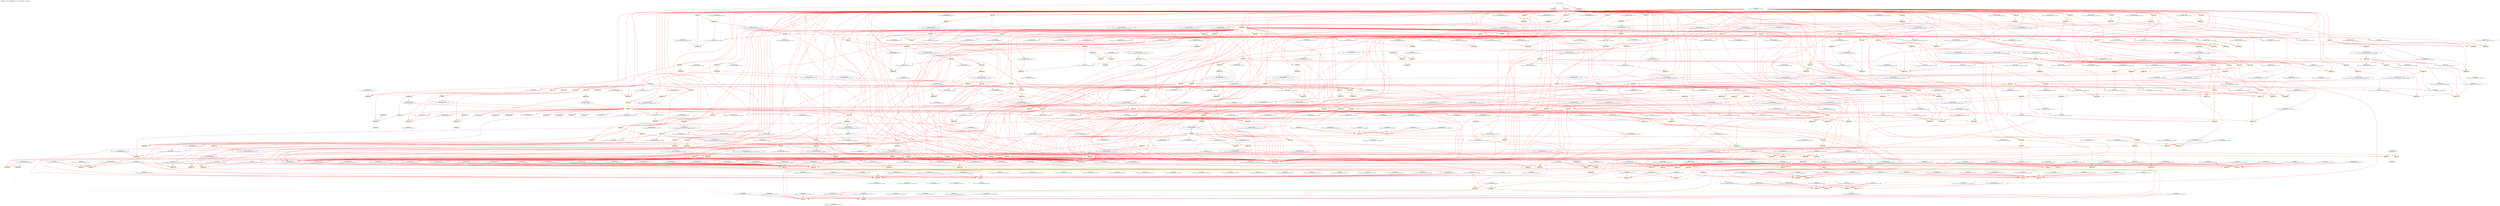 digraph v3graph {
	graph	[label="MIPS_Bus_obj_dir/MIPS_Bus_TB_059_orderg_order.dot",
		 labelloc=t, labeljust=l,
		 //size="7.5,10",
		 rankdir=TB];
	n0x55a8abd38840_0	[fontsize=8 label="0x55a8aba60a20 POST\n TOP->mips_cpu_bus__DOT__internal_clk r1 f3", color=CadetBlue];
	n0x55a8abd38840_1	[fontsize=8 label="0x55a8abd54040 POST\n TOP->write r1 f4", color=CadetBlue];
	n0x55a8abd38840_2	[fontsize=8 label="0x55a8abd54a80 POST\n TOP->read r1 f4", color=CadetBlue];
	n0x55a8abd38840_3	[fontsize=8 label="0x55a8abd389e0 POST\n TOP->writedata r1 f8", color=CadetBlue];
	n0x55a8abd38840_4	[fontsize=8 label="0x55a8abd40bf0 POST\n TOP->active r1 f8", color=CadetBlue];
	n0x55a8abd38840_5	[fontsize=8 label="0x55a8abd565c0 POST\n TOP->register_v0 r1 f8", color=CadetBlue];
	n0x55a8abd38840_6	[fontsize=8 label="0x55a8abd37b90 POST\n TOP->address r1 f12", color=CadetBlue];
	n0x55a8abd38840_7	[fontsize=8 label="0x55a8abd39230 POST\n TOP->byteenable r1 f12", color=CadetBlue];
	n0x55a8abd38840_8	[fontsize=8 label="0x55a8abd69680 POST\n TOP->mips_cpu_bus__DOT__HALT_writeback r1 f12", color=CadetBlue];
	n0x55a8abd38840_9	[fontsize=8 label="0x55a8abd68f80 POST\n TOP->mips_cpu_bus__DOT__write_data_memory r1 f12", color=CadetBlue];
	n0x55a8abd38840_10	[fontsize=8 label="0x55a8abe118c0 POST\n TOP->mips_cpu_bus__DOT__alu__DOT__ALU_HI_LO_output r1 f24", color=CadetBlue];
	n0x55a8abd38840_11	[fontsize=8 label="0x55a8abd69140 POST\n TOP->mips_cpu_bus__DOT__j_program_counter_memory r1 f26", color=CadetBlue];
	n0x55a8abd38840_12	[fontsize=8 label="0x55a8abd68960 POST\n TOP->mips_cpu_bus__DOT__j_instruction_memory r1 f26", color=CadetBlue];
	n0x55a8abd38840_13	[fontsize=8 label="0x55a8abd68880 POST\n TOP->mips_cpu_bus__DOT__program_counter_multiplexer_jump_memory r1 f26", color=CadetBlue];
	n0x55a8abd38840_14	[fontsize=8 label="0x55a8abd66e40 POST\n TOP->mips_cpu_bus__DOT__ALU_function_execute r1 f40", color=CadetBlue];
	n0x55a8abd38840_15	[fontsize=8 label="0x55a8abe67ad0 POST\n TOP->mips_cpu_bus__DOT__hazard_unit__DOT__lwstall r1 f48", color=CadetBlue];
	n0x55a8abd38840_16	[fontsize=8 label="0x55a8abe67c30 POST\n TOP->mips_cpu_bus__DOT__hazard_unit__DOT__branchstall r1 f48", color=CadetBlue];
	n0x55a8abd38840_17	[fontsize=8 label="0x55a8abd67620 POST\n TOP->mips_cpu_bus__DOT__src_A_execute r1 f94", color=CadetBlue];
	n0x55a8abd38840_18	[fontsize=8 label="0x55a8abe08fc0 POST\n TOP->mips_cpu_bus__DOT__alu_input_mux__DOT__src_mux_input_0 r1 f102", color=CadetBlue];
	n0x55a8abd38840_19	[fontsize=8 label="0x55a8abd678c0 POST\n TOP->mips_cpu_bus__DOT__src_B_ALU_execute r1 f102", color=CadetBlue];
	n0x55a8abd38840_20	[fontsize=8 label="0x55a8abd67700 POST\n TOP->mips_cpu_bus__DOT__src_B_execute r1 f106", color=CadetBlue];
	n0x55a8abd38840_21	[fontsize=8 label="0x55a8abd68180 POST\n TOP->mips_cpu_bus__DOT__program_counter_plus_four_execute r1 f106", color=CadetBlue];
	n0x55a8abd38840_22	[fontsize=8 label="0x55a8abd67fc0 POST\n TOP->mips_cpu_bus__DOT__sign_imm_execute r1 f106", color=CadetBlue];
	n0x55a8abd38840_23	[fontsize=8 label="0x55a8abd66d60 POST\n TOP->mips_cpu_bus__DOT__ALU_src_B_execute r1 f106", color=CadetBlue];
	n0x55a8abd38840_24	[fontsize=8 label="0x55a8abd669e0 POST\n TOP->mips_cpu_bus__DOT__register_destination_execute r1 f112", color=CadetBlue];
	n0x55a8abd38840_25	[fontsize=8 label="0x55a8abd67ee0 POST\n TOP->mips_cpu_bus__DOT__Rd_execute r1 f112", color=CadetBlue];
	n0x55a8abd38840_26	[fontsize=8 label="0x55a8aba619e0 POST\n TOP->mips_cpu_bus__DOT__equal_decode r1 f120", color=CadetBlue];
	n0x55a8abd38840_27	[fontsize=8 label="0x55a8abd68f80 PRE\n TOP->mips_cpu_bus__DOT__write_data_memory r1 f141", color=lightblue];
	n0x55a8abd38840_28	[fontsize=8 label="0x55a8abd6a480 POST\n TOP->mips_cpu_bus__DOT__forward_A_execute r1 f202", color=CadetBlue];
	n0x55a8abd38840_29	[fontsize=8 label="0x55a8abd67d20 POST\n TOP->mips_cpu_bus__DOT__Rs_execute r1 f206", color=CadetBlue];
	n0x55a8abd38840_30	[fontsize=8 label="0x55a8abd6a560 POST\n TOP->mips_cpu_bus__DOT__forward_B_execute r1 f226", color=CadetBlue];
	n0x55a8abd38840_31	[fontsize=8 label="0x55a8abd66740 POST\n TOP->mips_cpu_bus__DOT__comparator_1 r1 f256", color=CadetBlue];
	n0x55a8abd38840_32	[fontsize=8 label="0x55a8abd66820 POST\n TOP->mips_cpu_bus__DOT__comparator_2 r1 f256", color=CadetBlue];
	n0x55a8abd38840_33	[fontsize=8 label="0x55a8abd9c6c0 POST\n TOP->mips_cpu_bus__DOT__control_unit__DOT__op r1 f296", color=CadetBlue];
	n0x55a8abd38840_34	[fontsize=8 label="0x55a8abd9c7a0 POST\n TOP->mips_cpu_bus__DOT__control_unit__DOT__rt r1 f296", color=CadetBlue];
	n0x55a8abd38840_35	[fontsize=8 label="0x55a8abd9c880 POST\n TOP->mips_cpu_bus__DOT__control_unit__DOT__funct r1 f296", color=CadetBlue];
	n0x55a8abd38840_36	[fontsize=8 label="0x55a8aba61900 POST\n TOP->mips_cpu_bus__DOT__branch_decode r1 f296", color=CadetBlue];
	n0x55a8abd38840_37	[fontsize=8 label="0x55a8abd67e00 POST\n TOP->mips_cpu_bus__DOT__Rt_execute r1 f386", color=CadetBlue];
	n0x55a8abd38840_38	[fontsize=8 label="0x55a8abd695a0 POST\n TOP->mips_cpu_bus__DOT__memory_to_register_writeback r1 f400", color=CadetBlue];
	n0x55a8abd38840_39	[fontsize=8 label="0x55a8abd69d80 POST\n TOP->mips_cpu_bus__DOT__ALU_output_writeback r1 f400", color=CadetBlue];
	n0x55a8abd38840_40	[fontsize=8 label="0x55a8abd67380 POST\n TOP->mips_cpu_bus__DOT__using_HI_LO_execute r1 f432", color=CadetBlue];
	n0x55a8abd38840_41	[fontsize=8 label="0x55a8abd67fc0 PRE\n TOP->mips_cpu_bus__DOT__sign_imm_execute r1 f471", color=lightblue];
	n0x55a8abd38840_42	[fontsize=8 label="0x55a8abd66e40 PRE\n TOP->mips_cpu_bus__DOT__ALU_function_execute r1 f583", color=lightblue];
	n0x55a8abd38840_43	[fontsize=8 label="0x55a8abd68960 PRE\n TOP->mips_cpu_bus__DOT__j_instruction_memory r1 f684", color=lightblue];
	n0x55a8abd38840_44	[fontsize=8 label="0x55a8abd66d60 PRE\n TOP->mips_cpu_bus__DOT__ALU_src_B_execute r1 f715", color=lightblue];
	n0x55a8abd38840_45	[fontsize=8 label="0x55a8abd669e0 PRE\n TOP->mips_cpu_bus__DOT__register_destination_execute r1 f727", color=lightblue];
	n0x55a8abd38840_46	[fontsize=8 label="0x55a8abd69680 PRE\n TOP->mips_cpu_bus__DOT__HALT_writeback r1 f736", color=lightblue];
	n0x55a8abd38840_47	[fontsize=8 label="0x55a8abd69f40 POST\n TOP->mips_cpu_bus__DOT__read_data_writeback_filtered r1 f814", color=CadetBlue];
	n0x55a8abd38840_48	[fontsize=8 label="0x55a8abe3c620 POST\n TOP->mips_cpu_bus__DOT__memory_filter__DOT__temp_filtered r1 f814", color=CadetBlue];
	n0x55a8abd38840_49	[fontsize=8 label="0x55a8abd69e60 POST\n TOP->mips_cpu_bus__DOT__read_data_writeback r1 f818", color=CadetBlue];
	n0x55a8abd38840_50	[fontsize=8 label="0x55a8abd69920 POST\n TOP->mips_cpu_bus__DOT__src_A_ALU_writeback r1 f818", color=CadetBlue];
	n0x55a8abd38840_51	[fontsize=8 label="0x55a8abd69840 POST\n TOP->mips_cpu_bus__DOT__byteenable_writeback r1 f818", color=CadetBlue];
	n0x55a8abd38840_52	[fontsize=8 label="0x55a8abd69760 POST\n TOP->mips_cpu_bus__DOT__op_writeback r1 f818", color=CadetBlue];
	n0x55a8abd38840_53	[fontsize=8 label="0x55a8abd68880 PRE\n TOP->mips_cpu_bus__DOT__program_counter_multiplexer_jump_memory r1 f828", color=lightblue];
	n0x55a8abd38840_54	[fontsize=8 label="0x55a8abd68180 PRE\n TOP->mips_cpu_bus__DOT__program_counter_plus_four_execute r1 f1046", color=lightblue];
	n0x55a8abd38840_55	[fontsize=8 label="0x55a8abd8b410 POST\n TOP->mips_cpu_bus__DOT__register_file__DOT__registers r1 f1058", color=CadetBlue];
	n0x55a8abd38840_56	[fontsize=8 label="0x55a8abd67380 PRE\n TOP->mips_cpu_bus__DOT__using_HI_LO_execute r1 f1371", color=lightblue];
	n0x55a8abd38840_57	[fontsize=8 label="0x55a8abd69840 PRE\n TOP->mips_cpu_bus__DOT__byteenable_writeback r1 f1753", color=lightblue];
	n0x55a8abd38840_58	[fontsize=8 label="0x55a8abd695a0 PRE\n TOP->mips_cpu_bus__DOT__memory_to_register_writeback r1 f1851", color=lightblue];
	n0x55a8abd38840_59	[fontsize=8 label="0x55a8abd69920 PRE\n TOP->mips_cpu_bus__DOT__src_A_ALU_writeback r1 f1972", color=lightblue];
	n0x55a8abd38840_60	[fontsize=8 label="0x55a8abd69d80 PRE\n TOP->mips_cpu_bus__DOT__ALU_output_writeback r1 f3308", color=lightblue];
	n0x55a8abd38840_61	[fontsize=8 label="0x55a8abd67620 PRE\n TOP->mips_cpu_bus__DOT__src_A_execute r1 f4053", color=lightblue];
	n0x55a8abd38840_62	[fontsize=8 label="0x55a8abd67700 PRE\n TOP->mips_cpu_bus__DOT__src_B_execute r1 f4293", color=lightblue];
	n0x55a8abd38840_63	[fontsize=8 label="0x55a8aba60a20 PRE\n TOP->mips_cpu_bus__DOT__internal_clk r1 f4757", color=lightblue];
	n0x55a8abd38840_64	[fontsize=8 label="0x55a8abd54040 PRE\n TOP->write r1 f4758", color=lightblue];
	n0x55a8abd38840_65	[fontsize=8 label="0x55a8abd54a80 PRE\n TOP->read r1 f4758", color=lightblue];
	n0x55a8abd38840_66	[fontsize=8 label="0x55a8abd69e60 PRE\n TOP->mips_cpu_bus__DOT__read_data_writeback r1 f5572", color=lightblue];
	n0x55a8abd38840_67	[fontsize=8 label="0x55a8abd67ee0 PRE\n TOP->mips_cpu_bus__DOT__Rd_execute r1 f9345", color=lightblue];
	n0x55a8abd38840_68	[fontsize=8 label="0x55a8abd67d20 PRE\n TOP->mips_cpu_bus__DOT__Rs_execute r1 f9533", color=lightblue];
	n0x55a8abd38840_69	[fontsize=8 label="0x55a8abd67e00 PRE\n TOP->mips_cpu_bus__DOT__Rt_execute r1 f9893", color=lightblue];
	n0x55a8abd38840_70	[fontsize=8 label="0x55a8abd69140 PRE\n TOP->mips_cpu_bus__DOT__j_program_counter_memory r1 f9931", color=lightblue];
	n0x55a8abd38840_71	[fontsize=8 label="0x55a8abd69760 PRE\n TOP->mips_cpu_bus__DOT__op_writeback r1 f11051", color=lightblue];
	n0x55a8abd38840_72	[fontsize=8 label="0x55a8ac164200 PORD\n TOP->__Vdlyvval__mips_cpu_bus__DOT__register_file__DOT__registers__v0 r1 f13219", color=NavyBlue];
	n0x55a8abd38840_73	[fontsize=8 label="0x55a8ac13b860 PORD\n TOP->__Vdlyvdim0__mips_cpu_bus__DOT__register_file__DOT__registers__v0 r1 f13219", color=NavyBlue];
	n0x55a8abd38840_74	[fontsize=8 label="0x55a8aba60a20\n TOP->mips_cpu_bus__DOT__internal_clk r1 f307437\n c4", color=skyblue];
	n75	[fontsize=8 label="*INPUTS* r1 f355789", color=green];
	n0x55a8abd38840_76	[fontsize=8 label="0x55a8abd38140\n TOP->waitrequest r2 f1", color=skyblue];
	n0x55a8abd38840_77	[fontsize=8 label="0x55a8abd382f0\n TOP->readdata r2 f1", color=skyblue];
	n0x55a8abd38840_78	[fontsize=8 label="0x55a8ac172900\n ACTIVE r2 f2833", color=yellow];
	n0x55a8abd38840_79	[fontsize=8 label="0x55a8ac15c490\n ACTIVE r2 f3049", color=yellow];
	n0x55a8abd38840_80	[fontsize=8 label="0x55a8ac15b040\n ACTIVE r2 f15340", color=yellow];
	n0x55a8abd38840_81	[fontsize=8 label="0x55a8abfd6c00\n ACTIVE r2 f19074", color=yellow];
	n0x55a8abd38840_82	[fontsize=8 label="0x55a8abd539e0\n TOP->clk r2 f43916", color=skyblue];
	n0x55a8abd38840_83	[fontsize=8 label="0x55a8abd53160\n TOP->reset r2 f311871", color=skyblue];
	n0x55a8abd38840_84	[fontsize=8 label="0x55a8ac189ae0\n ACTIVE r3 f155", color=yellow];
	n0x55a8abd38840_85	[fontsize=8 label="0x55a8ac145210\n ACTIVE r3 f221", color=yellow];
	n0x55a8abd38840_86	[fontsize=8 label="0x55a8ac172720\n ACTIVE r3 f249", color=yellow];
	n0x55a8abd38840_87	[fontsize=8 label="0x55a8ac160bd0\n ACTIVE r3 f251", color=yellow];
	n0x55a8abd38840_88	[fontsize=8 label="0x55a8ac1609c0\n ACTIVE r3 f320", color=yellow];
	n0x55a8abd38840_89	[fontsize=8 label="0x55a8ac18a790\n ACTIVE r3 f425", color=yellow];
	n0x55a8abd38840_90	[fontsize=8 label="0x55a8ac18b440\n ACTIVE r3 f461", color=yellow];
	n0x55a8abd38840_91	[fontsize=8 label="0x55a8ac188540\n ACTIVE r3 f468", color=yellow];
	n0x55a8abd38840_92	[fontsize=8 label="0x55a8ac1848d0\n ACTIVE r3 f517", color=yellow];
	n0x55a8abd38840_93	[fontsize=8 label="0x55a8ac157c60\n ACTIVE r3 f517", color=yellow];
	n0x55a8abd38840_94	[fontsize=8 label="0x55a8ac13f030\n ACTIVE r3 f517", color=yellow];
	n0x55a8abd38840_95	[fontsize=8 label="0x55a8ac18d0b0\n ACTIVE r3 f517", color=yellow];
	n0x55a8abd38840_96	[fontsize=8 label="0x55a8ac1546d0\n ACTIVE r3 f579", color=yellow];
	n0x55a8abd38840_97	[fontsize=8 label="0x55a8ac143910\n ACTIVE r3 f597", color=yellow];
	n0x55a8abd38840_98	[fontsize=8 label="0x55a8ac184ea0\n ACTIVE r3 f625", color=yellow];
	n0x55a8abd38840_99	[fontsize=8 label="0x55a8ac164f50\n ACTIVE r3 f627", color=yellow];
	n0x55a8abd38840_100	[fontsize=8 label="0x55a8ac16d370\n ACTIVE r3 f646", color=yellow];
	n0x55a8abd38840_101	[fontsize=8 label="0x55a8ac183c60\n ACTIVE r3 f661", color=yellow];
	n0x55a8abd38840_102	[fontsize=8 label="0x55a8ac171e50\n ACTIVE r3 f661", color=yellow];
	n0x55a8abd38840_103	[fontsize=8 label="0x55a8ac1711e0\n ACTIVE r3 f661", color=yellow];
	n0x55a8abd38840_104	[fontsize=8 label="0x55a8ac141ff0\n ACTIVE r3 f712", color=yellow];
	n0x55a8abd38840_105	[fontsize=8 label="0x55a8ac17a040\n ACTIVE r3 f750", color=yellow];
	n0x55a8abd38840_106	[fontsize=8 label="0x55a8ac1828f0\n ACTIVE r3 f823", color=yellow];
	n0x55a8abd38840_107	[fontsize=8 label="0x55a8ac17ad10\n ACTIVE r3 f824", color=yellow];
	n0x55a8abd38840_108	[fontsize=8 label="0x55a8ac16f9b0\n ACTIVE r3 f841", color=yellow];
	n0x55a8abd38840_109	[fontsize=8 label="0x55a8ac16a050\n ACTIVE r3 f856", color=yellow];
	n0x55a8abd38840_110	[fontsize=8 label="0x55a8ac17b9e0\n ACTIVE r3 f896", color=yellow];
	n0x55a8abd38840_111	[fontsize=8 label="0x55a8ac16c6c0\n ACTIVE r3 f934", color=yellow];
	n0x55a8abd38840_112	[fontsize=8 label="0x55a8ac13e970\n ACTIVE r3 f1154", color=yellow];
	n0x55a8abd38840_113	[fontsize=8 label="0x55a8ac16ad20\n ACTIVE r3 f1252", color=yellow];
	n0x55a8abd38840_114	[fontsize=8 label="0x55a8ac154cb0\n ACTIVE r3 f1324", color=yellow];
	n0x55a8abd38840_115	[fontsize=8 label="0x55a8ac13d0b0\n ACTIVE r3 f1805", color=yellow];
	n0x55a8abd38840_116	[fontsize=8 label="0x55a8ac1806a0\n ACTIVE r3 f1987", color=yellow];
	n0x55a8abd38840_117	[fontsize=8 label="0x55a8ac17f9d0\n ACTIVE r3 f2131", color=yellow];
	n0x55a8abd38840_118	[fontsize=8 label="0x55a8ac17ed00\n ACTIVE r3 f2253", color=yellow];
	n0x55a8abd38840_119	[fontsize=8 label="0x55a8ac18c0f0\n ACTIVE r3 f2393", color=yellow];
	n0x55a8abd38840_120	[fontsize=8 label="0x55a8ac181350\n ACTIVE r3 f2573", color=yellow];
	n0x55a8abd38840_121	[fontsize=8 label="0x55a8ac182000\n ACTIVE r3 f2792", color=yellow];
	n0x55a8abd38840_122	[fontsize=8 label="0x55a8ac141370\n ACTIVE r3 f3203", color=yellow];
	n0x55a8abd38840_123	[fontsize=8 label="0x55a8ac16b9f0\n ACTIVE r3 f3610", color=yellow];
	n0x55a8abd38840_124	[fontsize=8 label="0x55a8ac17d360\n ACTIVE r3 f3710", color=yellow];
	n0x55a8abd38840_125	[fontsize=8 label="0x55a8ac186ca0\n ACTIVE r3 f4149", color=yellow];
	n0x55a8abd38840_126	[fontsize=8 label="0x55a8ac1878f0\n ACTIVE r3 f4401", color=yellow];
	n0x55a8abd38840_127	[fontsize=8 label="0x55a8ac17c6b0\n ACTIVE r3 f4616", color=yellow];
	n0x55a8abd38840_128	[fontsize=8 label="0x55a8ab6cf7c0\n ACTIVE r3 f4751", color=yellow];
	n0x55a8abd38840_129	[fontsize=8 label="0x55a8ac139800\n ACTIVE r3 f4762", color=yellow];
	n0x55a8abd38840_130	[fontsize=8 label="0x55a8ac175130\n ACTIVE r3 f4763", color=yellow];
	n0x55a8abd38840_131	[fontsize=8 label="0x55a8ac158840\n ACTIVE r3 f4764", color=yellow];
	n0x55a8abd38840_132	[fontsize=8 label="0x55a8ac174170\n ACTIVE r3 f4764", color=yellow];
	n0x55a8abd38840_133	[fontsize=8 label="0x55a8ac173750\n ACTIVE r3 f4811", color=yellow];
	n0x55a8abd38840_134	[fontsize=8 label="0x55a8ac17e030\n ACTIVE r3 f5023", color=yellow];
	n0x55a8abd38840_135	[fontsize=8 label="0x55a8ac146cc0\n ACTIVE r3 f6392", color=yellow];
	n0x55a8abd38840_136	[fontsize=8 label="0x55a8ac1618b0\n ACTIVE r3 f8908", color=yellow];
	n0x55a8abd38840_137	[fontsize=8 label="0x55a8ac13dca0\n ACTIVE r3 f9135\n c4", color=yellow];
	n0x55a8abd38840_138	[fontsize=8 label="0x55a8ac144560\n ACTIVE r3 f9300\n c4", color=yellow];
	n0x55a8abd38840_139	[fontsize=8 label="0x55a8ac1890a0\n ACTIVE r3 f9459\n c4", color=yellow];
	n0x55a8abd38840_140	[fontsize=8 label="0x55a8ac1834e0\n ACTIVE r3 f9741\n c4", color=yellow];
	n0x55a8abd38840_141	[fontsize=8 label="0x55a8ac186050\n ACTIVE r3 f9764\n c4", color=yellow];
	n0x55a8abd38840_142	[fontsize=8 label="0x55a8ac142cc0\n ACTIVE r3 f9959\n c4", color=yellow];
	n0x55a8abd38840_143	[fontsize=8 label="0x55a8ac14fc40\n ACTIVE r3 f10281\n c4", color=yellow];
	n0x55a8abd38840_144	[fontsize=8 label="0x55a8ac179390\n ACTIVE r3 f11871\n c4", color=yellow];
	n0x55a8abd38840_145	[fontsize=8 label="0x55a8ac156c60\n ASSIGNPRE r3 f14281", color=yellow];
	n0x55a8abd38840_146	[fontsize=8 label="0x55a8abfd3860\n ACTIVE r3 f122944\n c4", color=yellow];
	n0x55a8abd38840_147	[fontsize=8 label="0x55a8ac1896b0\n ASSIGNPRE r4 f141", color=yellow];
	n0x55a8abd38840_148	[fontsize=8 label="0x55a8ac148440\n ASSIGNPRE r4 f245\n c248", color=yellow];
	n0x55a8abd38840_149	[fontsize=8 label="0x55a8ac1542a0\n ASSIGNPRE r4 f471", color=yellow];
	n0x55a8abd38840_150	[fontsize=8 label="0x55a8ac150360\n ASSIGNPRE r4 f583", color=yellow];
	n0x55a8abd38840_151	[fontsize=8 label="0x55a8ac141bc0\n ASSIGNPRE r4 f684", color=yellow];
	n0x55a8abd38840_152	[fontsize=8 label="0x55a8ac1824f0\n ASSIGNPRE r4 f715", color=yellow];
	n0x55a8abd38840_153	[fontsize=8 label="0x55a8ac13f860\n ASSIGNPRE r4 f727", color=yellow];
	n0x55a8abd38840_154	[fontsize=8 label="0x55a8ac179c10\n ASSIGNPRE r4 f736", color=yellow];
	n0x55a8abd38840_155	[fontsize=8 label="0x55a8ac18c9e0\n ASSIGNPRE r4 f828", color=yellow];
	n0x55a8abd38840_156	[fontsize=8 label="0x55a8ac13e520\n ASSIGNPRE r4 f1046", color=yellow];
	n0x55a8abd38840_157	[fontsize=8 label="0x55a8ac13cc80\n ASSIGNPRE r4 f1371", color=yellow];
	n0x55a8abd38840_158	[fontsize=8 label="0x55a8ac180f20\n ASSIGNPRE r4 f1753", color=yellow];
	n0x55a8abd38840_159	[fontsize=8 label="0x55a8ac17e8c0\n ASSIGNPRE r4 f1851", color=yellow];
	n0x55a8abd38840_160	[fontsize=8 label="0x55a8ac181bd0\n ASSIGNPRE r4 f1972", color=yellow];
	n0x55a8abd38840_161	[fontsize=8 label="0x55a8ac17cf30\n ASSIGNPRE r4 f3308", color=yellow];
	n0x55a8abd38840_162	[fontsize=8 label="0x55a8ac186870\n ASSIGNPRE r4 f4053", color=yellow];
	n0x55a8abd38840_163	[fontsize=8 label="0x55a8ac1874c0\n ASSIGNPRE r4 f4293", color=yellow];
	n0x55a8abd38840_164	[fontsize=8 label="0x55a8ac173c70\n ASSIGNPRE r4 f4757\n c4", color=yellow];
	n0x55a8abd38840_165	[fontsize=8 label="0x55a8ac173960\n ASSIGNPRE r4 f4757", color=yellow];
	n0x55a8abd38840_166	[fontsize=8 label="0x55a8ac161350\n ASSIGNPRE r4 f4758", color=yellow];
	n0x55a8abd38840_167	[fontsize=8 label="0x55a8ac173840\n ASSIGNPRE r4 f4758", color=yellow];
	n0x55a8abd38840_168	[fontsize=8 label="0x55a8ac1592c0\n ASSIGNPRE r4 f4781\n c4", color=yellow];
	n0x55a8abd38840_169	[fontsize=8 label="0x55a8ac15a790\n ASSIGNPRE r4 f5572", color=yellow];
	n0x55a8abd38840_170	[fontsize=8 label="0x55a8ac164710\n ASSIGNPRE r4 f9345\n c4", color=yellow];
	n0x55a8abd38840_171	[fontsize=8 label="0x55a8ac1830c0\n ASSIGNPRE r4 f9533\n c4", color=yellow];
	n0x55a8abd38840_172	[fontsize=8 label="0x55a8ac152220\n ASSIGNPRE r4 f9893\n c4", color=yellow];
	n0x55a8abd38840_173	[fontsize=8 label="0x55a8ac142880\n ASSIGNPRE r4 f9931\n c4", color=yellow];
	n0x55a8abd38840_174	[fontsize=8 label="0x55a8ac178f70\n ASSIGNPRE r4 f11051\n c4", color=yellow];
	n0x55a8abd38840_175	[fontsize=8 label="0x55a8ac1642e0 PORD\n TOP->__Vdlyvset__mips_cpu_bus__DOT__register_file__DOT__registers__v0 r4 f13220", color=NavyBlue];
	n0x55a8abd38840_176	[fontsize=8 label="0x55a8ac1889f0 PORD\n TOP->__Vdly__mips_cpu_bus__DOT__write_data_memory r5 f125", color=NavyBlue];
	n0x55a8abd38840_177	[fontsize=8 label="0x55a8ac153960 PORD\n TOP->__Vdly__mips_cpu_bus__DOT__HALT_fetch r5 f238\n c248", color=NavyBlue];
	n0x55a8abd38840_178	[fontsize=8 label="0x55a8ac153ed0 PORD\n TOP->__Vdly__mips_cpu_bus__DOT__sign_imm_execute r5 f361", color=NavyBlue];
	n0x55a8abd38840_179	[fontsize=8 label="0x55a8ac14ffd0 PORD\n TOP->__Vdly__mips_cpu_bus__DOT__ALU_function_execute r5 f539", color=NavyBlue];
	n0x55a8abd38840_180	[fontsize=8 label="0x55a8ac1580b0 PORD\n TOP->__Vdly__mips_cpu_bus__DOT__ALU_src_B_execute r5 f605", color=NavyBlue];
	n0x55a8abd38840_181	[fontsize=8 label="0x55a8ac13f480 PORD\n TOP->__Vdly__mips_cpu_bus__DOT__register_destination_execute r5 f611", color=NavyBlue];
	n0x55a8abd38840_182	[fontsize=8 label="0x55a8ac141820 PORD\n TOP->__Vdly__mips_cpu_bus__DOT__j_instruction_memory r5 f654", color=NavyBlue];
	n0x55a8abd38840_183	[fontsize=8 label="0x55a8ac179840 PORD\n TOP->__Vdly__mips_cpu_bus__DOT__HALT_writeback r5 f720", color=NavyBlue];
	n0x55a8abd38840_184	[fontsize=8 label="0x55a8ac18c5d0 PORD\n TOP->__Vdly__mips_cpu_bus__DOT__program_counter_multiplexer_jump_memory r5 f798", color=NavyBlue];
	n0x55a8abd38840_185	[fontsize=8 label="0x55a8ac180b50 PORD\n TOP->__Vdly__mips_cpu_bus__DOT__byteenable_writeback r5 f931", color=NavyBlue];
	n0x55a8abd38840_186	[fontsize=8 label="0x55a8ac13c8b0 PORD\n TOP->__Vdly__mips_cpu_bus__DOT__using_HI_LO_execute r5 f935", color=NavyBlue];
	n0x55a8abd38840_187	[fontsize=8 label="0x55a8ac13e120 PORD\n TOP->__Vdly__mips_cpu_bus__DOT__program_counter_plus_four_execute r5 f936", color=NavyBlue];
	n0x55a8abd38840_188	[fontsize=8 label="0x55a8ac181800 PORD\n TOP->__Vdly__mips_cpu_bus__DOT__src_A_ALU_writeback r5 f1150", color=NavyBlue];
	n0x55a8abd38840_189	[fontsize=8 label="0x55a8ac17e4e0 PORD\n TOP->__Vdly__mips_cpu_bus__DOT__memory_to_register_writeback r5 f1447", color=NavyBlue];
	n0x55a8abd38840_190	[fontsize=8 label="0x55a8ac17cb60 PORD\n TOP->__Vdly__mips_cpu_bus__DOT__ALU_output_writeback r5 f2904", color=NavyBlue];
	n0x55a8abd38840_191	[fontsize=8 label="0x55a8ac1864a0 PORD\n TOP->__Vdly__mips_cpu_bus__DOT__src_A_execute r5 f3955", color=NavyBlue];
	n0x55a8abd38840_192	[fontsize=8 label="0x55a8ac1870f0 PORD\n TOP->__Vdly__mips_cpu_bus__DOT__src_B_execute r5 f4183", color=NavyBlue];
	n0x55a8abd38840_193	[fontsize=8 label="0x55a8ac139140 PORD\n TOP->__Vdly__mips_cpu_bus__DOT__internal_clk r5 f4750", color=NavyBlue];
	n0x55a8abd38840_194	[fontsize=8 label="0x55a8ac13a7e0 PORD\n TOP->__Vdly__mips_cpu_bus__DOT__STALL r5 f4750\n c4", color=NavyBlue];
	n0x55a8abd38840_195	[fontsize=8 label="0x55a8ac175550 PORD\n TOP->__Vdly__mips_cpu_bus__DOT__data_read_write r5 f4750\n c4", color=NavyBlue];
	n0x55a8abd38840_196	[fontsize=8 label="0x55a8ac175630 PORD\n TOP->__Vdly__read r5 f4750", color=NavyBlue];
	n0x55a8abd38840_197	[fontsize=8 label="0x55a8ac158760 PORD\n TOP->__Vdly__write r5 f4750", color=NavyBlue];
	n0x55a8abd38840_198	[fontsize=8 label="0x55a8ac146be0 PORD\n TOP->__Vdly__mips_cpu_bus__DOT__read_data_writeback r5 f4750", color=NavyBlue];
	n0x55a8abd38840_199	[fontsize=8 label="0x55a8ac172c80 PORD\n TOP->__Vdly__mips_cpu_bus__DOT__Rd_execute r5 f9229\n c4", color=NavyBlue];
	n0x55a8abd38840_200	[fontsize=8 label="0x55a8ac182d10 PORD\n TOP->__Vdly__mips_cpu_bus__DOT__Rs_execute r5 f9323\n c4", color=NavyBlue];
	n0x55a8abd38840_201	[fontsize=8 label="0x55a8ac151e70 PORD\n TOP->__Vdly__mips_cpu_bus__DOT__Rt_execute r5 f9503\n c4", color=NavyBlue];
	n0x55a8abd38840_202	[fontsize=8 label="0x55a8ac1424a0 PORD\n TOP->__Vdly__mips_cpu_bus__DOT__j_program_counter_memory r5 f9901\n c4", color=NavyBlue];
	n0x55a8abd38840_203	[fontsize=8 label="0x55a8ac145690 PORD\n TOP->__Vdly__mips_cpu_bus__DOT__op_writeback r5 f10229\n c4", color=NavyBlue];
	n0x55a8abd38840_204	[fontsize=8 label="0x55a8ac090a10\n ALWAYS r5 f13219", color=yellow];
	n0x55a8abd38840_205	[fontsize=8 label="0x55a8abd69ae0 PRE\n TOP->mips_cpu_bus__DOT__result_writeback r6 f1", color=lightblue];
	n0x55a8abd38840_206	[fontsize=8 label="0x55a8ac0b09d0\n ALWAYS r6 f124", color=yellow];
	n0x55a8abd38840_207	[fontsize=8 label="0x55a8ac09ce20\n ALWAYS r6 f360", color=yellow];
	n0x55a8abd38840_208	[fontsize=8 label="0x55a8abd69ae0 POST\n TOP->mips_cpu_bus__DOT__result_writeback r6 f397", color=CadetBlue];
	n0x55a8abd38840_209	[fontsize=8 label="0x55a8abd69300 POST\n TOP->mips_cpu_bus__DOT__register_write_writeback r6 f433", color=CadetBlue];
	n0x55a8abd38840_210	[fontsize=8 label="0x55a8abd69a00 POST\n TOP->mips_cpu_bus__DOT__write_register_writeback r6 f433", color=CadetBlue];
	n0x55a8abd38840_211	[fontsize=8 label="0x55a8ac09dde0\n ALWAYS r6 f538", color=yellow];
	n0x55a8abd38840_212	[fontsize=8 label="0x55a8ac09d120\n ALWAYS r6 f604", color=yellow];
	n0x55a8abd38840_213	[fontsize=8 label="0x55a8ac09d960\n ALWAYS r6 f610", color=yellow];
	n0x55a8abd38840_214	[fontsize=8 label="0x55a8ac0af6c0\n ALWAYS r6 f653", color=yellow];
	n0x55a8abd38840_215	[fontsize=8 label="0x55a8ac0bc840\n ALWAYS r6 f719", color=yellow];
	n0x55a8abd38840_216	[fontsize=8 label="0x55a8ac0b0190\n ALWAYS r6 f797", color=yellow];
	n0x55a8abd38840_217	[fontsize=8 label="0x55a8ac0bb8f0\n ALWAYS r6 f930", color=yellow];
	n0x55a8abd38840_218	[fontsize=8 label="0x55a8ac09c9a0\n ALWAYS r6 f934", color=yellow];
	n0x55a8abd38840_219	[fontsize=8 label="0x55a8ac09c6a0\n ALWAYS r6 f935", color=yellow];
	n0x55a8abd38840_220	[fontsize=8 label="0x55a8ac164200\n TOP->__Vdlyvval__mips_cpu_bus__DOT__register_file__DOT__registers__v0 r6 f1059", color=skyblue];
	n0x55a8abd38840_221	[fontsize=8 label="0x55a8ac13b860\n TOP->__Vdlyvdim0__mips_cpu_bus__DOT__register_file__DOT__registers__v0 r6 f1059", color=skyblue];
	n0x55a8abd38840_222	[fontsize=8 label="0x55a8ac1642e0\n TOP->__Vdlyvset__mips_cpu_bus__DOT__register_file__DOT__registers__v0 r6 f1060", color=skyblue];
	n0x55a8abd38840_223	[fontsize=8 label="0x55a8ac0b0310\n ALWAYS r6 f1149", color=yellow];
	n0x55a8abd38840_224	[fontsize=8 label="0x55a8ac0bbd70\n ALWAYS r6 f1446", color=yellow];
	n0x55a8abd38840_225	[fontsize=8 label="0x55a8ac0bc0c0\n ALWAYS r6 f2903", color=yellow];
	n0x55a8abd38840_226	[fontsize=8 label="0x55a8ac09c3a0\n ALWAYS r6 f3954", color=yellow];
	n0x55a8abd38840_227	[fontsize=8 label="0x55a8ac09c220\n ALWAYS r6 f4182", color=yellow];
	n0x55a8abd38840_228	[fontsize=8 label="0x55a8abd69a00 PRE\n TOP->mips_cpu_bus__DOT__write_register_writeback r6 f4183", color=lightblue];
	n0x55a8abd38840_229	[fontsize=8 label="0x55a8abd69300 PRE\n TOP->mips_cpu_bus__DOT__register_write_writeback r6 f4590", color=lightblue];
	n0x55a8abd38840_230	[fontsize=8 label="0x55a8ac09e0e0\n ALWAYS r6 f9228\n c4", color=yellow];
	n0x55a8abd38840_231	[fontsize=8 label="0x55a8ac09cfa0\n ALWAYS r6 f9322\n c4", color=yellow];
	n0x55a8abd38840_232	[fontsize=8 label="0x55a8ac09df60\n ALWAYS r6 f9502\n c4", color=yellow];
	n0x55a8abd38840_233	[fontsize=8 label="0x55a8ac0af540\n ALWAYS r6 f9900\n c4", color=yellow];
	n0x55a8abd38840_234	[fontsize=8 label="0x55a8ac0bca80\n ALWAYS r6 f10228\n c4", color=yellow];
	n0x55a8abd38840_235	[fontsize=8 label="0x55a8aba61b00 PRE\n TOP->mips_cpu_bus__DOT__ALU_function_decode r7 f1", color=lightblue];
	n0x55a8abd38840_236	[fontsize=8 label="0x55a8aba617e0 PRE\n TOP->mips_cpu_bus__DOT__register_destination_decode r7 f1", color=lightblue];
	n0x55a8abd38840_237	[fontsize=8 label="0x55a8aba616c0 PRE\n TOP->mips_cpu_bus__DOT__ALU_src_B_decode r7 f1", color=lightblue];
	n0x55a8abd38840_238	[fontsize=8 label="0x55a8abd66660 PRE\n TOP->mips_cpu_bus__DOT__sign_imm_decode r7 f1", color=lightblue];
	n0x55a8abd38840_239	[fontsize=8 label="0x55a8abd662e0 PRE\n TOP->mips_cpu_bus__DOT__register_file_output_A_decode r7 f1", color=lightblue];
	n0x55a8abd38840_240	[fontsize=8 label="0x55a8abd663c0 PRE\n TOP->mips_cpu_bus__DOT__register_file_output_B_decode r7 f1", color=lightblue];
	n0x55a8abd38840_241	[fontsize=8 label="0x55a8abd679a0 PRE\n TOP->mips_cpu_bus__DOT__write_data_execute r7 f1", color=lightblue];
	n0x55a8abd38840_242	[fontsize=8 label="0x55a8abd679a0 POST\n TOP->mips_cpu_bus__DOT__write_data_execute r7 f1", color=CadetBlue];
	n0x55a8abd38840_243	[fontsize=8 label="0x55a8abd68c00 PRE\n TOP->mips_cpu_bus__DOT__byteenable_memory r7 f1", color=lightblue];
	n0x55a8abd38840_244	[fontsize=8 label="0x55a8abd68c00 POST\n TOP->mips_cpu_bus__DOT__byteenable_memory r7 f1", color=CadetBlue];
	n0x55a8abd38840_245	[fontsize=8 label="0x55a8aba61d40 PRE\n TOP->mips_cpu_bus__DOT__using_HI_LO_decode r7 f3", color=lightblue];
	n0x55a8abd38840_246	[fontsize=8 label="0x55a8abd8b5d0 POST\n TOP->mips_cpu_bus__DOT__register_file__DOT__LO_reg r7 f5", color=CadetBlue];
	n0x55a8abd38840_247	[fontsize=8 label="0x55a8abd8b4f0 POST\n TOP->mips_cpu_bus__DOT__register_file__DOT__HI_reg r7 f5", color=CadetBlue];
	n0x55a8abd38840_248	[fontsize=8 label="0x55a8abd672a0 POST\n TOP->mips_cpu_bus__DOT__j_instruction_execute r7 f5", color=CadetBlue];
	n0x55a8abd38840_249	[fontsize=8 label="0x55a8abd68260 POST\n TOP->mips_cpu_bus__DOT__j_program_counter_execute r7 f5", color=CadetBlue];
	n0x55a8abd38840_250	[fontsize=8 label="0x55a8abd68a40 POST\n TOP->mips_cpu_bus__DOT__HALT_memory r7 f5", color=CadetBlue];
	n0x55a8abd38840_251	[fontsize=8 label="0x55a8abd69220 POST\n TOP->mips_cpu_bus__DOT__src_A_ALU_memory r7 f5", color=CadetBlue];
	n0x55a8abd38840_252	[fontsize=8 label="0x55a8ac1889f0\n TOP->__Vdly__mips_cpu_bus__DOT__write_data_memory r7 f14", color=skyblue];
	n0x55a8abd38840_253	[fontsize=8 label="0x55a8ac179840\n TOP->__Vdly__mips_cpu_bus__DOT__HALT_writeback r7 f14", color=skyblue];
	n0x55a8abd38840_254	[fontsize=8 label="0x55a8abd68b20 POST\n TOP->mips_cpu_bus__DOT__op_memory r7 f17", color=CadetBlue];
	n0x55a8abd38840_255	[fontsize=8 label="0x55a8ac18c5d0\n TOP->__Vdly__mips_cpu_bus__DOT__program_counter_multiplexer_jump_memory r7 f28", color=skyblue];
	n0x55a8abd38840_256	[fontsize=8 label="0x55a8ac141820\n TOP->__Vdly__mips_cpu_bus__DOT__j_instruction_memory r7 f28", color=skyblue];
	n0x55a8abd38840_257	[fontsize=8 label="0x55a8ac1424a0\n TOP->__Vdly__mips_cpu_bus__DOT__j_program_counter_memory r7 f28", color=skyblue];
	n0x55a8abd38840_258	[fontsize=8 label="0x55a8ac14ffd0\n TOP->__Vdly__mips_cpu_bus__DOT__ALU_function_execute r7 f42", color=skyblue];
	n0x55a8abd38840_259	[fontsize=8 label="0x55a8abd66660 POST\n TOP->mips_cpu_bus__DOT__sign_imm_decode r7 f53", color=CadetBlue];
	n0x55a8abd38840_260	[fontsize=8 label="0x55a8abd671c0 POST\n TOP->mips_cpu_bus__DOT__program_counter_multiplexer_jump_execute r7 f53", color=CadetBlue];
	n0x55a8abd38840_261	[fontsize=8 label="0x55a8ac1864a0\n TOP->__Vdly__mips_cpu_bus__DOT__src_A_execute r7 f96", color=skyblue];
	n0x55a8abd38840_262	[fontsize=8 label="0x55a8ac1580b0\n TOP->__Vdly__mips_cpu_bus__DOT__ALU_src_B_execute r7 f108", color=skyblue];
	n0x55a8abd38840_263	[fontsize=8 label="0x55a8ac153ed0\n TOP->__Vdly__mips_cpu_bus__DOT__sign_imm_execute r7 f108", color=skyblue];
	n0x55a8abd38840_264	[fontsize=8 label="0x55a8ac13e120\n TOP->__Vdly__mips_cpu_bus__DOT__program_counter_plus_four_execute r7 f108", color=skyblue];
	n0x55a8abd38840_265	[fontsize=8 label="0x55a8ac1870f0\n TOP->__Vdly__mips_cpu_bus__DOT__src_B_execute r7 f108", color=skyblue];
	n0x55a8abd38840_266	[fontsize=8 label="0x55a8ac172c80\n TOP->__Vdly__mips_cpu_bus__DOT__Rd_execute r7 f114", color=skyblue];
	n0x55a8abd38840_267	[fontsize=8 label="0x55a8ac13f480\n TOP->__Vdly__mips_cpu_bus__DOT__register_destination_execute r7 f114", color=skyblue];
	n0x55a8abd38840_268	[fontsize=8 label="0x55a8ac182d10\n TOP->__Vdly__mips_cpu_bus__DOT__Rs_execute r7 f208", color=skyblue];
	n0x55a8abd38840_269	[fontsize=8 label="0x55a8abd69220 PRE\n TOP->mips_cpu_bus__DOT__src_A_ALU_memory r7 f216", color=lightblue];
	n0x55a8abd38840_270	[fontsize=8 label="0x55a8aba616c0 POST\n TOP->mips_cpu_bus__DOT__ALU_src_B_decode r7 f297", color=CadetBlue];
	n0x55a8abd38840_271	[fontsize=8 label="0x55a8aba617e0 POST\n TOP->mips_cpu_bus__DOT__register_destination_decode r7 f297", color=CadetBlue];
	n0x55a8abd38840_272	[fontsize=8 label="0x55a8aba61b00 POST\n TOP->mips_cpu_bus__DOT__ALU_function_decode r7 f297", color=CadetBlue];
	n0x55a8abd38840_273	[fontsize=8 label="0x55a8aba61d40 POST\n TOP->mips_cpu_bus__DOT__using_HI_LO_decode r7 f299", color=CadetBlue];
	n0x55a8abd38840_274	[fontsize=8 label="0x55a8ac151e70\n TOP->__Vdly__mips_cpu_bus__DOT__Rt_execute r7 f388", color=skyblue];
	n0x55a8abd38840_275	[fontsize=8 label="0x55a8ac17cb60\n TOP->__Vdly__mips_cpu_bus__DOT__ALU_output_writeback r7 f402", color=skyblue];
	n0x55a8abd38840_276	[fontsize=8 label="0x55a8ac17e4e0\n TOP->__Vdly__mips_cpu_bus__DOT__memory_to_register_writeback r7 f402", color=skyblue];
	n0x55a8abd38840_277	[fontsize=8 label="0x55a8ac13c8b0\n TOP->__Vdly__mips_cpu_bus__DOT__using_HI_LO_execute r7 f434", color=skyblue];
	n0x55a8abd38840_278	[fontsize=8 label="0x55a8abd672a0 PRE\n TOP->mips_cpu_bus__DOT__j_instruction_execute r7 f512", color=lightblue];
	n0x55a8abd38840_279	[fontsize=8 label="0x55a8abd662e0 POST\n TOP->mips_cpu_bus__DOT__register_file_output_A_decode r7 f523", color=CadetBlue];
	n0x55a8abd38840_280	[fontsize=8 label="0x55a8abd663c0 POST\n TOP->mips_cpu_bus__DOT__register_file_output_B_decode r7 f523", color=CadetBlue];
	n0x55a8abd38840_281	[fontsize=8 label="0x55a8abd68a40 PRE\n TOP->mips_cpu_bus__DOT__HALT_memory r7 f592", color=lightblue];
	n0x55a8abd38840_282	[fontsize=8 label="0x55a8abd671c0 PRE\n TOP->mips_cpu_bus__DOT__program_counter_multiplexer_jump_execute r7 f608", color=lightblue];
	n0x55a8abd38840_283	[fontsize=8 label="0x55a8abd68ce0 POST\n TOP->mips_cpu_bus__DOT__ALU_output_memory r7 f755", color=CadetBlue];
	n0x55a8abd38840_284	[fontsize=8 label="0x55a8ac145690\n TOP->__Vdly__mips_cpu_bus__DOT__op_writeback r7 f820", color=skyblue];
	n0x55a8abd38840_285	[fontsize=8 label="0x55a8ac180b50\n TOP->__Vdly__mips_cpu_bus__DOT__byteenable_writeback r7 f820", color=skyblue];
	n0x55a8abd38840_286	[fontsize=8 label="0x55a8ac181800\n TOP->__Vdly__mips_cpu_bus__DOT__src_A_ALU_writeback r7 f820", color=skyblue];
	n0x55a8abd38840_287	[fontsize=8 label="0x55a8ac1565a0\n ALWAYSPOST r7 f1058", color=yellow];
	n0x55a8abd38840_288	[fontsize=8 label="0x55a8abd68ce0 PRE\n TOP->mips_cpu_bus__DOT__ALU_output_memory r7 f1638", color=lightblue];
	n0x55a8abd38840_289	[fontsize=8 label="0x55a8abd8b5d0 PRE\n TOP->mips_cpu_bus__DOT__register_file__DOT__LO_reg r7 f2829", color=lightblue];
	n0x55a8abd38840_290	[fontsize=8 label="0x55a8abd8b4f0 PRE\n TOP->mips_cpu_bus__DOT__register_file__DOT__HI_reg r7 f3045", color=lightblue];
	n0x55a8abd38840_291	[fontsize=8 label="0x55a8ac17c270\n ASSIGNPRE r7 f4182", color=yellow];
	n0x55a8abd38840_292	[fontsize=8 label="0x55a8ac17dbf0\n ASSIGNPRE r7 f4589", color=yellow];
	n0x55a8abd38840_293	[fontsize=8 label="0x55a8abd68b20 PRE\n TOP->mips_cpu_bus__DOT__op_memory r7 f9283\n c4", color=lightblue];
	n0x55a8abd38840_294	[fontsize=8 label="0x55a8abd68260 PRE\n TOP->mips_cpu_bus__DOT__j_program_counter_execute r7 f9759\n c4", color=lightblue];
	n0x55a8abd38840_295	[fontsize=8 label="0x55a8ac179f80\n ASSIGNPOST r8 f12", color=yellow];
	n0x55a8abd38840_296	[fontsize=8 label="0x55a8ac189a20\n ASSIGNPOST r8 f12", color=yellow];
	n0x55a8abd38840_297	[fontsize=8 label="0x55a8ac142c00\n ASSIGNPOST r8 f26", color=yellow];
	n0x55a8abd38840_298	[fontsize=8 label="0x55a8ac141f30\n ASSIGNPOST r8 f26", color=yellow];
	n0x55a8abd38840_299	[fontsize=8 label="0x55a8ac169f90\n ASSIGNPOST r8 f26", color=yellow];
	n0x55a8abd38840_300	[fontsize=8 label="0x55a8ac184de0\n ASSIGNPOST r8 f40", color=yellow];
	n0x55a8abd38840_301	[fontsize=8 label="0x55a8ac186be0\n ASSIGNPOST r8 f94", color=yellow];
	n0x55a8abd38840_302	[fontsize=8 label="0x55a8ac187830\n ASSIGNPOST r8 f106", color=yellow];
	n0x55a8abd38840_303	[fontsize=8 label="0x55a8ac13e8b0\n ASSIGNPOST r8 f106", color=yellow];
	n0x55a8abd38840_304	[fontsize=8 label="0x55a8ac154610\n ASSIGNPOST r8 f106", color=yellow];
	n0x55a8abd38840_305	[fontsize=8 label="0x55a8ac182830\n ASSIGNPOST r8 f106", color=yellow];
	n0x55a8abd38840_306	[fontsize=8 label="0x55a8ac16f8f0\n ASSIGNPOST r8 f112", color=yellow];
	n0x55a8abd38840_307	[fontsize=8 label="0x55a8ac188fe0\n ASSIGNPOST r8 f112", color=yellow];
	n0x55a8abd38840_308	[fontsize=8 label="0x55a8ac183420\n ASSIGNPOST r8 f206", color=yellow];
	n0x55a8abd38840_309	[fontsize=8 label="0x55a8ac144de0\n ASSIGNPRE r8 f215", color=yellow];
	n0x55a8abd38840_310	[fontsize=8 label="0x55a8ac1640e0\n ASSIGNPOST r8 f386", color=yellow];
	n0x55a8abd38840_311	[fontsize=8 label="0x55a8ac17ec40\n ASSIGNPOST r8 f400", color=yellow];
	n0x55a8abd38840_312	[fontsize=8 label="0x55a8ac17d2a0\n ASSIGNPOST r8 f400", color=yellow];
	n0x55a8abd38840_313	[fontsize=8 label="0x55a8ac13cff0\n ASSIGNPOST r8 f432", color=yellow];
	n0x55a8abd38840_314	[fontsize=8 label="0x55a8ac184490\n ASSIGNPRE r8 f511", color=yellow];
	n0x55a8abd38840_315	[fontsize=8 label="0x55a8ac1434f0\n ASSIGNPRE r8 f591", color=yellow];
	n0x55a8abd38840_316	[fontsize=8 label="0x55a8ac183800\n ASSIGNPRE r8 f607", color=yellow];
	n0x55a8abd38840_317	[fontsize=8 label="0x55a8ac181f40\n ASSIGNPOST r8 f818", color=yellow];
	n0x55a8abd38840_318	[fontsize=8 label="0x55a8ac181290\n ASSIGNPOST r8 f818", color=yellow];
	n0x55a8abd38840_319	[fontsize=8 label="0x55a8ac1792d0\n ASSIGNPOST r8 f818", color=yellow];
	n0x55a8abd38840_320	[fontsize=8 label="0x55a8abd8b410\n TOP->mips_cpu_bus__DOT__register_file__DOT__registers r8 f1053", color=skyblue];
	n0x55a8abd38840_321	[fontsize=8 label="0x55a8ac18bcc0\n ASSIGNPRE r8 f1637", color=yellow];
	n0x55a8abd38840_322	[fontsize=8 label="0x55a8ac1507f0\n ASSIGNPRE r8 f2828", color=yellow];
	n0x55a8abd38840_323	[fontsize=8 label="0x55a8ac1761e0\n ASSIGNPRE r8 f3044", color=yellow];
	n0x55a8abd38840_324	[fontsize=8 label="0x55a8ac17be90 PORD\n TOP->__Vdly__mips_cpu_bus__DOT__write_register_writeback r8 f3746", color=NavyBlue];
	n0x55a8abd38840_325	[fontsize=8 label="0x55a8ac17d810 PORD\n TOP->__Vdly__mips_cpu_bus__DOT__register_write_writeback r8 f4153", color=NavyBlue];
	n0x55a8abd38840_326	[fontsize=8 label="0x55a8ac144140\n ASSIGNPRE r8 f9282\n c4", color=yellow];
	n0x55a8abd38840_327	[fontsize=8 label="0x55a8ac185c10\n ASSIGNPRE r8 f9758\n c4", color=yellow];
	n0x55a8abd38840_328	[fontsize=8 label="0x55a8abd8c670\n ASSIGNW r9 f4", color=yellow];
	n0x55a8abd38840_329	[fontsize=8 label="0x55a8ac1e3d20\n ASSIGNW r9 f4", color=yellow];
	n0x55a8abd38840_330	[fontsize=8 label="0x55a8abd68f80\n TOP->mips_cpu_bus__DOT__write_data_memory r9 f9", color=skyblue];
	n0x55a8abd38840_331	[fontsize=8 label="0x55a8abd69680\n TOP->mips_cpu_bus__DOT__HALT_writeback r9 f9", color=skyblue];
	n0x55a8abd38840_332	[fontsize=8 label="0x55a8abd68880\n TOP->mips_cpu_bus__DOT__program_counter_multiplexer_jump_memory r9 f23", color=skyblue];
	n0x55a8abd38840_333	[fontsize=8 label="0x55a8abd68960\n TOP->mips_cpu_bus__DOT__j_instruction_memory r9 f23", color=skyblue];
	n0x55a8abd38840_334	[fontsize=8 label="0x55a8abd69140\n TOP->mips_cpu_bus__DOT__j_program_counter_memory r9 f23", color=skyblue];
	n0x55a8abd38840_335	[fontsize=8 label="0x55a8abd66e40\n TOP->mips_cpu_bus__DOT__ALU_function_execute r9 f37", color=skyblue];
	n0x55a8abd38840_336	[fontsize=8 label="0x55a8abd67620\n TOP->mips_cpu_bus__DOT__src_A_execute r9 f91", color=skyblue];
	n0x55a8abd38840_337	[fontsize=8 label="0x55a8abd67700\n TOP->mips_cpu_bus__DOT__src_B_execute r9 f103", color=skyblue];
	n0x55a8abd38840_338	[fontsize=8 label="0x55a8abd66d60\n TOP->mips_cpu_bus__DOT__ALU_src_B_execute r9 f103", color=skyblue];
	n0x55a8abd38840_339	[fontsize=8 label="0x55a8abd67fc0\n TOP->mips_cpu_bus__DOT__sign_imm_execute r9 f103", color=skyblue];
	n0x55a8abd38840_340	[fontsize=8 label="0x55a8abd68180\n TOP->mips_cpu_bus__DOT__program_counter_plus_four_execute r9 f103", color=skyblue];
	n0x55a8abd38840_341	[fontsize=8 label="0x55a8abd669e0\n TOP->mips_cpu_bus__DOT__register_destination_execute r9 f109", color=skyblue];
	n0x55a8abd38840_342	[fontsize=8 label="0x55a8abd67ee0\n TOP->mips_cpu_bus__DOT__Rd_execute r9 f109", color=skyblue];
	n0x55a8abd38840_343	[fontsize=8 label="0x55a8abd67d20\n TOP->mips_cpu_bus__DOT__Rs_execute r9 f203", color=skyblue];
	n0x55a8abd38840_344	[fontsize=8 label="0x55a8ac144a10 PORD\n TOP->__Vdly__mips_cpu_bus__DOT__src_A_ALU_memory r9 f207", color=NavyBlue];
	n0x55a8abd38840_345	[fontsize=8 label="0x55a8abd67e00\n TOP->mips_cpu_bus__DOT__Rt_execute r9 f383", color=skyblue];
	n0x55a8abd38840_346	[fontsize=8 label="0x55a8abd695a0\n TOP->mips_cpu_bus__DOT__memory_to_register_writeback r9 f397", color=skyblue];
	n0x55a8abd38840_347	[fontsize=8 label="0x55a8abd69d80\n TOP->mips_cpu_bus__DOT__ALU_output_writeback r9 f397", color=skyblue];
	n0x55a8abd38840_348	[fontsize=8 label="0x55a8abd67380\n TOP->mips_cpu_bus__DOT__using_HI_LO_execute r9 f429", color=skyblue];
	n0x55a8abd38840_349	[fontsize=8 label="0x55a8ac1840b0 PORD\n TOP->__Vdly__mips_cpu_bus__DOT__j_instruction_execute r9 f503", color=NavyBlue];
	n0x55a8abd38840_350	[fontsize=8 label="0x55a8ac154a60 PORD\n TOP->__Vdly__mips_cpu_bus__DOT__program_counter_multiplexer_jump_execute r9 f551", color=NavyBlue];
	n0x55a8abd38840_351	[fontsize=8 label="0x55a8ac143140 PORD\n TOP->__Vdly__mips_cpu_bus__DOT__HALT_memory r9 f583", color=NavyBlue];
	n0x55a8abd38840_352	[fontsize=8 label="0x55a8abd69760\n TOP->mips_cpu_bus__DOT__op_writeback r9 f815", color=skyblue];
	n0x55a8abd38840_353	[fontsize=8 label="0x55a8abd69840\n TOP->mips_cpu_bus__DOT__byteenable_writeback r9 f815", color=skyblue];
	n0x55a8abd38840_354	[fontsize=8 label="0x55a8abd69920\n TOP->mips_cpu_bus__DOT__src_A_ALU_writeback r9 f815", color=skyblue];
	n0x55a8abd38840_355	[fontsize=8 label="0x55a8ac18b8f0 PORD\n TOP->__Vdly__mips_cpu_bus__DOT__ALU_output_memory r9 f879", color=NavyBlue];
	n0x55a8abd38840_356	[fontsize=8 label="0x55a8ac15da90 PORD\n TOP->__Vdly__mips_cpu_bus__DOT__register_file__DOT__LO_reg r9 f2820", color=NavyBlue];
	n0x55a8abd38840_357	[fontsize=8 label="0x55a8ac177d90 PORD\n TOP->__Vdly__mips_cpu_bus__DOT__register_file__DOT__HI_reg r9 f3036", color=NavyBlue];
	n0x55a8abd38840_358	[fontsize=8 label="0x55a8ac0bc240\n ALWAYS r9 f3745", color=yellow];
	n0x55a8abd38840_359	[fontsize=8 label="0x55a8ac0bbf40\n ALWAYS r9 f4152", color=yellow];
	n0x55a8abd38840_360	[fontsize=8 label="0x55a8ac143d90 PORD\n TOP->__Vdly__mips_cpu_bus__DOT__op_memory r9 f9262\n c4", color=NavyBlue];
	n0x55a8abd38840_361	[fontsize=8 label="0x55a8ac13ebc0 PORD\n TOP->__Vdly__mips_cpu_bus__DOT__j_program_counter_execute r9 f9750\n c4", color=NavyBlue];
	n0x55a8abd38840_362	[fontsize=8 label="0x55a8abd565c0\n TOP->register_v0 r10 f2", color=skyblue];
	n0x55a8abd38840_363	[fontsize=8 label="0x55a8abd6acc0\n ASSIGNW r10 f4", color=yellow];
	n0x55a8abd38840_364	[fontsize=8 label="0x55a8abd6f650\n ASSIGNW r10 f4", color=yellow];
	n0x55a8abd38840_365	[fontsize=8 label="0x55a8ac1f6820\n ASSIGNW r10 f4", color=yellow];
	n0x55a8abd38840_366	[fontsize=8 label="0x55a8ac1fa200\n ASSIGNW r10 f4", color=yellow];
	n0x55a8abd38840_367	[fontsize=8 label="0x55a8ac0a2220\n ALWAYS r10 f206", color=yellow];
	n0x55a8abd38840_368	[fontsize=8 label="0x55a8ac17be90\n TOP->__Vdly__mips_cpu_bus__DOT__write_register_writeback r10 f434", color=skyblue];
	n0x55a8abd38840_369	[fontsize=8 label="0x55a8ac17d810\n TOP->__Vdly__mips_cpu_bus__DOT__register_write_writeback r10 f434", color=skyblue];
	n0x55a8abd38840_370	[fontsize=8 label="0x55a8ac09cb20\n ALWAYS r10 f502", color=yellow];
	n0x55a8abd38840_371	[fontsize=8 label="0x55a8ac09cca0\n ALWAYS r10 f550", color=yellow];
	n0x55a8abd38840_372	[fontsize=8 label="0x55a8ac0af3c0\n ALWAYS r10 f582", color=yellow];
	n0x55a8abd38840_373	[fontsize=8 label="0x55a8ac0b03d0\n ALWAYS r10 f878", color=yellow];
	n0x55a8abd38840_374	[fontsize=8 label="0x55a8abd68340 POST\n TOP->mips_cpu_bus__DOT__register_write_memory r10 f945", color=CadetBlue];
	n0x55a8abd38840_375	[fontsize=8 label="0x55a8abd68420 POST\n TOP->mips_cpu_bus__DOT__write_register_memory r10 f993", color=CadetBlue];
	n0x55a8abd38840_376	[fontsize=8 label="0x55a8abd68420 PRE\n TOP->mips_cpu_bus__DOT__write_register_memory r10 f2210", color=lightblue];
	n0x55a8abd38840_377	[fontsize=8 label="0x55a8abd68340 PRE\n TOP->mips_cpu_bus__DOT__register_write_memory r10 f2665", color=lightblue];
	n0x55a8abd38840_378	[fontsize=8 label="0x55a8ac090410\n ALWAYS r10 f2819", color=yellow];
	n0x55a8abd38840_379	[fontsize=8 label="0x55a8ac090890\n ALWAYS r10 f3035", color=yellow];
	n0x55a8abd38840_380	[fontsize=8 label="0x55a8ac0af240\n ALWAYS r10 f9261\n c4", color=yellow];
	n0x55a8abd38840_381	[fontsize=8 label="0x55a8ac09c520\n ALWAYS r10 f9749\n c4", color=yellow];
	n0x55a8abd38840_382	[fontsize=8 label="0x55a8aba61c60 PRE\n TOP->mips_cpu_bus__DOT__program_counter_multiplexer_jump_decode r11 f1", color=lightblue];
	n0x55a8abd38840_383	[fontsize=8 label="0x55a8aba61ea0 PRE\n TOP->mips_cpu_bus__DOT__j_instruction_decode r11 f1", color=lightblue];
	n0x55a8abd38840_384	[fontsize=8 label="0x55a8abd67a80 PRE\n TOP->mips_cpu_bus__DOT__ALU_output_execute r11 f1", color=lightblue];
	n0x55a8abd38840_385	[fontsize=8 label="0x55a8abd677e0 PRE\n TOP->mips_cpu_bus__DOT__src_A_ALU_execute r11 f1", color=lightblue];
	n0x55a8abd38840_386	[fontsize=8 label="0x55a8abd389e0\n TOP->writedata r11 f2", color=skyblue];
	n0x55a8abd38840_387	[fontsize=8 label="0x55a8abd40bf0\n TOP->active r11 f2", color=skyblue];
	n0x55a8abd38840_388	[fontsize=8 label="0x55a8abd67460 POST\n TOP->mips_cpu_bus__DOT__HALT_execute r11 f5", color=CadetBlue];
	n0x55a8abd38840_389	[fontsize=8 label="0x55a8abd67540 POST\n TOP->mips_cpu_bus__DOT__op_execute r11 f5", color=CadetBlue];
	n0x55a8abd38840_390	[fontsize=8 label="0x55a8ac177d90\n TOP->__Vdly__mips_cpu_bus__DOT__register_file__DOT__HI_reg r11 f6", color=skyblue];
	n0x55a8abd38840_391	[fontsize=8 label="0x55a8ac15da90\n TOP->__Vdly__mips_cpu_bus__DOT__register_file__DOT__LO_reg r11 f6", color=skyblue];
	n0x55a8abd38840_392	[fontsize=8 label="0x55a8ac1840b0\n TOP->__Vdly__mips_cpu_bus__DOT__j_instruction_execute r11 f6", color=skyblue];
	n0x55a8abd38840_393	[fontsize=8 label="0x55a8ac13ebc0\n TOP->__Vdly__mips_cpu_bus__DOT__j_program_counter_execute r11 f6", color=skyblue];
	n0x55a8abd38840_394	[fontsize=8 label="0x55a8ac143140\n TOP->__Vdly__mips_cpu_bus__DOT__HALT_memory r11 f6", color=skyblue];
	n0x55a8abd38840_395	[fontsize=8 label="0x55a8ac144a10\n TOP->__Vdly__mips_cpu_bus__DOT__src_A_ALU_memory r11 f6", color=skyblue];
	n0x55a8abd38840_396	[fontsize=8 label="0x55a8abd67a80 POST\n TOP->mips_cpu_bus__DOT__ALU_output_execute r11 f13", color=CadetBlue];
	n0x55a8abd38840_397	[fontsize=8 label="0x55a8ac143d90\n TOP->__Vdly__mips_cpu_bus__DOT__op_memory r11 f18", color=skyblue];
	n0x55a8abd38840_398	[fontsize=8 label="0x55a8aba62560 POST\n TOP->mips_cpu_bus__DOT__program_counter_plus_four_decode r11 f28", color=CadetBlue];
	n0x55a8abd38840_399	[fontsize=8 label="0x55a8ac154a60\n TOP->__Vdly__mips_cpu_bus__DOT__program_counter_multiplexer_jump_execute r11 f54", color=skyblue];
	n0x55a8abd38840_400	[fontsize=8 label="0x55a8abd677e0 POST\n TOP->mips_cpu_bus__DOT__src_A_ALU_execute r11 f91", color=CadetBlue];
	n0x55a8abd38840_401	[fontsize=8 label="0x55a8abd69ca0 POST\n TOP->mips_cpu_bus__DOT__ALU_LO_output_writeback r11 f95", color=CadetBlue];
	n0x55a8abd38840_402	[fontsize=8 label="0x55a8abd69bc0 POST\n TOP->mips_cpu_bus__DOT__ALU_HI_output_writeback r11 f107", color=CadetBlue];
	n0x55a8abd38840_403	[fontsize=8 label="0x55a8abd694c0 POST\n TOP->mips_cpu_bus__DOT__LO_register_write_writeback r11 f207", color=CadetBlue];
	n0x55a8abd38840_404	[fontsize=8 label="0x55a8abd693e0 POST\n TOP->mips_cpu_bus__DOT__HI_register_write_writeback r11 f231", color=CadetBlue];
	n0x55a8abd38840_405	[fontsize=8 label="0x55a8aba61c60 POST\n TOP->mips_cpu_bus__DOT__program_counter_multiplexer_jump_decode r11 f297", color=CadetBlue];
	n0x55a8abd38840_406	[fontsize=8 label="0x55a8aba61ea0 POST\n TOP->mips_cpu_bus__DOT__j_instruction_decode r11 f297", color=CadetBlue];
	n0x55a8abd38840_407	[fontsize=8 label="0x55a8ac17df70\n ASSIGNPOST r11 f432", color=yellow];
	n0x55a8abd38840_408	[fontsize=8 label="0x55a8ac17c5f0\n ASSIGNPOST r11 f432", color=yellow];
	n0x55a8abd38840_409	[fontsize=8 label="0x55a8abd67460 PRE\n TOP->mips_cpu_bus__DOT__HALT_execute r11 f463", color=lightblue];
	n0x55a8abd38840_410	[fontsize=8 label="0x55a8aba62560 PRE\n TOP->mips_cpu_bus__DOT__program_counter_plus_four_decode r11 f601", color=lightblue];
	n0x55a8abd38840_411	[fontsize=8 label="0x55a8abd69ca0 PRE\n TOP->mips_cpu_bus__DOT__ALU_LO_output_writeback r11 f729", color=lightblue];
	n0x55a8abd38840_412	[fontsize=8 label="0x55a8ac18b8f0\n TOP->__Vdly__mips_cpu_bus__DOT__ALU_output_memory r11 f756", color=skyblue];
	n0x55a8abd38840_413	[fontsize=8 label="0x55a8abd69bc0 PRE\n TOP->mips_cpu_bus__DOT__ALU_HI_output_writeback r11 f789", color=lightblue];
	n0x55a8abd38840_414	[fontsize=8 label="0x55a8abd694c0 PRE\n TOP->mips_cpu_bus__DOT__LO_register_write_writeback r11 f1780", color=lightblue];
	n0x55a8abd38840_415	[fontsize=8 label="0x55a8abd693e0 PRE\n TOP->mips_cpu_bus__DOT__HI_register_write_writeback r11 f1900", color=lightblue];
	n0x55a8abd38840_416	[fontsize=8 label="0x55a8ac140f30\n ASSIGNPRE r11 f2209", color=yellow];
	n0x55a8abd38840_417	[fontsize=8 label="0x55a8ac16b5b0\n ASSIGNPRE r11 f2664", color=yellow];
	n0x55a8abd38840_418	[fontsize=8 label="0x55a8abd67540 PRE\n TOP->mips_cpu_bus__DOT__op_execute r11 f9130\n c4", color=lightblue];
	n0x55a8abd38840_419	[fontsize=8 label="0x55a8ac16e120\n ASSIGNPOST r12 f4", color=yellow];
	n0x55a8abd38840_420	[fontsize=8 label="0x55a8ac145cb0\n ASSIGNPOST r12 f4", color=yellow];
	n0x55a8abd38840_421	[fontsize=8 label="0x55a8ac145150\n ASSIGNPOST r12 f4", color=yellow];
	n0x55a8abd38840_422	[fontsize=8 label="0x55a8ac143850\n ASSIGNPOST r12 f4", color=yellow];
	n0x55a8abd38840_423	[fontsize=8 label="0x55a8ac185f90\n ASSIGNPOST r12 f4", color=yellow];
	n0x55a8abd38840_424	[fontsize=8 label="0x55a8ac184810\n ASSIGNPOST r12 f4", color=yellow];
	n0x55a8abd38840_425	[fontsize=8 label="0x55a8ac1444a0\n ASSIGNPOST r12 f16", color=yellow];
	n0x55a8abd38840_426	[fontsize=8 label="0x55a8ac183ba0\n ASSIGNPOST r12 f52", color=yellow];
	n0x55a8abd38840_427	[fontsize=8 label="0x55a8abd69a00\n TOP->mips_cpu_bus__DOT__write_register_writeback r12 f429", color=skyblue];
	n0x55a8abd38840_428	[fontsize=8 label="0x55a8abd69300\n TOP->mips_cpu_bus__DOT__register_write_writeback r12 f429", color=skyblue];
	n0x55a8abd38840_429	[fontsize=8 label="0x55a8ac188120\n ASSIGNPRE r12 f462", color=yellow];
	n0x55a8abd38840_430	[fontsize=8 label="0x55a8ac13bd20\n ASSIGNPRE r12 f599", color=yellow];
	n0x55a8abd38840_431	[fontsize=8 label="0x55a8ac17a8d0\n ASSIGNPRE r12 f728", color=yellow];
	n0x55a8abd38840_432	[fontsize=8 label="0x55a8ac18c030\n ASSIGNPOST r12 f754", color=yellow];
	n0x55a8abd38840_433	[fontsize=8 label="0x55a8ac17b5a0\n ASSIGNPRE r12 f788", color=yellow];
	n0x55a8abd38840_434	[fontsize=8 label="0x55a8ac140b50 PORD\n TOP->__Vdly__mips_cpu_bus__DOT__write_register_memory r12 f1213", color=NavyBlue];
	n0x55a8abd38840_435	[fontsize=8 label="0x55a8ac16b1d0 PORD\n TOP->__Vdly__mips_cpu_bus__DOT__register_write_memory r12 f1716", color=NavyBlue];
	n0x55a8abd38840_436	[fontsize=8 label="0x55a8ac180260\n ASSIGNPRE r12 f1779", color=yellow];
	n0x55a8abd38840_437	[fontsize=8 label="0x55a8ac17f590\n ASSIGNPRE r12 f1899", color=yellow];
	n0x55a8abd38840_438	[fontsize=8 label="0x55a8ac13d880\n ASSIGNPRE r12 f9129\n c4", color=yellow];
	n0x55a8abd38840_439	[fontsize=8 label="0x55a8abd8b5d0\n TOP->mips_cpu_bus__DOT__register_file__DOT__LO_reg r13 f1", color=skyblue];
	n0x55a8abd38840_440	[fontsize=8 label="0x55a8abd8b4f0\n TOP->mips_cpu_bus__DOT__register_file__DOT__HI_reg r13 f1", color=skyblue];
	n0x55a8abd38840_441	[fontsize=8 label="0x55a8abd69220\n TOP->mips_cpu_bus__DOT__src_A_ALU_memory r13 f1", color=skyblue];
	n0x55a8abd38840_442	[fontsize=8 label="0x55a8abd68a40\n TOP->mips_cpu_bus__DOT__HALT_memory r13 f1", color=skyblue];
	n0x55a8abd38840_443	[fontsize=8 label="0x55a8abd68260\n TOP->mips_cpu_bus__DOT__j_program_counter_execute r13 f1", color=skyblue];
	n0x55a8abd38840_444	[fontsize=8 label="0x55a8abd672a0\n TOP->mips_cpu_bus__DOT__j_instruction_execute r13 f1", color=skyblue];
	n0x55a8abd38840_445	[fontsize=8 label="0x55a8abd68b20\n TOP->mips_cpu_bus__DOT__op_memory r13 f13", color=skyblue];
	n0x55a8abd38840_446	[fontsize=8 label="0x55a8abd671c0\n TOP->mips_cpu_bus__DOT__program_counter_multiplexer_jump_execute r13 f49", color=skyblue];
	n0x55a8abd38840_447	[fontsize=8 label="0x55a8ac187d70 PORD\n TOP->__Vdly__mips_cpu_bus__DOT__HALT_execute r13 f454", color=NavyBlue];
	n0x55a8abd38840_448	[fontsize=8 label="0x55a8ac153a40 PORD\n TOP->__Vdly__mips_cpu_bus__DOT__program_counter_plus_four_decode r13 f569", color=NavyBlue];
	n0x55a8abd38840_449	[fontsize=8 label="0x55a8ac17a4f0 PORD\n TOP->__Vdly__mips_cpu_bus__DOT__ALU_LO_output_writeback r13 f630", color=NavyBlue];
	n0x55a8abd38840_450	[fontsize=8 label="0x55a8ac17b1c0 PORD\n TOP->__Vdly__mips_cpu_bus__DOT__ALU_HI_output_writeback r13 f678", color=NavyBlue];
	n0x55a8abd38840_451	[fontsize=8 label="0x55a8abd68ce0\n TOP->mips_cpu_bus__DOT__ALU_output_memory r13 f751", color=skyblue];
	n0x55a8abd38840_452	[fontsize=8 label="0x55a8ac0af890\n ALWAYS r13 f1212", color=yellow];
	n0x55a8abd38840_453	[fontsize=8 label="0x55a8ac17fe80 PORD\n TOP->__Vdly__mips_cpu_bus__DOT__LO_register_write_writeback r13 f1569", color=NavyBlue];
	n0x55a8abd38840_454	[fontsize=8 label="0x55a8ac17f1b0 PORD\n TOP->__Vdly__mips_cpu_bus__DOT__HI_register_write_writeback r13 f1665", color=NavyBlue];
	n0x55a8abd38840_455	[fontsize=8 label="0x55a8ac0afe90\n ALWAYS r13 f1715", color=yellow];
	n0x55a8abd38840_456	[fontsize=8 label="0x55a8ac13d4d0 PORD\n TOP->__Vdly__mips_cpu_bus__DOT__op_execute r13 f9121\n c4", color=NavyBlue];
	n0x55a8abd38840_457	[fontsize=8 label="0x55a8abd66c80 PRE\n TOP->mips_cpu_bus__DOT__write_register_execute r14 f1", color=lightblue];
	n0x55a8abd38840_458	[fontsize=8 label="0x55a8abd670e0 POST\n TOP->mips_cpu_bus__DOT__register_write_execute r14 f53", color=CadetBlue];
	n0x55a8abd38840_459	[fontsize=8 label="0x55a8abd66c80 POST\n TOP->mips_cpu_bus__DOT__write_register_execute r14 f109", color=CadetBlue];
	n0x55a8abd38840_460	[fontsize=8 label="0x55a8ac09c0a0\n ALWAYS r14 f453", color=yellow];
	n0x55a8abd38840_461	[fontsize=8 label="0x55a8ac096fb0\n ALWAYS r14 f568", color=yellow];
	n0x55a8abd38840_462	[fontsize=8 label="0x55a8abd670e0 PRE\n TOP->mips_cpu_bus__DOT__register_write_execute r14 f608", color=lightblue];
	n0x55a8abd38840_463	[fontsize=8 label="0x55a8ac0bc6c0\n ALWAYS r14 f629", color=yellow];
	n0x55a8abd38840_464	[fontsize=8 label="0x55a8ac0bc3c0\n ALWAYS r14 f677", color=yellow];
	n0x55a8abd38840_465	[fontsize=8 label="0x55a8ac16b1d0\n TOP->__Vdly__mips_cpu_bus__DOT__register_write_memory r14 f946", color=skyblue];
	n0x55a8abd38840_466	[fontsize=8 label="0x55a8ac140b50\n TOP->__Vdly__mips_cpu_bus__DOT__write_register_memory r14 f994", color=skyblue];
	n0x55a8abd38840_467	[fontsize=8 label="0x55a8ac0bba70\n ALWAYS r14 f1568", color=yellow];
	n0x55a8abd38840_468	[fontsize=8 label="0x55a8ac0bbbf0\n ALWAYS r14 f1664", color=yellow];
	n0x55a8abd38840_469	[fontsize=8 label="0x55a8ac09c820\n ALWAYS r14 f9120\n c4", color=yellow];
	n0x55a8abd38840_470	[fontsize=8 label="0x55a8aba62200 POST\n TOP->mips_cpu_bus__DOT__HALT_decode r15 f5", color=CadetBlue];
	n0x55a8abd38840_471	[fontsize=8 label="0x55a8ac13d4d0\n TOP->__Vdly__mips_cpu_bus__DOT__op_execute r15 f6", color=skyblue];
	n0x55a8abd38840_472	[fontsize=8 label="0x55a8ac187d70\n TOP->__Vdly__mips_cpu_bus__DOT__HALT_execute r15 f6", color=skyblue];
	n0x55a8abd38840_473	[fontsize=8 label="0x55a8ac153a40\n TOP->__Vdly__mips_cpu_bus__DOT__program_counter_plus_four_decode r15 f28", color=skyblue];
	n0x55a8abd38840_474	[fontsize=8 label="0x55a8aba60dc0 POST\n TOP->mips_cpu_bus__DOT__program_counter_fetch r15 f39", color=CadetBlue];
	n0x55a8abd38840_475	[fontsize=8 label="0x55a8abe028f0\n ALWAYS r15 f54", color=yellow];
	n0x55a8abd38840_476	[fontsize=8 label="0x55a8ac25dea0\n ALWAYS r15 f54", color=yellow];
	n0x55a8abd38840_477	[fontsize=8 label="0x55a8abd68ea0 POST\n TOP->mips_cpu_bus__DOT__ALU_LO_output_memory r15 f95", color=CadetBlue];
	n0x55a8abd38840_478	[fontsize=8 label="0x55a8ac17a4f0\n TOP->__Vdly__mips_cpu_bus__DOT__ALU_LO_output_writeback r15 f96", color=skyblue];
	n0x55a8abd38840_479	[fontsize=8 label="0x55a8abd68dc0 POST\n TOP->mips_cpu_bus__DOT__ALU_HI_output_memory r15 f107", color=CadetBlue];
	n0x55a8abd38840_480	[fontsize=8 label="0x55a8ac17b1c0\n TOP->__Vdly__mips_cpu_bus__DOT__ALU_HI_output_writeback r15 f108", color=skyblue];
	n0x55a8abd38840_481	[fontsize=8 label="0x55a8abd687a0 POST\n TOP->mips_cpu_bus__DOT__LO_register_write_memory r15 f207", color=CadetBlue];
	n0x55a8abd38840_482	[fontsize=8 label="0x55a8ac17fe80\n TOP->__Vdly__mips_cpu_bus__DOT__LO_register_write_writeback r15 f208", color=skyblue];
	n0x55a8abd38840_483	[fontsize=8 label="0x55a8abd686c0 POST\n TOP->mips_cpu_bus__DOT__HI_register_write_memory r15 f231", color=CadetBlue];
	n0x55a8abd38840_484	[fontsize=8 label="0x55a8ac17f1b0\n TOP->__Vdly__mips_cpu_bus__DOT__HI_register_write_writeback r15 f232", color=skyblue];
	n0x55a8abd38840_485	[fontsize=8 label="0x55a8aba62200 PRE\n TOP->mips_cpu_bus__DOT__HALT_decode r15 f244", color=lightblue];
	n0x55a8abd38840_486	[fontsize=8 label="0x55a8aba60dc0 PRE\n TOP->mips_cpu_bus__DOT__program_counter_fetch r15 f281", color=lightblue];
	n0x55a8abd38840_487	[fontsize=8 label="0x55a8abd68ea0 PRE\n TOP->mips_cpu_bus__DOT__ALU_LO_output_memory r15 f330", color=lightblue];
	n0x55a8abd38840_488	[fontsize=8 label="0x55a8abd68dc0 PRE\n TOP->mips_cpu_bus__DOT__ALU_HI_output_memory r15 f354", color=lightblue];
	n0x55a8abd38840_489	[fontsize=8 label="0x55a8ac170100\n ASSIGNPRE r15 f607", color=yellow];
	n0x55a8abd38840_490	[fontsize=8 label="0x55a8ac16b930\n ASSIGNPOST r15 f944", color=yellow];
	n0x55a8abd38840_491	[fontsize=8 label="0x55a8ac1412b0\n ASSIGNPOST r15 f992", color=yellow];
	n0x55a8abd38840_492	[fontsize=8 label="0x55a8abd687a0 PRE\n TOP->mips_cpu_bus__DOT__LO_register_write_memory r15 f1045", color=lightblue];
	n0x55a8abd38840_493	[fontsize=8 label="0x55a8abd686c0 PRE\n TOP->mips_cpu_bus__DOT__HI_register_write_memory r15 f1093", color=lightblue];
	n0x55a8abd38840_494	[fontsize=8 label="0x55a8aba62440 POST\n TOP->mips_cpu_bus__DOT__instruction_decode r15 f2081", color=CadetBlue];
	n0x55a8abd38840_495	[fontsize=8 label="0x55a8aba62440 PRE\n TOP->mips_cpu_bus__DOT__instruction_decode r15 f6835\n c4", color=lightblue];
	n0x55a8abd38840_496	[fontsize=8 label="0x55a8ac188480\n ASSIGNPOST r16 f4", color=yellow];
	n0x55a8abd38840_497	[fontsize=8 label="0x55a8ac13dbe0\n ASSIGNPOST r16 f4", color=yellow];
	n0x55a8abd38840_498	[fontsize=8 label="0x55a8ac164e90\n ASSIGNPOST r16 f26", color=yellow];
	n0x55a8abd38840_499	[fontsize=8 label="0x55a8abd66c80\n TOP->mips_cpu_bus__DOT__write_register_execute r16 f50", color=skyblue];
	n0x55a8abd38840_500	[fontsize=8 label="0x55a8ac17ac50\n ASSIGNPOST r16 f94", color=yellow];
	n0x55a8abd38840_501	[fontsize=8 label="0x55a8ac17b920\n ASSIGNPOST r16 f106", color=yellow];
	n0x55a8abd38840_502	[fontsize=8 label="0x55a8ac1805e0\n ASSIGNPOST r16 f206", color=yellow];
	n0x55a8abd38840_503	[fontsize=8 label="0x55a8ac17f910\n ASSIGNPOST r16 f230", color=yellow];
	n0x55a8abd38840_504	[fontsize=8 label="0x55a8ac169130\n ASSIGNPRE r16 f243", color=yellow];
	n0x55a8abd38840_505	[fontsize=8 label="0x55a8ac15aaf0\n ASSIGNPRE r16 f280", color=yellow];
	n0x55a8abd38840_506	[fontsize=8 label="0x55a8ac18a360\n ASSIGNPRE r16 f329", color=yellow];
	n0x55a8abd38840_507	[fontsize=8 label="0x55a8ac18b010\n ASSIGNPRE r16 f353", color=yellow];
	n0x55a8abd38840_508	[fontsize=8 label="0x55a8ac13f920 PORD\n TOP->__Vdly__mips_cpu_bus__DOT__register_write_execute r16 f551", color=NavyBlue];
	n0x55a8abd38840_509	[fontsize=8 label="0x55a8abd68340\n TOP->mips_cpu_bus__DOT__register_write_memory r16 f941", color=skyblue];
	n0x55a8abd38840_510	[fontsize=8 label="0x55a8abd68420\n TOP->mips_cpu_bus__DOT__write_register_memory r16 f989", color=skyblue];
	n0x55a8abd38840_511	[fontsize=8 label="0x55a8ac16a8e0\n ASSIGNPRE r16 f1044", color=yellow];
	n0x55a8abd38840_512	[fontsize=8 label="0x55a8ac16dc00\n ASSIGNPRE r16 f1092", color=yellow];
	n0x55a8abd38840_513	[fontsize=8 label="0x55a8ac147db0\n ASSIGNPRE r16 f6830\n c4", color=yellow];
	n0x55a8abd38840_514	[fontsize=8 label="0x55a8abd67460\n TOP->mips_cpu_bus__DOT__HALT_execute r17 f1", color=skyblue];
	n0x55a8abd38840_515	[fontsize=8 label="0x55a8abd67540\n TOP->mips_cpu_bus__DOT__op_execute r17 f1", color=skyblue];
	n0x55a8abd38840_516	[fontsize=8 label="0x55a8aba62560\n TOP->mips_cpu_bus__DOT__program_counter_plus_four_decode r17 f23", color=skyblue];
	n0x55a8abd38840_517	[fontsize=8 label="0x55a8abd69ca0\n TOP->mips_cpu_bus__DOT__ALU_LO_output_writeback r17 f91", color=skyblue];
	n0x55a8abd38840_518	[fontsize=8 label="0x55a8abd69bc0\n TOP->mips_cpu_bus__DOT__ALU_HI_output_writeback r17 f103", color=skyblue];
	n0x55a8abd38840_519	[fontsize=8 label="0x55a8abd694c0\n TOP->mips_cpu_bus__DOT__LO_register_write_writeback r17 f203", color=skyblue];
	n0x55a8abd38840_520	[fontsize=8 label="0x55a8abd693e0\n TOP->mips_cpu_bus__DOT__HI_register_write_writeback r17 f227", color=skyblue];
	n0x55a8abd38840_521	[fontsize=8 label="0x55a8ac189f90 PORD\n TOP->__Vdly__mips_cpu_bus__DOT__ALU_LO_output_memory r17 f231", color=NavyBlue];
	n0x55a8abd38840_522	[fontsize=8 label="0x55a8ac155280 PORD\n TOP->__Vdly__mips_cpu_bus__DOT__HALT_decode r17 f235", color=NavyBlue];
	n0x55a8abd38840_523	[fontsize=8 label="0x55a8ac173f00 PORD\n TOP->__Vdly__mips_cpu_bus__DOT__program_counter_fetch r17 f238", color=NavyBlue];
	n0x55a8abd38840_524	[fontsize=8 label="0x55a8ac18ac40 PORD\n TOP->__Vdly__mips_cpu_bus__DOT__ALU_HI_output_memory r17 f243", color=NavyBlue];
	n0x55a8abd38840_525	[fontsize=8 label="0x55a8ac09d7e0\n ALWAYS r17 f550", color=yellow];
	n0x55a8abd38840_526	[fontsize=8 label="0x55a8ac16a500 PORD\n TOP->__Vdly__mips_cpu_bus__DOT__LO_register_write_memory r17 f834", color=NavyBlue];
	n0x55a8abd38840_527	[fontsize=8 label="0x55a8ac16d820 PORD\n TOP->__Vdly__mips_cpu_bus__DOT__HI_register_write_memory r17 f858", color=NavyBlue];
	n0x55a8abd38840_528	[fontsize=8 label="0x55a8ac1617d0 PORD\n TOP->__Vdly__mips_cpu_bus__DOT__instruction_decode r17 f4750\n c4", color=NavyBlue];
	n0x55a8abd38840_529	[fontsize=8 label="0x55a8aba61360 PRE\n TOP->mips_cpu_bus__DOT__register_write_decode r18 f1", color=lightblue];
	n0x55a8abd38840_530	[fontsize=8 label="0x55a8ac13f920\n TOP->__Vdly__mips_cpu_bus__DOT__register_write_execute r18 f54", color=skyblue];
	n0x55a8abd38840_531	[fontsize=8 label="0x55a8ac0b0850\n ALWAYS r18 f230", color=yellow];
	n0x55a8abd38840_532	[fontsize=8 label="0x55a8ac096c50\n ALWAYS r18 f234", color=yellow];
	n0x55a8abd38840_533	[fontsize=8 label="0x55a8ac093330\n ALWAYS r18 f237\n c248", color=yellow];
	n0x55a8abd38840_534	[fontsize=8 label="0x55a8ac0b06d0\n ALWAYS r18 f242", color=yellow];
	n0x55a8abd38840_535	[fontsize=8 label="0x55a8aba61360 POST\n TOP->mips_cpu_bus__DOT__register_write_decode r18 f297", color=CadetBlue];
	n0x55a8abd38840_536	[fontsize=8 label="0x55a8ac0b0010\n ALWAYS r18 f833", color=yellow];
	n0x55a8abd38840_537	[fontsize=8 label="0x55a8ac0afa10\n ALWAYS r18 f857", color=yellow];
	n0x55a8abd38840_538	[fontsize=8 label="0x55a8ac07f950\n ALWAYS r18 f4749\n c4", color=yellow];
	n0x55a8abd38840_539	[fontsize=8 label="0x55a8abd539e0 PRE\n TOP->clk r19 f1", color=lightblue];
	n0x55a8abd38840_540	[fontsize=8 label="0x55a8abd539e0 POST\n TOP->clk r19 f1", color=CadetBlue];
	n0x55a8abd38840_541	[fontsize=8 label="0x55a8aba60b40 PRE\n TOP->mips_cpu_bus__DOT__STALL r19 f1\n c4", color=lightblue];
	n0x55a8abd38840_542	[fontsize=8 label="0x55a8abd38140 PRE\n TOP->waitrequest r19 f1", color=lightblue];
	n0x55a8abd38840_543	[fontsize=8 label="0x55a8abd38140 POST\n TOP->waitrequest r19 f1", color=CadetBlue];
	n0x55a8abd38840_544	[fontsize=8 label="0x55a8abd6fa10 PRE\n TOP->mips_cpu_bus__DOT__data_read_write r19 f1\n c4", color=lightblue];
	n0x55a8abd38840_545	[fontsize=8 label="0x55a8abd382f0 PRE\n TOP->readdata r19 f1", color=lightblue];
	n0x55a8abd38840_546	[fontsize=8 label="0x55a8abd382f0 POST\n TOP->readdata r19 f1", color=CadetBlue];
	n0x55a8abd38840_547	[fontsize=8 label="0x55a8abd6a020 PRE\n TOP->mips_cpu_bus__DOT__stall_fetch r19 f1", color=lightblue];
	n0x55a8abd38840_548	[fontsize=8 label="0x55a8aba60c60 PRE\n TOP->mips_cpu_bus__DOT__program_counter_prime r19 f1", color=lightblue];
	n0x55a8abd38840_549	[fontsize=8 label="0x55a8abd67c40 PRE\n TOP->mips_cpu_bus__DOT__ALU_LO_output_execute r19 f1", color=lightblue];
	n0x55a8abd38840_550	[fontsize=8 label="0x55a8abd67b60 PRE\n TOP->mips_cpu_bus__DOT__ALU_HI_output_execute r19 f1", color=lightblue];
	n0x55a8abd38840_551	[fontsize=8 label="0x55a8aba61120 PRE\n TOP->mips_cpu_bus__DOT__HALT_fetch r19 f2\n c248", color=lightblue];
	n0x55a8abd38840_552	[fontsize=8 label="0x55a8abd6a100 PRE\n TOP->mips_cpu_bus__DOT__stall_decode r19 f2", color=lightblue];
	n0x55a8abd38840_553	[fontsize=8 label="0x55a8aba61200 PRE\n TOP->mips_cpu_bus__DOT__program_counter_src_decode r19 f3", color=lightblue];
	n0x55a8abd38840_554	[fontsize=8 label="0x55a8ac139140\n TOP->__Vdly__mips_cpu_bus__DOT__internal_clk r19 f5\n c4", color=skyblue];
	n0x55a8abd38840_555	[fontsize=8 label="0x55a8aba60b40 POST\n TOP->mips_cpu_bus__DOT__STALL r19 f5", color=CadetBlue];
	n0x55a8abd38840_556	[fontsize=8 label="0x55a8abd685e0 POST\n TOP->mips_cpu_bus__DOT__memory_write_memory r19 f5", color=CadetBlue];
	n0x55a8abd38840_557	[fontsize=8 label="0x55a8abd67000 POST\n TOP->mips_cpu_bus__DOT__LO_register_write_execute r19 f5", color=CadetBlue];
	n0x55a8abd38840_558	[fontsize=8 label="0x55a8abd66f20 POST\n TOP->mips_cpu_bus__DOT__HI_register_write_execute r19 f5", color=CadetBlue];
	n0x55a8abd38840_559	[fontsize=8 label="0x55a8ac13a7e0\n TOP->__Vdly__mips_cpu_bus__DOT__STALL r19 f6", color=skyblue];
	n0x55a8abd38840_560	[fontsize=8 label="0x55a8ac175630\n TOP->__Vdly__read r19 f6", color=skyblue];
	n0x55a8abd38840_561	[fontsize=8 label="0x55a8ac158760\n TOP->__Vdly__write r19 f6", color=skyblue];
	n0x55a8abd38840_562	[fontsize=8 label="0x55a8ac153960\n TOP->__Vdly__mips_cpu_bus__DOT__HALT_fetch r19 f6", color=skyblue];
	n0x55a8abd38840_563	[fontsize=8 label="0x55a8aba61120 POST\n TOP->mips_cpu_bus__DOT__HALT_fetch r19 f6", color=CadetBlue];
	n0x55a8abd38840_564	[fontsize=8 label="0x55a8ac155280\n TOP->__Vdly__mips_cpu_bus__DOT__HALT_decode r19 f6", color=skyblue];
	n0x55a8abd38840_565	[fontsize=8 label="0x55a8aba60c60 POST\n TOP->mips_cpu_bus__DOT__program_counter_prime r19 f23", color=CadetBlue];
	n0x55a8abd38840_566	[fontsize=8 label="0x55a8abd67b60 POST\n TOP->mips_cpu_bus__DOT__ALU_HI_output_execute r19 f25", color=CadetBlue];
	n0x55a8abd38840_567	[fontsize=8 label="0x55a8abd67c40 POST\n TOP->mips_cpu_bus__DOT__ALU_LO_output_execute r19 f25", color=CadetBlue];
	n0x55a8abd38840_568	[fontsize=8 label="0x55a8abd6fa10 POST\n TOP->mips_cpu_bus__DOT__data_read_write r19 f29", color=CadetBlue];
	n0x55a8abd38840_569	[fontsize=8 label="0x55a8ac175550\n TOP->__Vdly__mips_cpu_bus__DOT__data_read_write r19 f30", color=skyblue];
	n0x55a8abd38840_570	[fontsize=8 label="0x55a8ac173f00\n TOP->__Vdly__mips_cpu_bus__DOT__program_counter_fetch r19 f40", color=skyblue];
	n0x55a8abd38840_571	[fontsize=8 label="0x55a8abd6a020 POST\n TOP->mips_cpu_bus__DOT__stall_fetch r19 f49", color=CadetBlue];
	n0x55a8abd38840_572	[fontsize=8 label="0x55a8abd6a100 POST\n TOP->mips_cpu_bus__DOT__stall_decode r19 f50", color=CadetBlue];
	n0x55a8abd38840_573	[fontsize=8 label="0x55a8ac152580\n ASSIGNPOST r19 f52", color=yellow];
	n0x55a8abd38840_574	[fontsize=8 label="0x55a8abd68500 POST\n TOP->mips_cpu_bus__DOT__memory_to_register_memory r19 f54", color=CadetBlue];
	n0x55a8abd38840_575	[fontsize=8 label="0x55a8aba61200 POST\n TOP->mips_cpu_bus__DOT__program_counter_src_decode r19 f57", color=CadetBlue];
	n0x55a8abd38840_576	[fontsize=8 label="0x55a8ac189f90\n TOP->__Vdly__mips_cpu_bus__DOT__ALU_LO_output_memory r19 f96", color=skyblue];
	n0x55a8abd38840_577	[fontsize=8 label="0x55a8ac18ac40\n TOP->__Vdly__mips_cpu_bus__DOT__ALU_HI_output_memory r19 f108", color=skyblue];
	n0x55a8abd38840_578	[fontsize=8 label="0x55a8ac16a500\n TOP->__Vdly__mips_cpu_bus__DOT__LO_register_write_memory r19 f208", color=skyblue];
	n0x55a8abd38840_579	[fontsize=8 label="0x55a8ac16d820\n TOP->__Vdly__mips_cpu_bus__DOT__HI_register_write_memory r19 f232", color=skyblue];
	n0x55a8abd38840_580	[fontsize=8 label="0x55a8abd67000 PRE\n TOP->mips_cpu_bus__DOT__LO_register_write_execute r19 f512", color=lightblue];
	n0x55a8abd38840_581	[fontsize=8 label="0x55a8abd66f20 PRE\n TOP->mips_cpu_bus__DOT__HI_register_write_execute r19 f512", color=lightblue];
	n0x55a8abd38840_582	[fontsize=8 label="0x55a8abd685e0 PRE\n TOP->mips_cpu_bus__DOT__memory_write_memory r19 f641", color=lightblue];
	n0x55a8abd38840_583	[fontsize=8 label="0x55a8ac146be0\n TOP->__Vdly__mips_cpu_bus__DOT__read_data_writeback r19 f820", color=skyblue];
	n0x55a8abd38840_584	[fontsize=8 label="0x55a8abd68500 PRE\n TOP->mips_cpu_bus__DOT__memory_to_register_memory r19 f882", color=lightblue];
	n0x55a8abd38840_585	[fontsize=8 label="0x55a8ac1617d0\n TOP->__Vdly__mips_cpu_bus__DOT__instruction_decode r19 f2078", color=skyblue];
	n0x55a8abd38840_586	[fontsize=8 label="0x55a8ac1968f0\n ASSIGNPOST r20 f3\n c4", color=yellow];
	n0x55a8abd38840_587	[fontsize=8 label="0x55a8ac15ba20\n ASSIGNPOST r20 f4", color=yellow];
	n0x55a8abd38840_588	[fontsize=8 label="0x55a8ac1740b0\n ASSIGNPOST r20 f4", color=yellow];
	n0x55a8abd38840_589	[fontsize=8 label="0x55a8ac13a1e0\n ASSIGNPOST r20 f4", color=yellow];
	n0x55a8abd38840_590	[fontsize=8 label="0x55a8ac172660\n ASSIGNPOST r20 f4", color=yellow];
	n0x55a8abd38840_591	[fontsize=8 label="0x55a8ac170a00\n ASSIGNPOST r20 f4", color=yellow];
	n0x55a8abd38840_592	[fontsize=8 label="0x55a8ac175220\n ASSIGNPOST r20 f28", color=yellow];
	n0x55a8abd38840_593	[fontsize=8 label="0x55a8ac13bf60\n ASSIGNPOST r20 f38", color=yellow];
	n0x55a8abd38840_594	[fontsize=8 label="0x55a8abd670e0\n TOP->mips_cpu_bus__DOT__register_write_execute r20 f49", color=skyblue];
	n0x55a8abd38840_595	[fontsize=8 label="0x55a8ac18a6d0\n ASSIGNPOST r20 f94", color=yellow];
	n0x55a8abd38840_596	[fontsize=8 label="0x55a8ac18b380\n ASSIGNPOST r20 f106", color=yellow];
	n0x55a8abd38840_597	[fontsize=8 label="0x55a8ac16ac60\n ASSIGNPOST r20 f206", color=yellow];
	n0x55a8abd38840_598	[fontsize=8 label="0x55a8ac18cc10\n ASSIGNPOST r20 f230", color=yellow];
	n0x55a8abd38840_599	[fontsize=8 label="0x55a8ac18d8e0\n ASSIGNPRE r20 f511", color=yellow];
	n0x55a8abd38840_600	[fontsize=8 label="0x55a8ac161e90\n ASSIGNPRE r20 f511", color=yellow];
	n0x55a8abd38840_601	[fontsize=8 label="0x55a8ac16cf40\n ASSIGNPRE r20 f640", color=yellow];
	n0x55a8abd38840_602	[fontsize=8 label="0x55a8ac159e00\n ASSIGNPOST r20 f818", color=yellow];
	n0x55a8abd38840_603	[fontsize=8 label="0x55a8ac16c280\n ASSIGNPRE r20 f880", color=yellow];
	n0x55a8abd38840_604	[fontsize=8 label="0x55a8ac1624c0\n ASSIGNPOST r20 f2076", color=yellow];
	n0x55a8abd38840_605	[fontsize=8 label="0x55a8abd54040\n TOP->write r21 f1", color=skyblue];
	n0x55a8abd38840_606	[fontsize=8 label="0x55a8abd54a80\n TOP->read r21 f1", color=skyblue];
	n0x55a8abd38840_607	[fontsize=8 label="0x55a8aba60b40\n TOP->mips_cpu_bus__DOT__STALL r21 f1", color=skyblue];
	n0x55a8abd38840_608	[fontsize=8 label="0x55a8aba62200\n TOP->mips_cpu_bus__DOT__HALT_decode r21 f1", color=skyblue];
	n0x55a8abd38840_609	[fontsize=8 label="0x55a8aba61120\n TOP->mips_cpu_bus__DOT__HALT_fetch r21 f1", color=skyblue];
	n0x55a8abd38840_610	[fontsize=8 label="0x55a8abd6fa10\n TOP->mips_cpu_bus__DOT__data_read_write r21 f25", color=skyblue];
	n0x55a8abd38840_611	[fontsize=8 label="0x55a8aba60dc0\n TOP->mips_cpu_bus__DOT__program_counter_fetch r21 f35", color=skyblue];
	n0x55a8abd38840_612	[fontsize=8 label="0x55a8abd68ea0\n TOP->mips_cpu_bus__DOT__ALU_LO_output_memory r21 f91", color=skyblue];
	n0x55a8abd38840_613	[fontsize=8 label="0x55a8abd68dc0\n TOP->mips_cpu_bus__DOT__ALU_HI_output_memory r21 f103", color=skyblue];
	n0x55a8abd38840_614	[fontsize=8 label="0x55a8abd687a0\n TOP->mips_cpu_bus__DOT__LO_register_write_memory r21 f203", color=skyblue];
	n0x55a8abd38840_615	[fontsize=8 label="0x55a8abd686c0\n TOP->mips_cpu_bus__DOT__HI_register_write_memory r21 f227", color=skyblue];
	n0x55a8abd38840_616	[fontsize=8 label="0x55a8ac1852f0 PORD\n TOP->__Vdly__mips_cpu_bus__DOT__LO_register_write_execute r21 f503", color=NavyBlue];
	n0x55a8abd38840_617	[fontsize=8 label="0x55a8ac18d500 PORD\n TOP->__Vdly__mips_cpu_bus__DOT__HI_register_write_execute r21 f503", color=NavyBlue];
	n0x55a8abd38840_618	[fontsize=8 label="0x55a8ac16cb70 PORD\n TOP->__Vdly__mips_cpu_bus__DOT__memory_write_memory r21 f632", color=NavyBlue];
	n0x55a8abd38840_619	[fontsize=8 label="0x55a8abd69e60\n TOP->mips_cpu_bus__DOT__read_data_writeback r21 f815", color=skyblue];
	n0x55a8abd38840_620	[fontsize=8 label="0x55a8ac16bea0 PORD\n TOP->__Vdly__mips_cpu_bus__DOT__memory_to_register_memory r21 f824", color=NavyBlue];
	n0x55a8abd38840_621	[fontsize=8 label="0x55a8aba62440\n TOP->mips_cpu_bus__DOT__instruction_decode r21 f2073", color=skyblue];
	n0x55a8abd38840_622	[fontsize=8 label="0x55a8abfd7eb0\n ALWAYS r22 f6", color=yellow];
	n0x55a8abd38840_623	[fontsize=8 label="0x55a8abfd7d30\n ALWAYS r22 f6", color=yellow];
	n0x55a8abd38840_624	[fontsize=8 label="0x55a8ac1fa5f0\n ALWAYS r22 f6", color=yellow];
	n0x55a8abd38840_625	[fontsize=8 label="0x55a8ac1fbe50\n ALWAYS r22 f6", color=yellow];
	n0x55a8abd38840_626	[fontsize=8 label="0x55a8abd6d5a0\n ASSIGNW r22 f26", color=yellow];
	n0x55a8abd38840_627	[fontsize=8 label="0x55a8ac1f94a0\n ASSIGNW r22 f26", color=yellow];
	n0x55a8abd38840_628	[fontsize=8 label="0x55a8ac072b20\n ALWAYS r22 f101", color=yellow];
	n0x55a8abd38840_629	[fontsize=8 label="0x55a8ac2a6450\n ALWAYS r22 f101", color=yellow];
	n0x55a8abd38840_630	[fontsize=8 label="0x55a8ac072ca0\n ALWAYS r22 f113", color=yellow];
	n0x55a8abd38840_631	[fontsize=8 label="0x55a8ac2a3b10\n ALWAYS r22 f113", color=yellow];
	n0x55a8abd38840_632	[fontsize=8 label="0x55a8abd8b6b0\n ASSIGNW r22 f261", color=yellow];
	n0x55a8abd38840_633	[fontsize=8 label="0x55a8abd8bb90\n ASSIGNW r22 f261", color=yellow];
	n0x55a8abd38840_634	[fontsize=8 label="0x55a8ac1e2aa0\n ASSIGNW r22 f261", color=yellow];
	n0x55a8abd38840_635	[fontsize=8 label="0x55a8ac1e33e0\n ASSIGNW r22 f261", color=yellow];
	n0x55a8abd38840_636	[fontsize=8 label="0x55a8ac044460\n ALWAYS r22 f407", color=yellow];
	n0x55a8abd38840_637	[fontsize=8 label="0x55a8ac285fb0\n ALWAYS r22 f407", color=yellow];
	n0x55a8abd38840_638	[fontsize=8 label="0x55a8ac09dc60\n ALWAYS r22 f502", color=yellow];
	n0x55a8abd38840_639	[fontsize=8 label="0x55a8ac09dae0\n ALWAYS r22 f502", color=yellow];
	n0x55a8abd38840_640	[fontsize=8 label="0x55a8ac0afb90\n ALWAYS r22 f631", color=yellow];
	n0x55a8abd38840_641	[fontsize=8 label="0x55a8ac0afd10\n ALWAYS r22 f823", color=yellow];
	n0x55a8abd38840_642	[fontsize=8 label="0x55a8aba620e0 PRE\n TOP->mips_cpu_bus__DOT__LO_register_write_decode r23 f1", color=lightblue];
	n0x55a8abd38840_643	[fontsize=8 label="0x55a8aba61fc0 PRE\n TOP->mips_cpu_bus__DOT__HI_register_write_decode r23 f1", color=lightblue];
	n0x55a8abd38840_644	[fontsize=8 label="0x55a8abd37b90\n TOP->address r23 f2", color=skyblue];
	n0x55a8abd38840_645	[fontsize=8 label="0x55a8abd39230\n TOP->byteenable r23 f2", color=skyblue];
	n0x55a8abd38840_646	[fontsize=8 label="0x55a8abe3c620\n TOP->mips_cpu_bus__DOT__memory_filter__DOT__temp_filtered r23 f2", color=skyblue];
	n0x55a8abd38840_647	[fontsize=8 label="0x55a8abd66ba0 POST\n TOP->mips_cpu_bus__DOT__memory_write_execute r23 f5", color=CadetBlue];
	n0x55a8abd38840_648	[fontsize=8 label="0x55a8ac1852f0\n TOP->__Vdly__mips_cpu_bus__DOT__LO_register_write_execute r23 f6", color=skyblue];
	n0x55a8abd38840_649	[fontsize=8 label="0x55a8ac18d500\n TOP->__Vdly__mips_cpu_bus__DOT__HI_register_write_execute r23 f6", color=skyblue];
	n0x55a8abd38840_650	[fontsize=8 label="0x55a8ac16cb70\n TOP->__Vdly__mips_cpu_bus__DOT__memory_write_memory r23 f6", color=skyblue];
	n0x55a8abd38840_651	[fontsize=8 label="0x55a8abd66660\n TOP->mips_cpu_bus__DOT__sign_imm_decode r23 f24", color=skyblue];
	n0x55a8abd38840_652	[fontsize=8 label="0x55a8abd66ac0 POST\n TOP->mips_cpu_bus__DOT__memory_to_register_execute r23 f53", color=CadetBlue];
	n0x55a8abd38840_653	[fontsize=8 label="0x55a8ac16bea0\n TOP->__Vdly__mips_cpu_bus__DOT__memory_to_register_memory r23 f54", color=skyblue];
	n0x55a8abd38840_654	[fontsize=8 label="0x55a8abd6a480\n TOP->mips_cpu_bus__DOT__forward_A_execute r23 f92", color=skyblue];
	n0x55a8abd38840_655	[fontsize=8 label="0x55a8abd6a560\n TOP->mips_cpu_bus__DOT__forward_B_execute r23 f104", color=skyblue];
	n0x55a8abd38840_656	[fontsize=8 label="0x55a8abd662e0\n TOP->mips_cpu_bus__DOT__register_file_output_A_decode r23 f258", color=skyblue];
	n0x55a8abd38840_657	[fontsize=8 label="0x55a8abd663c0\n TOP->mips_cpu_bus__DOT__register_file_output_B_decode r23 f258", color=skyblue];
	n0x55a8abd38840_658	[fontsize=8 label="0x55a8aba61fc0 POST\n TOP->mips_cpu_bus__DOT__HI_register_write_decode r23 f297", color=CadetBlue];
	n0x55a8abd38840_659	[fontsize=8 label="0x55a8aba620e0 POST\n TOP->mips_cpu_bus__DOT__LO_register_write_decode r23 f297", color=CadetBlue];
	n0x55a8abd38840_660	[fontsize=8 label="0x55a8abd69f40\n TOP->mips_cpu_bus__DOT__read_data_writeback_filtered r23 f398", color=skyblue];
	n0x55a8abd38840_661	[fontsize=8 label="0x55a8abd66ba0 PRE\n TOP->mips_cpu_bus__DOT__memory_write_execute r23 f512", color=lightblue];
	n0x55a8abd38840_662	[fontsize=8 label="0x55a8abd66ac0 PRE\n TOP->mips_cpu_bus__DOT__memory_to_register_execute r23 f608", color=lightblue];
	n0x55a8abd38840_663	[fontsize=8 label="0x55a8ac16d2b0\n ASSIGNPOST r24 f4", color=yellow];
	n0x55a8abd38840_664	[fontsize=8 label="0x55a8ac13ef70\n ASSIGNPOST r24 f4", color=yellow];
	n0x55a8abd38840_665	[fontsize=8 label="0x55a8ac18cff0\n ASSIGNPOST r24 f4", color=yellow];
	n0x55a8abd38840_666	[fontsize=8 label="0x55a8ac16c600\n ASSIGNPOST r24 f52", color=yellow];
	n0x55a8abd38840_667	[fontsize=8 label="0x55a8abd6b8c0\n ASSIGNW r24 f128", color=yellow];
	n0x55a8abd38840_668	[fontsize=8 label="0x55a8abd6bec0\n ASSIGNW r24 f128", color=yellow];
	n0x55a8abd38840_669	[fontsize=8 label="0x55a8ac1f6b20\n ASSIGNW r24 f128", color=yellow];
	n0x55a8abd38840_670	[fontsize=8 label="0x55a8ac1f7bd0\n ASSIGNW r24 f128", color=yellow];
	n0x55a8abd38840_671	[fontsize=8 label="0x55a8abe5ef10\n ASSIGNW r24 f198", color=yellow];
	n0x55a8abd38840_672	[fontsize=8 label="0x55a8ac2a3430\n ASSIGNW r24 f198", color=yellow];
	n0x55a8abd38840_673	[fontsize=8 label="0x55a8ac157830\n ASSIGNPRE r24 f511", color=yellow];
	n0x55a8abd38840_674	[fontsize=8 label="0x55a8ac171a10\n ASSIGNPRE r24 f607", color=yellow];
	n0x55a8abd38840_675	[fontsize=8 label="0x55a8abd685e0\n TOP->mips_cpu_bus__DOT__memory_write_memory r25 f1", color=skyblue];
	n0x55a8abd38840_676	[fontsize=8 label="0x55a8abd66f20\n TOP->mips_cpu_bus__DOT__HI_register_write_execute r25 f1", color=skyblue];
	n0x55a8abd38840_677	[fontsize=8 label="0x55a8abd67000\n TOP->mips_cpu_bus__DOT__LO_register_write_execute r25 f1", color=skyblue];
	n0x55a8abd38840_678	[fontsize=8 label="0x55a8abd68500\n TOP->mips_cpu_bus__DOT__memory_to_register_memory r25 f49", color=skyblue];
	n0x55a8abd38840_679	[fontsize=8 label="0x55a8abd66740\n TOP->mips_cpu_bus__DOT__comparator_1 r25 f122", color=skyblue];
	n0x55a8abd38840_680	[fontsize=8 label="0x55a8abd66820\n TOP->mips_cpu_bus__DOT__comparator_2 r25 f122", color=skyblue];
	n0x55a8abd38840_681	[fontsize=8 label="0x55a8abd69ae0\n TOP->mips_cpu_bus__DOT__result_writeback r25 f194", color=skyblue];
	n0x55a8abd38840_682	[fontsize=8 label="0x55a8ac157490 PORD\n TOP->__Vdly__mips_cpu_bus__DOT__memory_write_execute r25 f503", color=NavyBlue];
	n0x55a8abd38840_683	[fontsize=8 label="0x55a8ac171630 PORD\n TOP->__Vdly__mips_cpu_bus__DOT__memory_to_register_execute r25 f551", color=NavyBlue];
	n0x55a8abd38840_684	[fontsize=8 label="0x55a8ac01f260\n ALWAYS r26 f45", color=yellow];
	n0x55a8abd38840_685	[fontsize=8 label="0x55a8ac25fa70\n ALWAYS r26 f45", color=yellow];
	n0x55a8abd38840_686	[fontsize=8 label="0x55a8ac01f0e0\n ALWAYS r26 f51", color=yellow];
	n0x55a8abd38840_687	[fontsize=8 label="0x55a8ac262cc0\n ALWAYS r26 f51", color=yellow];
	n0x55a8abd38840_688	[fontsize=8 label="0x55a8ac02b320\n ALWAYS r26 f60", color=yellow];
	n0x55a8abd38840_689	[fontsize=8 label="0x55a8ac2553b0\n ALWAYS r26 f60", color=yellow];
	n0x55a8abd38840_690	[fontsize=8 label="0x55a8ac09d360\n ALWAYS r26 f502", color=yellow];
	n0x55a8abd38840_691	[fontsize=8 label="0x55a8ac09d4e0\n ALWAYS r26 f550", color=yellow];
	n0x55a8abd38840_692	[fontsize=8 label="0x55a8aba61480 PRE\n TOP->mips_cpu_bus__DOT__memory_to_register_decode r27 f1", color=lightblue];
	n0x55a8abd38840_693	[fontsize=8 label="0x55a8aba615a0 PRE\n TOP->mips_cpu_bus__DOT__memory_write_decode r27 f1", color=lightblue];
	n0x55a8abd38840_694	[fontsize=8 label="0x55a8abe08fc0\n TOP->mips_cpu_bus__DOT__alu_input_mux__DOT__src_mux_input_0 r27 f2", color=skyblue];
	n0x55a8abd38840_695	[fontsize=8 label="0x55a8ac157490\n TOP->__Vdly__mips_cpu_bus__DOT__memory_write_execute r27 f6", color=skyblue];
	n0x55a8abd38840_696	[fontsize=8 label="0x55a8abd6a3a0 PRE\n TOP->mips_cpu_bus__DOT__flush_execute_register r27 f21", color=lightblue];
	n0x55a8abd38840_697	[fontsize=8 label="0x55a8abd677e0\n TOP->mips_cpu_bus__DOT__src_A_ALU_execute r27 f38", color=skyblue];
	n0x55a8abd38840_698	[fontsize=8 label="0x55a8abd678c0\n TOP->mips_cpu_bus__DOT__src_B_ALU_execute r27 f38", color=skyblue];
	n0x55a8abd38840_699	[fontsize=8 label="0x55a8abd53160 PRE\n TOP->reset r27 f53", color=lightblue];
	n0x55a8abd38840_700	[fontsize=8 label="0x55a8abd53160 POST\n TOP->reset r27 f53", color=CadetBlue];
	n0x55a8abd38840_701	[fontsize=8 label="0x55a8ac171630\n TOP->__Vdly__mips_cpu_bus__DOT__memory_to_register_execute r27 f54", color=skyblue];
	n0x55a8abd38840_702	[fontsize=8 label="0x55a8aba619e0\n TOP->mips_cpu_bus__DOT__equal_decode r27 f56", color=skyblue];
	n0x55a8abd38840_703	[fontsize=8 label="0x55a8abd6a3a0 POST\n TOP->mips_cpu_bus__DOT__flush_execute_register r27 f69", color=CadetBlue];
	n0x55a8abd38840_704	[fontsize=8 label="0x55a8aba61480 POST\n TOP->mips_cpu_bus__DOT__memory_to_register_decode r27 f297", color=CadetBlue];
	n0x55a8abd38840_705	[fontsize=8 label="0x55a8aba615a0 POST\n TOP->mips_cpu_bus__DOT__memory_write_decode r27 f297", color=CadetBlue];
	n0x55a8abd38840_706	[fontsize=8 label="0x55a8ac157ba0\n ASSIGNPOST r28 f4", color=yellow];
	n0x55a8abd38840_707	[fontsize=8 label="0x55a8abff6f80\n ALWAYS r28 f6", color=yellow];
	n0x55a8abd38840_708	[fontsize=8 label="0x55a8ac271c40\n ALWAYS r28 f6", color=yellow];
	n0x55a8abd38840_709	[fontsize=8 label="0x55a8abff7440\n ALWAYS r28 f12", color=yellow];
	n0x55a8abd38840_710	[fontsize=8 label="0x55a8ac2676e0\n ALWAYS r28 f12", color=yellow];
	n0x55a8abd38840_711	[fontsize=8 label="0x55a8ac171d90\n ASSIGNPOST r28 f52", color=yellow];
	n0x55a8abd38840_712	[fontsize=8 label="0x55a8abd9c960\n ALWAYS r28 f148", color=yellow];
	n0x55a8abd38840_713	[fontsize=8 label="0x55a8ac1e55e0\n ALWAYS r28 f148", color=yellow];
	n0x55a8abd38840_714	[fontsize=8 label="0x55a8abd66ba0\n TOP->mips_cpu_bus__DOT__memory_write_execute r29 f1", color=skyblue];
	n0x55a8abd38840_715	[fontsize=8 label="0x55a8abd9c6c0\n TOP->mips_cpu_bus__DOT__control_unit__DOT__op r29 f2", color=skyblue];
	n0x55a8abd38840_716	[fontsize=8 label="0x55a8abd9c7a0\n TOP->mips_cpu_bus__DOT__control_unit__DOT__rt r29 f2", color=skyblue];
	n0x55a8abd38840_717	[fontsize=8 label="0x55a8abd9c880\n TOP->mips_cpu_bus__DOT__control_unit__DOT__funct r29 f2", color=skyblue];
	n0x55a8abd38840_718	[fontsize=8 label="0x55a8aba61360\n TOP->mips_cpu_bus__DOT__register_write_decode r29 f2", color=skyblue];
	n0x55a8abd38840_719	[fontsize=8 label="0x55a8aba61480\n TOP->mips_cpu_bus__DOT__memory_to_register_decode r29 f2", color=skyblue];
	n0x55a8abd38840_720	[fontsize=8 label="0x55a8aba615a0\n TOP->mips_cpu_bus__DOT__memory_write_decode r29 f2", color=skyblue];
	n0x55a8abd38840_721	[fontsize=8 label="0x55a8aba616c0\n TOP->mips_cpu_bus__DOT__ALU_src_B_decode r29 f2", color=skyblue];
	n0x55a8abd38840_722	[fontsize=8 label="0x55a8aba617e0\n TOP->mips_cpu_bus__DOT__register_destination_decode r29 f2", color=skyblue];
	n0x55a8abd38840_723	[fontsize=8 label="0x55a8aba61fc0\n TOP->mips_cpu_bus__DOT__HI_register_write_decode r29 f2", color=skyblue];
	n0x55a8abd38840_724	[fontsize=8 label="0x55a8aba620e0\n TOP->mips_cpu_bus__DOT__LO_register_write_decode r29 f2", color=skyblue];
	n0x55a8abd38840_725	[fontsize=8 label="0x55a8aba61b00\n TOP->mips_cpu_bus__DOT__ALU_function_decode r29 f2", color=skyblue];
	n0x55a8abd38840_726	[fontsize=8 label="0x55a8aba61c60\n TOP->mips_cpu_bus__DOT__program_counter_multiplexer_jump_decode r29 f2", color=skyblue];
	n0x55a8abd38840_727	[fontsize=8 label="0x55a8aba61ea0\n TOP->mips_cpu_bus__DOT__j_instruction_decode r29 f2", color=skyblue];
	n0x55a8abd38840_728	[fontsize=8 label="0x55a8aba61d40\n TOP->mips_cpu_bus__DOT__using_HI_LO_decode r29 f2", color=skyblue];
	n0x55a8abd38840_729	[fontsize=8 label="0x55a8abe118c0\n TOP->mips_cpu_bus__DOT__alu__DOT__ALU_HI_LO_output r29 f2", color=skyblue];
	n0x55a8abd38840_730	[fontsize=8 label="0x55a8abd67b60\n TOP->mips_cpu_bus__DOT__ALU_HI_output_execute r29 f2", color=skyblue];
	n0x55a8abd38840_731	[fontsize=8 label="0x55a8abd67c40\n TOP->mips_cpu_bus__DOT__ALU_LO_output_execute r29 f2", color=skyblue];
	n0x55a8abd38840_732	[fontsize=8 label="0x55a8abd67a80\n TOP->mips_cpu_bus__DOT__ALU_output_execute r29 f2", color=skyblue];
	n0x55a8abd38840_733	[fontsize=8 label="0x55a8abd66ac0\n TOP->mips_cpu_bus__DOT__memory_to_register_execute r29 f49", color=skyblue];
	n0x55a8abd38840_734	[fontsize=8 label="0x55a8aba61900\n TOP->mips_cpu_bus__DOT__branch_decode r29 f104", color=skyblue];
	n0x55a8abd38840_735	[fontsize=8 label="0x55a8ac0729a0\n ALWAYS r30 f24", color=yellow];
	n0x55a8abd38840_736	[fontsize=8 label="0x55a8ac2a8d90\n ALWAYS r30 f24", color=yellow];
	n0x55a8abd38840_737	[fontsize=8 label="0x55a8abd6d0c0\n ASSIGNW r30 f27", color=yellow];
	n0x55a8abd38840_738	[fontsize=8 label="0x55a8ac1f8f60\n ASSIGNW r30 f27", color=yellow];
	n0x55a8abd38840_739	[fontsize=8 label="0x55a8abe67ad0\n TOP->mips_cpu_bus__DOT__hazard_unit__DOT__lwstall r31 f2", color=skyblue];
	n0x55a8abd38840_740	[fontsize=8 label="0x55a8abe67c30\n TOP->mips_cpu_bus__DOT__hazard_unit__DOT__branchstall r31 f2", color=skyblue];
	n0x55a8abd38840_741	[fontsize=8 label="0x55a8abd6a020\n TOP->mips_cpu_bus__DOT__stall_fetch r31 f2", color=skyblue];
	n0x55a8abd38840_742	[fontsize=8 label="0x55a8abd6a100\n TOP->mips_cpu_bus__DOT__stall_decode r31 f2", color=skyblue];
	n0x55a8abd38840_743	[fontsize=8 label="0x55a8abd6a3a0\n TOP->mips_cpu_bus__DOT__flush_execute_register r31 f2", color=skyblue];
	n0x55a8abd38840_744	[fontsize=8 label="0x55a8aba61200\n TOP->mips_cpu_bus__DOT__program_counter_src_decode r31 f24", color=skyblue];
	n0x55a8abd38840_745	[fontsize=8 label="0x55a8abd95050\n ASSIGNW r32 f11", color=yellow];
	n0x55a8abd38840_746	[fontsize=8 label="0x55a8ac1e4290\n ASSIGNW r32 f11", color=yellow];
	n0x55a8abd38840_747	[fontsize=8 label="0x55a8aba60c60\n TOP->mips_cpu_bus__DOT__program_counter_prime r33 f2", color=skyblue];
	n0x55a8abd38840_0 -> n0x55a8abd38840_586 [fontsize=8 label="" weight=2 color=red];
	n0x55a8abd38840_1 -> n0x55a8abd38840_587 [fontsize=8 label="" weight=2 color=red];
	n0x55a8abd38840_2 -> n0x55a8abd38840_588 [fontsize=8 label="" weight=2 color=red];
	n0x55a8abd38840_3 -> n0x55a8abd38840_363 [fontsize=8 label="" weight=2 color=red];
	n0x55a8abd38840_3 -> n0x55a8abd38840_365 [fontsize=8 label="" weight=2 color=red];
	n0x55a8abd38840_4 -> n0x55a8abd38840_364 [fontsize=8 label="" weight=2 color=red];
	n0x55a8abd38840_4 -> n0x55a8abd38840_366 [fontsize=8 label="" weight=2 color=red];
	n0x55a8abd38840_5 -> n0x55a8abd38840_328 [fontsize=8 label="" weight=2 color=red];
	n0x55a8abd38840_5 -> n0x55a8abd38840_329 [fontsize=8 label="" weight=2 color=red];
	n0x55a8abd38840_6 -> n0x55a8abd38840_622 [fontsize=8 label="" weight=2 color=red];
	n0x55a8abd38840_6 -> n0x55a8abd38840_624 [fontsize=8 label="" weight=2 color=red];
	n0x55a8abd38840_7 -> n0x55a8abd38840_623 [fontsize=8 label="" weight=2 color=red];
	n0x55a8abd38840_7 -> n0x55a8abd38840_625 [fontsize=8 label="" weight=2 color=red];
	n0x55a8abd38840_8 -> n0x55a8abd38840_295 [fontsize=8 label="" weight=2 color=red];
	n0x55a8abd38840_9 -> n0x55a8abd38840_296 [fontsize=8 label="" weight=2 color=red];
	n0x55a8abd38840_10 -> n0x55a8abd38840_709 [fontsize=8 label="" weight=2 color=red];
	n0x55a8abd38840_10 -> n0x55a8abd38840_710 [fontsize=8 label="" weight=2 color=red];
	n0x55a8abd38840_11 -> n0x55a8abd38840_297 [fontsize=8 label="" weight=2 color=red];
	n0x55a8abd38840_12 -> n0x55a8abd38840_298 [fontsize=8 label="" weight=2 color=red];
	n0x55a8abd38840_13 -> n0x55a8abd38840_299 [fontsize=8 label="" weight=2 color=red];
	n0x55a8abd38840_14 -> n0x55a8abd38840_300 [fontsize=8 label="" weight=2 color=red];
	n0x55a8abd38840_15 -> n0x55a8abd38840_735 [fontsize=8 label="" weight=2 color=red];
	n0x55a8abd38840_15 -> n0x55a8abd38840_736 [fontsize=8 label="" weight=2 color=red];
	n0x55a8abd38840_16 -> n0x55a8abd38840_735 [fontsize=8 label="" weight=2 color=red];
	n0x55a8abd38840_16 -> n0x55a8abd38840_736 [fontsize=8 label="" weight=2 color=red];
	n0x55a8abd38840_17 -> n0x55a8abd38840_301 [fontsize=8 label="" weight=2 color=red];
	n0x55a8abd38840_18 -> n0x55a8abd38840_686 [fontsize=8 label="" weight=2 color=red];
	n0x55a8abd38840_18 -> n0x55a8abd38840_687 [fontsize=8 label="" weight=2 color=red];
	n0x55a8abd38840_19 -> n0x55a8abd38840_686 [fontsize=8 label="" weight=2 color=red];
	n0x55a8abd38840_19 -> n0x55a8abd38840_687 [fontsize=8 label="" weight=2 color=red];
	n0x55a8abd38840_20 -> n0x55a8abd38840_302 [fontsize=8 label="" weight=2 color=red];
	n0x55a8abd38840_21 -> n0x55a8abd38840_303 [fontsize=8 label="" weight=2 color=red];
	n0x55a8abd38840_22 -> n0x55a8abd38840_304 [fontsize=8 label="" weight=2 color=red];
	n0x55a8abd38840_23 -> n0x55a8abd38840_305 [fontsize=8 label="" weight=2 color=red];
	n0x55a8abd38840_24 -> n0x55a8abd38840_306 [fontsize=8 label="" weight=2 color=red];
	n0x55a8abd38840_25 -> n0x55a8abd38840_307 [fontsize=8 label="" weight=2 color=red];
	n0x55a8abd38840_26 -> n0x55a8abd38840_688 [fontsize=8 label="" weight=2 color=red];
	n0x55a8abd38840_26 -> n0x55a8abd38840_689 [fontsize=8 label="" weight=2 color=red];
	n0x55a8abd38840_27 -> n0x55a8abd38840_147 [fontsize=8 label="" weight=3 color=khaki style=dashed];
	n0x55a8abd38840_28 -> n0x55a8abd38840_628 [fontsize=8 label="" weight=2 color=red];
	n0x55a8abd38840_28 -> n0x55a8abd38840_629 [fontsize=8 label="" weight=2 color=red];
	n0x55a8abd38840_29 -> n0x55a8abd38840_308 [fontsize=8 label="" weight=2 color=red];
	n0x55a8abd38840_30 -> n0x55a8abd38840_630 [fontsize=8 label="" weight=2 color=red];
	n0x55a8abd38840_30 -> n0x55a8abd38840_631 [fontsize=8 label="" weight=2 color=red];
	n0x55a8abd38840_31 -> n0x55a8abd38840_667 [fontsize=8 label="" weight=2 color=red];
	n0x55a8abd38840_31 -> n0x55a8abd38840_669 [fontsize=8 label="" weight=2 color=red];
	n0x55a8abd38840_32 -> n0x55a8abd38840_668 [fontsize=8 label="" weight=2 color=red];
	n0x55a8abd38840_32 -> n0x55a8abd38840_670 [fontsize=8 label="" weight=2 color=red];
	n0x55a8abd38840_33 -> n0x55a8abd38840_712 [fontsize=8 label="" weight=2 color=red];
	n0x55a8abd38840_33 -> n0x55a8abd38840_713 [fontsize=8 label="" weight=2 color=red];
	n0x55a8abd38840_34 -> n0x55a8abd38840_712 [fontsize=8 label="" weight=2 color=red];
	n0x55a8abd38840_34 -> n0x55a8abd38840_713 [fontsize=8 label="" weight=2 color=red];
	n0x55a8abd38840_35 -> n0x55a8abd38840_712 [fontsize=8 label="" weight=2 color=red];
	n0x55a8abd38840_35 -> n0x55a8abd38840_713 [fontsize=8 label="" weight=2 color=red];
	n0x55a8abd38840_36 -> n0x55a8abd38840_712 [fontsize=8 label="" weight=2 color=red];
	n0x55a8abd38840_36 -> n0x55a8abd38840_713 [fontsize=8 label="" weight=2 color=red];
	n0x55a8abd38840_37 -> n0x55a8abd38840_310 [fontsize=8 label="" weight=2 color=red];
	n0x55a8abd38840_38 -> n0x55a8abd38840_311 [fontsize=8 label="" weight=2 color=red];
	n0x55a8abd38840_39 -> n0x55a8abd38840_312 [fontsize=8 label="" weight=2 color=red];
	n0x55a8abd38840_40 -> n0x55a8abd38840_313 [fontsize=8 label="" weight=2 color=red];
	n0x55a8abd38840_41 -> n0x55a8abd38840_149 [fontsize=8 label="" weight=3 color=khaki style=dashed];
	n0x55a8abd38840_42 -> n0x55a8abd38840_150 [fontsize=8 label="" weight=3 color=khaki style=dashed];
	n0x55a8abd38840_43 -> n0x55a8abd38840_151 [fontsize=8 label="" weight=3 color=khaki style=dashed];
	n0x55a8abd38840_44 -> n0x55a8abd38840_152 [fontsize=8 label="" weight=3 color=khaki style=dashed];
	n0x55a8abd38840_45 -> n0x55a8abd38840_153 [fontsize=8 label="" weight=3 color=khaki style=dashed];
	n0x55a8abd38840_46 -> n0x55a8abd38840_154 [fontsize=8 label="" weight=3 color=khaki style=dashed];
	n0x55a8abd38840_47 -> n0x55a8abd38840_636 [fontsize=8 label="" weight=2 color=red];
	n0x55a8abd38840_47 -> n0x55a8abd38840_637 [fontsize=8 label="" weight=2 color=red];
	n0x55a8abd38840_48 -> n0x55a8abd38840_636 [fontsize=8 label="" weight=2 color=red];
	n0x55a8abd38840_48 -> n0x55a8abd38840_637 [fontsize=8 label="" weight=2 color=red];
	n0x55a8abd38840_49 -> n0x55a8abd38840_602 [fontsize=8 label="" weight=2 color=red];
	n0x55a8abd38840_50 -> n0x55a8abd38840_317 [fontsize=8 label="" weight=2 color=red];
	n0x55a8abd38840_51 -> n0x55a8abd38840_318 [fontsize=8 label="" weight=2 color=red];
	n0x55a8abd38840_52 -> n0x55a8abd38840_319 [fontsize=8 label="" weight=2 color=red];
	n0x55a8abd38840_53 -> n0x55a8abd38840_155 [fontsize=8 label="" weight=3 color=khaki style=dashed];
	n0x55a8abd38840_54 -> n0x55a8abd38840_156 [fontsize=8 label="" weight=3 color=khaki style=dashed];
	n0x55a8abd38840_55 -> n0x55a8abd38840_287 [fontsize=8 label="" weight=2 color=red];
	n0x55a8abd38840_56 -> n0x55a8abd38840_157 [fontsize=8 label="" weight=3 color=khaki style=dashed];
	n0x55a8abd38840_57 -> n0x55a8abd38840_158 [fontsize=8 label="" weight=3 color=khaki style=dashed];
	n0x55a8abd38840_58 -> n0x55a8abd38840_159 [fontsize=8 label="" weight=3 color=khaki style=dashed];
	n0x55a8abd38840_59 -> n0x55a8abd38840_160 [fontsize=8 label="" weight=3 color=khaki style=dashed];
	n0x55a8abd38840_60 -> n0x55a8abd38840_161 [fontsize=8 label="" weight=3 color=khaki style=dashed];
	n0x55a8abd38840_61 -> n0x55a8abd38840_162 [fontsize=8 label="" weight=3 color=khaki style=dashed];
	n0x55a8abd38840_62 -> n0x55a8abd38840_163 [fontsize=8 label="" weight=3 color=khaki style=dashed];
	n0x55a8abd38840_63 -> n0x55a8abd38840_165 [fontsize=8 label="" weight=3 color=khaki style=dashed];
	n0x55a8abd38840_64 -> n0x55a8abd38840_166 [fontsize=8 label="" weight=3 color=khaki style=dashed];
	n0x55a8abd38840_65 -> n0x55a8abd38840_167 [fontsize=8 label="" weight=3 color=khaki style=dashed];
	n0x55a8abd38840_66 -> n0x55a8abd38840_169 [fontsize=8 label="" weight=3 color=khaki style=dashed];
	n0x55a8abd38840_67 -> n0x55a8abd38840_170 [fontsize=8 label="" weight=3 color=khaki style=dashed];
	n0x55a8abd38840_68 -> n0x55a8abd38840_171 [fontsize=8 label="" weight=3 color=khaki style=dashed];
	n0x55a8abd38840_69 -> n0x55a8abd38840_172 [fontsize=8 label="" weight=3 color=khaki style=dashed];
	n0x55a8abd38840_70 -> n0x55a8abd38840_173 [fontsize=8 label="" weight=3 color=khaki style=dashed];
	n0x55a8abd38840_71 -> n0x55a8abd38840_174 [fontsize=8 label="" weight=3 color=khaki style=dashed];
	n0x55a8abd38840_72 -> n0x55a8abd38840_204 [fontsize=8 label="" weight=32 color=red];
	n0x55a8abd38840_73 -> n0x55a8abd38840_204 [fontsize=8 label="" weight=32 color=red];
	n0x55a8abd38840_74 -> n0x55a8abd38840_78 [fontsize=8 label="" weight=8 color=red];
	n0x55a8abd38840_74 -> n0x55a8abd38840_79 [fontsize=8 label="" weight=8 color=red];
	n0x55a8abd38840_74 -> n0x55a8abd38840_80 [fontsize=8 label="" weight=8 color=red];
	n0x55a8abd38840_74 -> n0x55a8abd38840_81 [fontsize=8 label="" weight=8 color=red];
	n0x55a8abd38840_74 -> n0x55a8abd38840_84 [fontsize=8 label="" weight=8 color=red];
	n0x55a8abd38840_74 -> n0x55a8abd38840_85 [fontsize=8 label="" weight=8 color=red];
	n0x55a8abd38840_74 -> n0x55a8abd38840_86 [fontsize=8 label="" weight=8 color=red];
	n0x55a8abd38840_74 -> n0x55a8abd38840_87 [fontsize=8 label="" weight=8 color=red];
	n0x55a8abd38840_74 -> n0x55a8abd38840_88 [fontsize=8 label="" weight=8 color=red];
	n0x55a8abd38840_74 -> n0x55a8abd38840_89 [fontsize=8 label="" weight=8 color=red];
	n0x55a8abd38840_74 -> n0x55a8abd38840_90 [fontsize=8 label="" weight=8 color=red];
	n0x55a8abd38840_74 -> n0x55a8abd38840_91 [fontsize=8 label="" weight=8 color=red];
	n0x55a8abd38840_74 -> n0x55a8abd38840_92 [fontsize=8 label="" weight=8 color=red];
	n0x55a8abd38840_74 -> n0x55a8abd38840_93 [fontsize=8 label="" weight=8 color=red];
	n0x55a8abd38840_74 -> n0x55a8abd38840_94 [fontsize=8 label="" weight=8 color=red];
	n0x55a8abd38840_74 -> n0x55a8abd38840_95 [fontsize=8 label="" weight=8 color=red];
	n0x55a8abd38840_74 -> n0x55a8abd38840_96 [fontsize=8 label="" weight=8 color=red];
	n0x55a8abd38840_74 -> n0x55a8abd38840_97 [fontsize=8 label="" weight=8 color=red];
	n0x55a8abd38840_74 -> n0x55a8abd38840_98 [fontsize=8 label="" weight=8 color=red];
	n0x55a8abd38840_74 -> n0x55a8abd38840_99 [fontsize=8 label="" weight=8 color=red];
	n0x55a8abd38840_74 -> n0x55a8abd38840_100 [fontsize=8 label="" weight=8 color=red];
	n0x55a8abd38840_74 -> n0x55a8abd38840_101 [fontsize=8 label="" weight=8 color=red];
	n0x55a8abd38840_74 -> n0x55a8abd38840_102 [fontsize=8 label="" weight=8 color=red];
	n0x55a8abd38840_74 -> n0x55a8abd38840_103 [fontsize=8 label="" weight=8 color=red];
	n0x55a8abd38840_74 -> n0x55a8abd38840_104 [fontsize=8 label="" weight=8 color=red];
	n0x55a8abd38840_74 -> n0x55a8abd38840_105 [fontsize=8 label="" weight=8 color=red];
	n0x55a8abd38840_74 -> n0x55a8abd38840_106 [fontsize=8 label="" weight=8 color=red];
	n0x55a8abd38840_74 -> n0x55a8abd38840_107 [fontsize=8 label="" weight=8 color=red];
	n0x55a8abd38840_74 -> n0x55a8abd38840_108 [fontsize=8 label="" weight=8 color=red];
	n0x55a8abd38840_74 -> n0x55a8abd38840_109 [fontsize=8 label="" weight=8 color=red];
	n0x55a8abd38840_74 -> n0x55a8abd38840_110 [fontsize=8 label="" weight=8 color=red];
	n0x55a8abd38840_74 -> n0x55a8abd38840_111 [fontsize=8 label="" weight=8 color=red];
	n0x55a8abd38840_74 -> n0x55a8abd38840_112 [fontsize=8 label="" weight=8 color=red];
	n0x55a8abd38840_74 -> n0x55a8abd38840_113 [fontsize=8 label="" weight=8 color=red];
	n0x55a8abd38840_74 -> n0x55a8abd38840_114 [fontsize=8 label="" weight=8 color=red];
	n0x55a8abd38840_74 -> n0x55a8abd38840_115 [fontsize=8 label="" weight=8 color=red];
	n0x55a8abd38840_74 -> n0x55a8abd38840_116 [fontsize=8 label="" weight=8 color=red];
	n0x55a8abd38840_74 -> n0x55a8abd38840_117 [fontsize=8 label="" weight=8 color=red];
	n0x55a8abd38840_74 -> n0x55a8abd38840_118 [fontsize=8 label="" weight=8 color=red];
	n0x55a8abd38840_74 -> n0x55a8abd38840_119 [fontsize=8 label="" weight=8 color=red];
	n0x55a8abd38840_74 -> n0x55a8abd38840_120 [fontsize=8 label="" weight=8 color=red];
	n0x55a8abd38840_74 -> n0x55a8abd38840_121 [fontsize=8 label="" weight=8 color=red];
	n0x55a8abd38840_74 -> n0x55a8abd38840_122 [fontsize=8 label="" weight=8 color=red];
	n0x55a8abd38840_74 -> n0x55a8abd38840_123 [fontsize=8 label="" weight=8 color=red];
	n0x55a8abd38840_74 -> n0x55a8abd38840_124 [fontsize=8 label="" weight=8 color=red];
	n0x55a8abd38840_74 -> n0x55a8abd38840_125 [fontsize=8 label="" weight=8 color=red];
	n0x55a8abd38840_74 -> n0x55a8abd38840_126 [fontsize=8 label="" weight=8 color=red];
	n0x55a8abd38840_74 -> n0x55a8abd38840_127 [fontsize=8 label="" weight=8 color=red];
	n0x55a8abd38840_74 -> n0x55a8abd38840_134 [fontsize=8 label="" weight=8 color=red];
	n0x55a8abd38840_74 -> n0x55a8abd38840_137 [fontsize=8 label="" weight=8 color=red];
	n0x55a8abd38840_74 -> n0x55a8abd38840_138 [fontsize=8 label="" weight=8 color=red];
	n0x55a8abd38840_74 -> n0x55a8abd38840_139 [fontsize=8 label="" weight=8 color=red];
	n0x55a8abd38840_74 -> n0x55a8abd38840_140 [fontsize=8 label="" weight=8 color=red];
	n0x55a8abd38840_74 -> n0x55a8abd38840_141 [fontsize=8 label="" weight=8 color=red];
	n0x55a8abd38840_74 -> n0x55a8abd38840_142 [fontsize=8 label="" weight=8 color=red];
	n0x55a8abd38840_74 -> n0x55a8abd38840_143 [fontsize=8 label="" weight=8 color=red];
	n0x55a8abd38840_74 -> n0x55a8abd38840_144 [fontsize=8 label="" weight=8 color=red];
	n0x55a8abd38840_74 -> n0x55a8abd38840_146 [fontsize=8 label="" weight=8 color=red];
	n75 -> n0x55a8abd38840_76 [fontsize=8 label="" weight=1 color=red];
	n75 -> n0x55a8abd38840_77 [fontsize=8 label="" weight=1 color=red];
	n75 -> n0x55a8abd38840_82 [fontsize=8 label="" weight=1 color=red];
	n75 -> n0x55a8abd38840_83 [fontsize=8 label="" weight=1 color=red];
	n0x55a8abd38840_78 -> n0x55a8abd38840_322 [fontsize=8 label="" weight=32 color=red];
	n0x55a8abd38840_78 -> n0x55a8abd38840_419 [fontsize=8 label="" weight=32 color=red];
	n0x55a8abd38840_79 -> n0x55a8abd38840_323 [fontsize=8 label="" weight=32 color=red];
	n0x55a8abd38840_79 -> n0x55a8abd38840_420 [fontsize=8 label="" weight=32 color=red];
	n0x55a8abd38840_80 -> n0x55a8abd38840_145 [fontsize=8 label="" weight=32 color=red];
	n0x55a8abd38840_80 -> n0x55a8abd38840_287 [fontsize=8 label="" weight=32 color=red];
	n0x55a8abd38840_81 -> n0x55a8abd38840_204 [fontsize=8 label="" weight=32 color=red];
	n0x55a8abd38840_81 -> n0x55a8abd38840_378 [fontsize=8 label="" weight=32 color=red];
	n0x55a8abd38840_81 -> n0x55a8abd38840_379 [fontsize=8 label="" weight=32 color=red];
	n0x55a8abd38840_82 -> n0x55a8abd38840_128 [fontsize=8 label="" weight=8 color=red];
	n0x55a8abd38840_82 -> n0x55a8abd38840_129 [fontsize=8 label="" weight=8 color=red];
	n0x55a8abd38840_82 -> n0x55a8abd38840_130 [fontsize=8 label="" weight=8 color=red];
	n0x55a8abd38840_82 -> n0x55a8abd38840_131 [fontsize=8 label="" weight=8 color=red];
	n0x55a8abd38840_82 -> n0x55a8abd38840_132 [fontsize=8 label="" weight=8 color=red];
	n0x55a8abd38840_82 -> n0x55a8abd38840_133 [fontsize=8 label="" weight=8 color=red];
	n0x55a8abd38840_82 -> n0x55a8abd38840_135 [fontsize=8 label="" weight=8 color=red];
	n0x55a8abd38840_82 -> n0x55a8abd38840_136 [fontsize=8 label="" weight=8 color=red];
	n0x55a8abd38840_83 -> n0x55a8abd38840_84 [fontsize=8 label="" weight=8 color=red];
	n0x55a8abd38840_83 -> n0x55a8abd38840_85 [fontsize=8 label="" weight=8 color=red];
	n0x55a8abd38840_83 -> n0x55a8abd38840_86 [fontsize=8 label="" weight=8 color=red];
	n0x55a8abd38840_83 -> n0x55a8abd38840_87 [fontsize=8 label="" weight=8 color=red];
	n0x55a8abd38840_83 -> n0x55a8abd38840_88 [fontsize=8 label="" weight=8 color=red];
	n0x55a8abd38840_83 -> n0x55a8abd38840_89 [fontsize=8 label="" weight=8 color=red];
	n0x55a8abd38840_83 -> n0x55a8abd38840_90 [fontsize=8 label="" weight=8 color=red];
	n0x55a8abd38840_83 -> n0x55a8abd38840_91 [fontsize=8 label="" weight=8 color=red];
	n0x55a8abd38840_83 -> n0x55a8abd38840_92 [fontsize=8 label="" weight=8 color=red];
	n0x55a8abd38840_83 -> n0x55a8abd38840_93 [fontsize=8 label="" weight=8 color=red];
	n0x55a8abd38840_83 -> n0x55a8abd38840_94 [fontsize=8 label="" weight=8 color=red];
	n0x55a8abd38840_83 -> n0x55a8abd38840_95 [fontsize=8 label="" weight=8 color=red];
	n0x55a8abd38840_83 -> n0x55a8abd38840_96 [fontsize=8 label="" weight=8 color=red];
	n0x55a8abd38840_83 -> n0x55a8abd38840_97 [fontsize=8 label="" weight=8 color=red];
	n0x55a8abd38840_83 -> n0x55a8abd38840_98 [fontsize=8 label="" weight=8 color=red];
	n0x55a8abd38840_83 -> n0x55a8abd38840_99 [fontsize=8 label="" weight=8 color=red];
	n0x55a8abd38840_83 -> n0x55a8abd38840_100 [fontsize=8 label="" weight=8 color=red];
	n0x55a8abd38840_83 -> n0x55a8abd38840_101 [fontsize=8 label="" weight=8 color=red];
	n0x55a8abd38840_83 -> n0x55a8abd38840_102 [fontsize=8 label="" weight=8 color=red];
	n0x55a8abd38840_83 -> n0x55a8abd38840_103 [fontsize=8 label="" weight=8 color=red];
	n0x55a8abd38840_83 -> n0x55a8abd38840_104 [fontsize=8 label="" weight=8 color=red];
	n0x55a8abd38840_83 -> n0x55a8abd38840_105 [fontsize=8 label="" weight=8 color=red];
	n0x55a8abd38840_83 -> n0x55a8abd38840_106 [fontsize=8 label="" weight=8 color=red];
	n0x55a8abd38840_83 -> n0x55a8abd38840_107 [fontsize=8 label="" weight=8 color=red];
	n0x55a8abd38840_83 -> n0x55a8abd38840_108 [fontsize=8 label="" weight=8 color=red];
	n0x55a8abd38840_83 -> n0x55a8abd38840_109 [fontsize=8 label="" weight=8 color=red];
	n0x55a8abd38840_83 -> n0x55a8abd38840_110 [fontsize=8 label="" weight=8 color=red];
	n0x55a8abd38840_83 -> n0x55a8abd38840_111 [fontsize=8 label="" weight=8 color=red];
	n0x55a8abd38840_83 -> n0x55a8abd38840_112 [fontsize=8 label="" weight=8 color=red];
	n0x55a8abd38840_83 -> n0x55a8abd38840_113 [fontsize=8 label="" weight=8 color=red];
	n0x55a8abd38840_83 -> n0x55a8abd38840_114 [fontsize=8 label="" weight=8 color=red];
	n0x55a8abd38840_83 -> n0x55a8abd38840_115 [fontsize=8 label="" weight=8 color=red];
	n0x55a8abd38840_83 -> n0x55a8abd38840_116 [fontsize=8 label="" weight=8 color=red];
	n0x55a8abd38840_83 -> n0x55a8abd38840_117 [fontsize=8 label="" weight=8 color=red];
	n0x55a8abd38840_83 -> n0x55a8abd38840_118 [fontsize=8 label="" weight=8 color=red];
	n0x55a8abd38840_83 -> n0x55a8abd38840_119 [fontsize=8 label="" weight=8 color=red];
	n0x55a8abd38840_83 -> n0x55a8abd38840_120 [fontsize=8 label="" weight=8 color=red];
	n0x55a8abd38840_83 -> n0x55a8abd38840_121 [fontsize=8 label="" weight=8 color=red];
	n0x55a8abd38840_83 -> n0x55a8abd38840_122 [fontsize=8 label="" weight=8 color=red];
	n0x55a8abd38840_83 -> n0x55a8abd38840_123 [fontsize=8 label="" weight=8 color=red];
	n0x55a8abd38840_83 -> n0x55a8abd38840_124 [fontsize=8 label="" weight=8 color=red];
	n0x55a8abd38840_83 -> n0x55a8abd38840_125 [fontsize=8 label="" weight=8 color=red];
	n0x55a8abd38840_83 -> n0x55a8abd38840_126 [fontsize=8 label="" weight=8 color=red];
	n0x55a8abd38840_83 -> n0x55a8abd38840_127 [fontsize=8 label="" weight=8 color=red];
	n0x55a8abd38840_83 -> n0x55a8abd38840_128 [fontsize=8 label="" weight=8 color=red];
	n0x55a8abd38840_83 -> n0x55a8abd38840_129 [fontsize=8 label="" weight=8 color=red];
	n0x55a8abd38840_83 -> n0x55a8abd38840_130 [fontsize=8 label="" weight=8 color=red];
	n0x55a8abd38840_83 -> n0x55a8abd38840_131 [fontsize=8 label="" weight=8 color=red];
	n0x55a8abd38840_83 -> n0x55a8abd38840_132 [fontsize=8 label="" weight=8 color=red];
	n0x55a8abd38840_83 -> n0x55a8abd38840_133 [fontsize=8 label="" weight=8 color=red];
	n0x55a8abd38840_83 -> n0x55a8abd38840_134 [fontsize=8 label="" weight=8 color=red];
	n0x55a8abd38840_83 -> n0x55a8abd38840_135 [fontsize=8 label="" weight=8 color=red];
	n0x55a8abd38840_83 -> n0x55a8abd38840_136 [fontsize=8 label="" weight=8 color=red];
	n0x55a8abd38840_83 -> n0x55a8abd38840_137 [fontsize=8 label="" weight=8 color=red];
	n0x55a8abd38840_83 -> n0x55a8abd38840_138 [fontsize=8 label="" weight=8 color=red];
	n0x55a8abd38840_83 -> n0x55a8abd38840_139 [fontsize=8 label="" weight=8 color=red];
	n0x55a8abd38840_83 -> n0x55a8abd38840_140 [fontsize=8 label="" weight=8 color=red];
	n0x55a8abd38840_83 -> n0x55a8abd38840_141 [fontsize=8 label="" weight=8 color=red];
	n0x55a8abd38840_83 -> n0x55a8abd38840_142 [fontsize=8 label="" weight=8 color=red];
	n0x55a8abd38840_83 -> n0x55a8abd38840_143 [fontsize=8 label="" weight=8 color=red];
	n0x55a8abd38840_83 -> n0x55a8abd38840_144 [fontsize=8 label="" weight=8 color=red];
	n0x55a8abd38840_83 -> n0x55a8abd38840_146 [fontsize=8 label="" weight=8 color=red];
	n0x55a8abd38840_83 -> n0x55a8abd38840_636 [fontsize=8 label="" weight=8 color=red];
	n0x55a8abd38840_83 -> n0x55a8abd38840_637 [fontsize=8 label="" weight=8 color=red];
	n0x55a8abd38840_84 -> n0x55a8abd38840_147 [fontsize=8 label="" weight=32 color=red];
	n0x55a8abd38840_84 -> n0x55a8abd38840_296 [fontsize=8 label="" weight=32 color=red];
	n0x55a8abd38840_85 -> n0x55a8abd38840_309 [fontsize=8 label="" weight=32 color=red];
	n0x55a8abd38840_85 -> n0x55a8abd38840_421 [fontsize=8 label="" weight=32 color=red];
	n0x55a8abd38840_86 -> n0x55a8abd38840_504 [fontsize=8 label="" weight=32 color=red];
	n0x55a8abd38840_86 -> n0x55a8abd38840_590 [fontsize=8 label="" weight=32 color=red];
	n0x55a8abd38840_87 -> n0x55a8abd38840_148 [fontsize=8 label="" weight=32 color=red];
	n0x55a8abd38840_87 -> n0x55a8abd38840_591 [fontsize=8 label="" weight=32 color=red];
	n0x55a8abd38840_88 -> n0x55a8abd38840_505 [fontsize=8 label="" weight=32 color=red];
	n0x55a8abd38840_88 -> n0x55a8abd38840_593 [fontsize=8 label="" weight=32 color=red];
	n0x55a8abd38840_89 -> n0x55a8abd38840_506 [fontsize=8 label="" weight=32 color=red];
	n0x55a8abd38840_89 -> n0x55a8abd38840_595 [fontsize=8 label="" weight=32 color=red];
	n0x55a8abd38840_90 -> n0x55a8abd38840_507 [fontsize=8 label="" weight=32 color=red];
	n0x55a8abd38840_90 -> n0x55a8abd38840_596 [fontsize=8 label="" weight=32 color=red];
	n0x55a8abd38840_91 -> n0x55a8abd38840_429 [fontsize=8 label="" weight=32 color=red];
	n0x55a8abd38840_91 -> n0x55a8abd38840_496 [fontsize=8 label="" weight=32 color=red];
	n0x55a8abd38840_92 -> n0x55a8abd38840_314 [fontsize=8 label="" weight=32 color=red];
	n0x55a8abd38840_92 -> n0x55a8abd38840_424 [fontsize=8 label="" weight=32 color=red];
	n0x55a8abd38840_93 -> n0x55a8abd38840_673 [fontsize=8 label="" weight=32 color=red];
	n0x55a8abd38840_93 -> n0x55a8abd38840_706 [fontsize=8 label="" weight=32 color=red];
	n0x55a8abd38840_94 -> n0x55a8abd38840_599 [fontsize=8 label="" weight=32 color=red];
	n0x55a8abd38840_94 -> n0x55a8abd38840_664 [fontsize=8 label="" weight=32 color=red];
	n0x55a8abd38840_95 -> n0x55a8abd38840_600 [fontsize=8 label="" weight=32 color=red];
	n0x55a8abd38840_95 -> n0x55a8abd38840_665 [fontsize=8 label="" weight=32 color=red];
	n0x55a8abd38840_96 -> n0x55a8abd38840_149 [fontsize=8 label="" weight=32 color=red];
	n0x55a8abd38840_96 -> n0x55a8abd38840_304 [fontsize=8 label="" weight=32 color=red];
	n0x55a8abd38840_97 -> n0x55a8abd38840_315 [fontsize=8 label="" weight=32 color=red];
	n0x55a8abd38840_97 -> n0x55a8abd38840_422 [fontsize=8 label="" weight=32 color=red];
	n0x55a8abd38840_98 -> n0x55a8abd38840_150 [fontsize=8 label="" weight=32 color=red];
	n0x55a8abd38840_98 -> n0x55a8abd38840_300 [fontsize=8 label="" weight=32 color=red];
	n0x55a8abd38840_99 -> n0x55a8abd38840_430 [fontsize=8 label="" weight=32 color=red];
	n0x55a8abd38840_99 -> n0x55a8abd38840_498 [fontsize=8 label="" weight=32 color=red];
	n0x55a8abd38840_100 -> n0x55a8abd38840_601 [fontsize=8 label="" weight=32 color=red];
	n0x55a8abd38840_100 -> n0x55a8abd38840_663 [fontsize=8 label="" weight=32 color=red];
	n0x55a8abd38840_101 -> n0x55a8abd38840_316 [fontsize=8 label="" weight=32 color=red];
	n0x55a8abd38840_101 -> n0x55a8abd38840_426 [fontsize=8 label="" weight=32 color=red];
	n0x55a8abd38840_102 -> n0x55a8abd38840_674 [fontsize=8 label="" weight=32 color=red];
	n0x55a8abd38840_102 -> n0x55a8abd38840_711 [fontsize=8 label="" weight=32 color=red];
	n0x55a8abd38840_103 -> n0x55a8abd38840_489 [fontsize=8 label="" weight=32 color=red];
	n0x55a8abd38840_103 -> n0x55a8abd38840_573 [fontsize=8 label="" weight=32 color=red];
	n0x55a8abd38840_104 -> n0x55a8abd38840_151 [fontsize=8 label="" weight=32 color=red];
	n0x55a8abd38840_104 -> n0x55a8abd38840_298 [fontsize=8 label="" weight=32 color=red];
	n0x55a8abd38840_105 -> n0x55a8abd38840_154 [fontsize=8 label="" weight=32 color=red];
	n0x55a8abd38840_105 -> n0x55a8abd38840_295 [fontsize=8 label="" weight=32 color=red];
	n0x55a8abd38840_106 -> n0x55a8abd38840_152 [fontsize=8 label="" weight=32 color=red];
	n0x55a8abd38840_106 -> n0x55a8abd38840_305 [fontsize=8 label="" weight=32 color=red];
	n0x55a8abd38840_107 -> n0x55a8abd38840_431 [fontsize=8 label="" weight=32 color=red];
	n0x55a8abd38840_107 -> n0x55a8abd38840_500 [fontsize=8 label="" weight=32 color=red];
	n0x55a8abd38840_108 -> n0x55a8abd38840_153 [fontsize=8 label="" weight=32 color=red];
	n0x55a8abd38840_108 -> n0x55a8abd38840_306 [fontsize=8 label="" weight=32 color=red];
	n0x55a8abd38840_109 -> n0x55a8abd38840_155 [fontsize=8 label="" weight=32 color=red];
	n0x55a8abd38840_109 -> n0x55a8abd38840_299 [fontsize=8 label="" weight=32 color=red];
	n0x55a8abd38840_110 -> n0x55a8abd38840_433 [fontsize=8 label="" weight=32 color=red];
	n0x55a8abd38840_110 -> n0x55a8abd38840_501 [fontsize=8 label="" weight=32 color=red];
	n0x55a8abd38840_111 -> n0x55a8abd38840_603 [fontsize=8 label="" weight=32 color=red];
	n0x55a8abd38840_111 -> n0x55a8abd38840_666 [fontsize=8 label="" weight=32 color=red];
	n0x55a8abd38840_112 -> n0x55a8abd38840_156 [fontsize=8 label="" weight=32 color=red];
	n0x55a8abd38840_112 -> n0x55a8abd38840_303 [fontsize=8 label="" weight=32 color=red];
	n0x55a8abd38840_113 -> n0x55a8abd38840_511 [fontsize=8 label="" weight=32 color=red];
	n0x55a8abd38840_113 -> n0x55a8abd38840_597 [fontsize=8 label="" weight=32 color=red];
	n0x55a8abd38840_114 -> n0x55a8abd38840_512 [fontsize=8 label="" weight=32 color=red];
	n0x55a8abd38840_114 -> n0x55a8abd38840_598 [fontsize=8 label="" weight=32 color=red];
	n0x55a8abd38840_115 -> n0x55a8abd38840_157 [fontsize=8 label="" weight=32 color=red];
	n0x55a8abd38840_115 -> n0x55a8abd38840_313 [fontsize=8 label="" weight=32 color=red];
	n0x55a8abd38840_116 -> n0x55a8abd38840_436 [fontsize=8 label="" weight=32 color=red];
	n0x55a8abd38840_116 -> n0x55a8abd38840_502 [fontsize=8 label="" weight=32 color=red];
	n0x55a8abd38840_117 -> n0x55a8abd38840_437 [fontsize=8 label="" weight=32 color=red];
	n0x55a8abd38840_117 -> n0x55a8abd38840_503 [fontsize=8 label="" weight=32 color=red];
	n0x55a8abd38840_118 -> n0x55a8abd38840_159 [fontsize=8 label="" weight=32 color=red];
	n0x55a8abd38840_118 -> n0x55a8abd38840_311 [fontsize=8 label="" weight=32 color=red];
	n0x55a8abd38840_119 -> n0x55a8abd38840_321 [fontsize=8 label="" weight=32 color=red];
	n0x55a8abd38840_119 -> n0x55a8abd38840_432 [fontsize=8 label="" weight=32 color=red];
	n0x55a8abd38840_120 -> n0x55a8abd38840_158 [fontsize=8 label="" weight=32 color=red];
	n0x55a8abd38840_120 -> n0x55a8abd38840_318 [fontsize=8 label="" weight=32 color=red];
	n0x55a8abd38840_121 -> n0x55a8abd38840_160 [fontsize=8 label="" weight=32 color=red];
	n0x55a8abd38840_121 -> n0x55a8abd38840_317 [fontsize=8 label="" weight=32 color=red];
	n0x55a8abd38840_122 -> n0x55a8abd38840_416 [fontsize=8 label="" weight=32 color=red];
	n0x55a8abd38840_122 -> n0x55a8abd38840_491 [fontsize=8 label="" weight=32 color=red];
	n0x55a8abd38840_123 -> n0x55a8abd38840_417 [fontsize=8 label="" weight=32 color=red];
	n0x55a8abd38840_123 -> n0x55a8abd38840_490 [fontsize=8 label="" weight=32 color=red];
	n0x55a8abd38840_124 -> n0x55a8abd38840_161 [fontsize=8 label="" weight=32 color=red];
	n0x55a8abd38840_124 -> n0x55a8abd38840_312 [fontsize=8 label="" weight=32 color=red];
	n0x55a8abd38840_125 -> n0x55a8abd38840_162 [fontsize=8 label="" weight=32 color=red];
	n0x55a8abd38840_125 -> n0x55a8abd38840_301 [fontsize=8 label="" weight=32 color=red];
	n0x55a8abd38840_126 -> n0x55a8abd38840_163 [fontsize=8 label="" weight=32 color=red];
	n0x55a8abd38840_126 -> n0x55a8abd38840_302 [fontsize=8 label="" weight=32 color=red];
	n0x55a8abd38840_127 -> n0x55a8abd38840_291 [fontsize=8 label="" weight=32 color=red];
	n0x55a8abd38840_127 -> n0x55a8abd38840_408 [fontsize=8 label="" weight=32 color=red];
	n0x55a8abd38840_128 -> n0x55a8abd38840_538 [fontsize=8 label="" weight=32 color=red];
	n0x55a8abd38840_129 -> n0x55a8abd38840_165 [fontsize=8 label="" weight=32 color=red];
	n0x55a8abd38840_129 -> n0x55a8abd38840_586 [fontsize=8 label="" weight=32 color=red];
	n0x55a8abd38840_130 -> n0x55a8abd38840_164 [fontsize=8 label="" weight=32 color=red];
	n0x55a8abd38840_130 -> n0x55a8abd38840_589 [fontsize=8 label="" weight=32 color=red];
	n0x55a8abd38840_131 -> n0x55a8abd38840_166 [fontsize=8 label="" weight=32 color=red];
	n0x55a8abd38840_131 -> n0x55a8abd38840_587 [fontsize=8 label="" weight=32 color=red];
	n0x55a8abd38840_132 -> n0x55a8abd38840_167 [fontsize=8 label="" weight=32 color=red];
	n0x55a8abd38840_132 -> n0x55a8abd38840_588 [fontsize=8 label="" weight=32 color=red];
	n0x55a8abd38840_133 -> n0x55a8abd38840_168 [fontsize=8 label="" weight=32 color=red];
	n0x55a8abd38840_133 -> n0x55a8abd38840_592 [fontsize=8 label="" weight=32 color=red];
	n0x55a8abd38840_134 -> n0x55a8abd38840_292 [fontsize=8 label="" weight=32 color=red];
	n0x55a8abd38840_134 -> n0x55a8abd38840_407 [fontsize=8 label="" weight=32 color=red];
	n0x55a8abd38840_135 -> n0x55a8abd38840_169 [fontsize=8 label="" weight=32 color=red];
	n0x55a8abd38840_135 -> n0x55a8abd38840_602 [fontsize=8 label="" weight=32 color=red];
	n0x55a8abd38840_136 -> n0x55a8abd38840_513 [fontsize=8 label="" weight=32 color=red];
	n0x55a8abd38840_136 -> n0x55a8abd38840_604 [fontsize=8 label="" weight=32 color=red];
	n0x55a8abd38840_137 -> n0x55a8abd38840_438 [fontsize=8 label="" weight=32 color=red];
	n0x55a8abd38840_137 -> n0x55a8abd38840_497 [fontsize=8 label="" weight=32 color=red];
	n0x55a8abd38840_138 -> n0x55a8abd38840_326 [fontsize=8 label="" weight=32 color=red];
	n0x55a8abd38840_138 -> n0x55a8abd38840_425 [fontsize=8 label="" weight=32 color=red];
	n0x55a8abd38840_139 -> n0x55a8abd38840_170 [fontsize=8 label="" weight=32 color=red];
	n0x55a8abd38840_139 -> n0x55a8abd38840_307 [fontsize=8 label="" weight=32 color=red];
	n0x55a8abd38840_140 -> n0x55a8abd38840_171 [fontsize=8 label="" weight=32 color=red];
	n0x55a8abd38840_140 -> n0x55a8abd38840_308 [fontsize=8 label="" weight=32 color=red];
	n0x55a8abd38840_141 -> n0x55a8abd38840_327 [fontsize=8 label="" weight=32 color=red];
	n0x55a8abd38840_141 -> n0x55a8abd38840_423 [fontsize=8 label="" weight=32 color=red];
	n0x55a8abd38840_142 -> n0x55a8abd38840_173 [fontsize=8 label="" weight=32 color=red];
	n0x55a8abd38840_142 -> n0x55a8abd38840_297 [fontsize=8 label="" weight=32 color=red];
	n0x55a8abd38840_143 -> n0x55a8abd38840_172 [fontsize=8 label="" weight=32 color=red];
	n0x55a8abd38840_143 -> n0x55a8abd38840_310 [fontsize=8 label="" weight=32 color=red];
	n0x55a8abd38840_144 -> n0x55a8abd38840_174 [fontsize=8 label="" weight=32 color=red];
	n0x55a8abd38840_144 -> n0x55a8abd38840_319 [fontsize=8 label="" weight=32 color=red];
	n0x55a8abd38840_145 -> n0x55a8abd38840_175 [fontsize=8 label="" weight=32 color=red];
	n0x55a8abd38840_145 -> n0x55a8abd38840_222 [fontsize=8 label="" weight=32 color=red];
	n0x55a8abd38840_146 -> n0x55a8abd38840_206 [fontsize=8 label="" weight=32 color=red];
	n0x55a8abd38840_146 -> n0x55a8abd38840_207 [fontsize=8 label="" weight=32 color=red];
	n0x55a8abd38840_146 -> n0x55a8abd38840_211 [fontsize=8 label="" weight=32 color=red];
	n0x55a8abd38840_146 -> n0x55a8abd38840_212 [fontsize=8 label="" weight=32 color=red];
	n0x55a8abd38840_146 -> n0x55a8abd38840_213 [fontsize=8 label="" weight=32 color=red];
	n0x55a8abd38840_146 -> n0x55a8abd38840_214 [fontsize=8 label="" weight=32 color=red];
	n0x55a8abd38840_146 -> n0x55a8abd38840_215 [fontsize=8 label="" weight=32 color=red];
	n0x55a8abd38840_146 -> n0x55a8abd38840_216 [fontsize=8 label="" weight=32 color=red];
	n0x55a8abd38840_146 -> n0x55a8abd38840_217 [fontsize=8 label="" weight=32 color=red];
	n0x55a8abd38840_146 -> n0x55a8abd38840_218 [fontsize=8 label="" weight=32 color=red];
	n0x55a8abd38840_146 -> n0x55a8abd38840_219 [fontsize=8 label="" weight=32 color=red];
	n0x55a8abd38840_146 -> n0x55a8abd38840_223 [fontsize=8 label="" weight=32 color=red];
	n0x55a8abd38840_146 -> n0x55a8abd38840_224 [fontsize=8 label="" weight=32 color=red];
	n0x55a8abd38840_146 -> n0x55a8abd38840_225 [fontsize=8 label="" weight=32 color=red];
	n0x55a8abd38840_146 -> n0x55a8abd38840_226 [fontsize=8 label="" weight=32 color=red];
	n0x55a8abd38840_146 -> n0x55a8abd38840_227 [fontsize=8 label="" weight=32 color=red];
	n0x55a8abd38840_146 -> n0x55a8abd38840_230 [fontsize=8 label="" weight=32 color=red];
	n0x55a8abd38840_146 -> n0x55a8abd38840_231 [fontsize=8 label="" weight=32 color=red];
	n0x55a8abd38840_146 -> n0x55a8abd38840_232 [fontsize=8 label="" weight=32 color=red];
	n0x55a8abd38840_146 -> n0x55a8abd38840_233 [fontsize=8 label="" weight=32 color=red];
	n0x55a8abd38840_146 -> n0x55a8abd38840_234 [fontsize=8 label="" weight=32 color=red];
	n0x55a8abd38840_146 -> n0x55a8abd38840_358 [fontsize=8 label="" weight=32 color=red];
	n0x55a8abd38840_146 -> n0x55a8abd38840_359 [fontsize=8 label="" weight=32 color=red];
	n0x55a8abd38840_146 -> n0x55a8abd38840_367 [fontsize=8 label="" weight=32 color=red];
	n0x55a8abd38840_146 -> n0x55a8abd38840_370 [fontsize=8 label="" weight=32 color=red];
	n0x55a8abd38840_146 -> n0x55a8abd38840_371 [fontsize=8 label="" weight=32 color=red];
	n0x55a8abd38840_146 -> n0x55a8abd38840_372 [fontsize=8 label="" weight=32 color=red];
	n0x55a8abd38840_146 -> n0x55a8abd38840_373 [fontsize=8 label="" weight=32 color=red];
	n0x55a8abd38840_146 -> n0x55a8abd38840_380 [fontsize=8 label="" weight=32 color=red];
	n0x55a8abd38840_146 -> n0x55a8abd38840_381 [fontsize=8 label="" weight=32 color=red];
	n0x55a8abd38840_146 -> n0x55a8abd38840_452 [fontsize=8 label="" weight=32 color=red];
	n0x55a8abd38840_146 -> n0x55a8abd38840_455 [fontsize=8 label="" weight=32 color=red];
	n0x55a8abd38840_146 -> n0x55a8abd38840_460 [fontsize=8 label="" weight=32 color=red];
	n0x55a8abd38840_146 -> n0x55a8abd38840_461 [fontsize=8 label="" weight=32 color=red];
	n0x55a8abd38840_146 -> n0x55a8abd38840_463 [fontsize=8 label="" weight=32 color=red];
	n0x55a8abd38840_146 -> n0x55a8abd38840_464 [fontsize=8 label="" weight=32 color=red];
	n0x55a8abd38840_146 -> n0x55a8abd38840_467 [fontsize=8 label="" weight=32 color=red];
	n0x55a8abd38840_146 -> n0x55a8abd38840_468 [fontsize=8 label="" weight=32 color=red];
	n0x55a8abd38840_146 -> n0x55a8abd38840_469 [fontsize=8 label="" weight=32 color=red];
	n0x55a8abd38840_146 -> n0x55a8abd38840_525 [fontsize=8 label="" weight=32 color=red];
	n0x55a8abd38840_146 -> n0x55a8abd38840_531 [fontsize=8 label="" weight=32 color=red];
	n0x55a8abd38840_146 -> n0x55a8abd38840_532 [fontsize=8 label="" weight=32 color=red];
	n0x55a8abd38840_146 -> n0x55a8abd38840_533 [fontsize=8 label="" weight=32 color=red];
	n0x55a8abd38840_146 -> n0x55a8abd38840_534 [fontsize=8 label="" weight=32 color=red];
	n0x55a8abd38840_146 -> n0x55a8abd38840_536 [fontsize=8 label="" weight=32 color=red];
	n0x55a8abd38840_146 -> n0x55a8abd38840_537 [fontsize=8 label="" weight=32 color=red];
	n0x55a8abd38840_146 -> n0x55a8abd38840_638 [fontsize=8 label="" weight=32 color=red];
	n0x55a8abd38840_146 -> n0x55a8abd38840_639 [fontsize=8 label="" weight=32 color=red];
	n0x55a8abd38840_146 -> n0x55a8abd38840_640 [fontsize=8 label="" weight=32 color=red];
	n0x55a8abd38840_146 -> n0x55a8abd38840_641 [fontsize=8 label="" weight=32 color=red];
	n0x55a8abd38840_146 -> n0x55a8abd38840_690 [fontsize=8 label="" weight=32 color=red];
	n0x55a8abd38840_146 -> n0x55a8abd38840_691 [fontsize=8 label="" weight=32 color=red];
	n0x55a8abd38840_147 -> n0x55a8abd38840_176 [fontsize=8 label="" weight=32 color=red];
	n0x55a8abd38840_147 -> n0x55a8abd38840_252 [fontsize=8 label="" weight=32 color=red];
	n0x55a8abd38840_148 -> n0x55a8abd38840_177 [fontsize=8 label="" weight=32 color=red];
	n0x55a8abd38840_148 -> n0x55a8abd38840_562 [fontsize=8 label="" weight=32 color=red];
	n0x55a8abd38840_149 -> n0x55a8abd38840_178 [fontsize=8 label="" weight=32 color=red];
	n0x55a8abd38840_149 -> n0x55a8abd38840_263 [fontsize=8 label="" weight=32 color=red];
	n0x55a8abd38840_150 -> n0x55a8abd38840_179 [fontsize=8 label="" weight=32 color=red];
	n0x55a8abd38840_150 -> n0x55a8abd38840_258 [fontsize=8 label="" weight=32 color=red];
	n0x55a8abd38840_151 -> n0x55a8abd38840_182 [fontsize=8 label="" weight=32 color=red];
	n0x55a8abd38840_151 -> n0x55a8abd38840_256 [fontsize=8 label="" weight=32 color=red];
	n0x55a8abd38840_152 -> n0x55a8abd38840_180 [fontsize=8 label="" weight=32 color=red];
	n0x55a8abd38840_152 -> n0x55a8abd38840_262 [fontsize=8 label="" weight=32 color=red];
	n0x55a8abd38840_153 -> n0x55a8abd38840_181 [fontsize=8 label="" weight=32 color=red];
	n0x55a8abd38840_153 -> n0x55a8abd38840_267 [fontsize=8 label="" weight=32 color=red];
	n0x55a8abd38840_154 -> n0x55a8abd38840_183 [fontsize=8 label="" weight=32 color=red];
	n0x55a8abd38840_154 -> n0x55a8abd38840_253 [fontsize=8 label="" weight=32 color=red];
	n0x55a8abd38840_155 -> n0x55a8abd38840_184 [fontsize=8 label="" weight=32 color=red];
	n0x55a8abd38840_155 -> n0x55a8abd38840_255 [fontsize=8 label="" weight=32 color=red];
	n0x55a8abd38840_156 -> n0x55a8abd38840_187 [fontsize=8 label="" weight=32 color=red];
	n0x55a8abd38840_156 -> n0x55a8abd38840_264 [fontsize=8 label="" weight=32 color=red];
	n0x55a8abd38840_157 -> n0x55a8abd38840_186 [fontsize=8 label="" weight=32 color=red];
	n0x55a8abd38840_157 -> n0x55a8abd38840_277 [fontsize=8 label="" weight=32 color=red];
	n0x55a8abd38840_158 -> n0x55a8abd38840_185 [fontsize=8 label="" weight=32 color=red];
	n0x55a8abd38840_158 -> n0x55a8abd38840_285 [fontsize=8 label="" weight=32 color=red];
	n0x55a8abd38840_159 -> n0x55a8abd38840_189 [fontsize=8 label="" weight=32 color=red];
	n0x55a8abd38840_159 -> n0x55a8abd38840_276 [fontsize=8 label="" weight=32 color=red];
	n0x55a8abd38840_160 -> n0x55a8abd38840_188 [fontsize=8 label="" weight=32 color=red];
	n0x55a8abd38840_160 -> n0x55a8abd38840_286 [fontsize=8 label="" weight=32 color=red];
	n0x55a8abd38840_161 -> n0x55a8abd38840_190 [fontsize=8 label="" weight=32 color=red];
	n0x55a8abd38840_161 -> n0x55a8abd38840_275 [fontsize=8 label="" weight=32 color=red];
	n0x55a8abd38840_162 -> n0x55a8abd38840_191 [fontsize=8 label="" weight=32 color=red];
	n0x55a8abd38840_162 -> n0x55a8abd38840_261 [fontsize=8 label="" weight=32 color=red];
	n0x55a8abd38840_163 -> n0x55a8abd38840_192 [fontsize=8 label="" weight=32 color=red];
	n0x55a8abd38840_163 -> n0x55a8abd38840_265 [fontsize=8 label="" weight=32 color=red];
	n0x55a8abd38840_164 -> n0x55a8abd38840_194 [fontsize=8 label="" weight=32 color=red];
	n0x55a8abd38840_164 -> n0x55a8abd38840_559 [fontsize=8 label="" weight=32 color=red];
	n0x55a8abd38840_165 -> n0x55a8abd38840_193 [fontsize=8 label="" weight=32 color=red];
	n0x55a8abd38840_165 -> n0x55a8abd38840_554 [fontsize=8 label="" weight=32 color=red];
	n0x55a8abd38840_166 -> n0x55a8abd38840_197 [fontsize=8 label="" weight=32 color=red];
	n0x55a8abd38840_166 -> n0x55a8abd38840_561 [fontsize=8 label="" weight=32 color=red];
	n0x55a8abd38840_167 -> n0x55a8abd38840_196 [fontsize=8 label="" weight=32 color=red];
	n0x55a8abd38840_167 -> n0x55a8abd38840_560 [fontsize=8 label="" weight=32 color=red];
	n0x55a8abd38840_168 -> n0x55a8abd38840_195 [fontsize=8 label="" weight=32 color=red];
	n0x55a8abd38840_168 -> n0x55a8abd38840_569 [fontsize=8 label="" weight=32 color=red];
	n0x55a8abd38840_169 -> n0x55a8abd38840_198 [fontsize=8 label="" weight=32 color=red];
	n0x55a8abd38840_169 -> n0x55a8abd38840_583 [fontsize=8 label="" weight=32 color=red];
	n0x55a8abd38840_170 -> n0x55a8abd38840_199 [fontsize=8 label="" weight=32 color=red];
	n0x55a8abd38840_170 -> n0x55a8abd38840_266 [fontsize=8 label="" weight=32 color=red];
	n0x55a8abd38840_171 -> n0x55a8abd38840_200 [fontsize=8 label="" weight=32 color=red];
	n0x55a8abd38840_171 -> n0x55a8abd38840_268 [fontsize=8 label="" weight=32 color=red];
	n0x55a8abd38840_172 -> n0x55a8abd38840_201 [fontsize=8 label="" weight=32 color=red];
	n0x55a8abd38840_172 -> n0x55a8abd38840_274 [fontsize=8 label="" weight=32 color=red];
	n0x55a8abd38840_173 -> n0x55a8abd38840_202 [fontsize=8 label="" weight=32 color=red];
	n0x55a8abd38840_173 -> n0x55a8abd38840_257 [fontsize=8 label="" weight=32 color=red];
	n0x55a8abd38840_174 -> n0x55a8abd38840_203 [fontsize=8 label="" weight=32 color=red];
	n0x55a8abd38840_174 -> n0x55a8abd38840_284 [fontsize=8 label="" weight=32 color=red];
	n0x55a8abd38840_175 -> n0x55a8abd38840_204 [fontsize=8 label="" weight=32 color=red];
	n0x55a8abd38840_176 -> n0x55a8abd38840_206 [fontsize=8 label="" weight=32 color=red];
	n0x55a8abd38840_177 -> n0x55a8abd38840_533 [fontsize=8 label="" weight=32 color=red];
	n0x55a8abd38840_178 -> n0x55a8abd38840_207 [fontsize=8 label="" weight=32 color=red];
	n0x55a8abd38840_179 -> n0x55a8abd38840_211 [fontsize=8 label="" weight=32 color=red];
	n0x55a8abd38840_180 -> n0x55a8abd38840_212 [fontsize=8 label="" weight=32 color=red];
	n0x55a8abd38840_181 -> n0x55a8abd38840_213 [fontsize=8 label="" weight=32 color=red];
	n0x55a8abd38840_182 -> n0x55a8abd38840_214 [fontsize=8 label="" weight=32 color=red];
	n0x55a8abd38840_183 -> n0x55a8abd38840_215 [fontsize=8 label="" weight=32 color=red];
	n0x55a8abd38840_184 -> n0x55a8abd38840_216 [fontsize=8 label="" weight=32 color=red];
	n0x55a8abd38840_185 -> n0x55a8abd38840_217 [fontsize=8 label="" weight=32 color=red];
	n0x55a8abd38840_186 -> n0x55a8abd38840_218 [fontsize=8 label="" weight=32 color=red];
	n0x55a8abd38840_187 -> n0x55a8abd38840_219 [fontsize=8 label="" weight=32 color=red];
	n0x55a8abd38840_188 -> n0x55a8abd38840_223 [fontsize=8 label="" weight=32 color=red];
	n0x55a8abd38840_189 -> n0x55a8abd38840_224 [fontsize=8 label="" weight=32 color=red];
	n0x55a8abd38840_190 -> n0x55a8abd38840_225 [fontsize=8 label="" weight=32 color=red];
	n0x55a8abd38840_191 -> n0x55a8abd38840_226 [fontsize=8 label="" weight=32 color=red];
	n0x55a8abd38840_192 -> n0x55a8abd38840_227 [fontsize=8 label="" weight=32 color=red];
	n0x55a8abd38840_193 -> n0x55a8abd38840_538 [fontsize=8 label="" weight=32 color=red];
	n0x55a8abd38840_194 -> n0x55a8abd38840_538 [fontsize=8 label="" weight=32 color=red];
	n0x55a8abd38840_195 -> n0x55a8abd38840_538 [fontsize=8 label="" weight=32 color=red];
	n0x55a8abd38840_196 -> n0x55a8abd38840_538 [fontsize=8 label="" weight=32 color=red];
	n0x55a8abd38840_197 -> n0x55a8abd38840_538 [fontsize=8 label="" weight=32 color=red];
	n0x55a8abd38840_198 -> n0x55a8abd38840_538 [fontsize=8 label="" weight=32 color=red];
	n0x55a8abd38840_199 -> n0x55a8abd38840_230 [fontsize=8 label="" weight=32 color=red];
	n0x55a8abd38840_200 -> n0x55a8abd38840_231 [fontsize=8 label="" weight=32 color=red];
	n0x55a8abd38840_201 -> n0x55a8abd38840_232 [fontsize=8 label="" weight=32 color=red];
	n0x55a8abd38840_202 -> n0x55a8abd38840_233 [fontsize=8 label="" weight=32 color=red];
	n0x55a8abd38840_203 -> n0x55a8abd38840_234 [fontsize=8 label="" weight=32 color=red];
	n0x55a8abd38840_204 -> n0x55a8abd38840_205 [fontsize=8 label="" weight=32 color=red];
	n0x55a8abd38840_204 -> n0x55a8abd38840_208 [fontsize=8 label="" weight=2 color=red];
	n0x55a8abd38840_204 -> n0x55a8abd38840_209 [fontsize=8 label="" weight=2 color=red];
	n0x55a8abd38840_204 -> n0x55a8abd38840_210 [fontsize=8 label="" weight=2 color=red];
	n0x55a8abd38840_204 -> n0x55a8abd38840_220 [fontsize=8 label="" weight=32 color=red];
	n0x55a8abd38840_204 -> n0x55a8abd38840_221 [fontsize=8 label="" weight=32 color=red];
	n0x55a8abd38840_204 -> n0x55a8abd38840_222 [fontsize=8 label="" weight=32 color=red];
	n0x55a8abd38840_204 -> n0x55a8abd38840_228 [fontsize=8 label="" weight=32 color=red];
	n0x55a8abd38840_204 -> n0x55a8abd38840_229 [fontsize=8 label="" weight=32 color=red];
	n0x55a8abd38840_206 -> n0x55a8abd38840_241 [fontsize=8 label="" weight=32 color=red];
	n0x55a8abd38840_206 -> n0x55a8abd38840_242 [fontsize=8 label="" weight=2 color=red];
	n0x55a8abd38840_206 -> n0x55a8abd38840_252 [fontsize=8 label="" weight=32 color=red];
	n0x55a8abd38840_206 -> n0x55a8abd38840_699 [fontsize=8 label="" weight=32 color=red];
	n0x55a8abd38840_206 -> n0x55a8abd38840_700 [fontsize=8 label="" weight=2 color=red];
	n0x55a8abd38840_207 -> n0x55a8abd38840_238 [fontsize=8 label="" weight=32 color=red];
	n0x55a8abd38840_207 -> n0x55a8abd38840_259 [fontsize=8 label="" weight=2 color=red];
	n0x55a8abd38840_207 -> n0x55a8abd38840_263 [fontsize=8 label="" weight=32 color=red];
	n0x55a8abd38840_207 -> n0x55a8abd38840_696 [fontsize=8 label="" weight=32 color=red];
	n0x55a8abd38840_207 -> n0x55a8abd38840_699 [fontsize=8 label="" weight=32 color=red];
	n0x55a8abd38840_207 -> n0x55a8abd38840_700 [fontsize=8 label="" weight=2 color=red];
	n0x55a8abd38840_207 -> n0x55a8abd38840_703 [fontsize=8 label="" weight=2 color=red];
	n0x55a8abd38840_208 -> n0x55a8abd38840_671 [fontsize=8 label="" weight=2 color=red];
	n0x55a8abd38840_208 -> n0x55a8abd38840_672 [fontsize=8 label="" weight=2 color=red];
	n0x55a8abd38840_209 -> n0x55a8abd38840_407 [fontsize=8 label="" weight=2 color=red];
	n0x55a8abd38840_210 -> n0x55a8abd38840_408 [fontsize=8 label="" weight=2 color=red];
	n0x55a8abd38840_211 -> n0x55a8abd38840_235 [fontsize=8 label="" weight=32 color=red];
	n0x55a8abd38840_211 -> n0x55a8abd38840_258 [fontsize=8 label="" weight=32 color=red];
	n0x55a8abd38840_211 -> n0x55a8abd38840_272 [fontsize=8 label="" weight=2 color=red];
	n0x55a8abd38840_211 -> n0x55a8abd38840_696 [fontsize=8 label="" weight=32 color=red];
	n0x55a8abd38840_211 -> n0x55a8abd38840_699 [fontsize=8 label="" weight=32 color=red];
	n0x55a8abd38840_211 -> n0x55a8abd38840_700 [fontsize=8 label="" weight=2 color=red];
	n0x55a8abd38840_211 -> n0x55a8abd38840_703 [fontsize=8 label="" weight=2 color=red];
	n0x55a8abd38840_212 -> n0x55a8abd38840_237 [fontsize=8 label="" weight=32 color=red];
	n0x55a8abd38840_212 -> n0x55a8abd38840_262 [fontsize=8 label="" weight=32 color=red];
	n0x55a8abd38840_212 -> n0x55a8abd38840_270 [fontsize=8 label="" weight=2 color=red];
	n0x55a8abd38840_212 -> n0x55a8abd38840_696 [fontsize=8 label="" weight=32 color=red];
	n0x55a8abd38840_212 -> n0x55a8abd38840_699 [fontsize=8 label="" weight=32 color=red];
	n0x55a8abd38840_212 -> n0x55a8abd38840_700 [fontsize=8 label="" weight=2 color=red];
	n0x55a8abd38840_212 -> n0x55a8abd38840_703 [fontsize=8 label="" weight=2 color=red];
	n0x55a8abd38840_213 -> n0x55a8abd38840_236 [fontsize=8 label="" weight=32 color=red];
	n0x55a8abd38840_213 -> n0x55a8abd38840_267 [fontsize=8 label="" weight=32 color=red];
	n0x55a8abd38840_213 -> n0x55a8abd38840_271 [fontsize=8 label="" weight=2 color=red];
	n0x55a8abd38840_213 -> n0x55a8abd38840_696 [fontsize=8 label="" weight=32 color=red];
	n0x55a8abd38840_213 -> n0x55a8abd38840_699 [fontsize=8 label="" weight=32 color=red];
	n0x55a8abd38840_213 -> n0x55a8abd38840_700 [fontsize=8 label="" weight=2 color=red];
	n0x55a8abd38840_213 -> n0x55a8abd38840_703 [fontsize=8 label="" weight=2 color=red];
	n0x55a8abd38840_214 -> n0x55a8abd38840_248 [fontsize=8 label="" weight=2 color=red];
	n0x55a8abd38840_214 -> n0x55a8abd38840_256 [fontsize=8 label="" weight=32 color=red];
	n0x55a8abd38840_214 -> n0x55a8abd38840_278 [fontsize=8 label="" weight=32 color=red];
	n0x55a8abd38840_214 -> n0x55a8abd38840_699 [fontsize=8 label="" weight=32 color=red];
	n0x55a8abd38840_214 -> n0x55a8abd38840_700 [fontsize=8 label="" weight=2 color=red];
	n0x55a8abd38840_215 -> n0x55a8abd38840_250 [fontsize=8 label="" weight=2 color=red];
	n0x55a8abd38840_215 -> n0x55a8abd38840_253 [fontsize=8 label="" weight=32 color=red];
	n0x55a8abd38840_215 -> n0x55a8abd38840_281 [fontsize=8 label="" weight=32 color=red];
	n0x55a8abd38840_215 -> n0x55a8abd38840_699 [fontsize=8 label="" weight=32 color=red];
	n0x55a8abd38840_215 -> n0x55a8abd38840_700 [fontsize=8 label="" weight=2 color=red];
	n0x55a8abd38840_216 -> n0x55a8abd38840_255 [fontsize=8 label="" weight=32 color=red];
	n0x55a8abd38840_216 -> n0x55a8abd38840_260 [fontsize=8 label="" weight=2 color=red];
	n0x55a8abd38840_216 -> n0x55a8abd38840_282 [fontsize=8 label="" weight=32 color=red];
	n0x55a8abd38840_216 -> n0x55a8abd38840_699 [fontsize=8 label="" weight=32 color=red];
	n0x55a8abd38840_216 -> n0x55a8abd38840_700 [fontsize=8 label="" weight=2 color=red];
	n0x55a8abd38840_217 -> n0x55a8abd38840_243 [fontsize=8 label="" weight=32 color=red];
	n0x55a8abd38840_217 -> n0x55a8abd38840_244 [fontsize=8 label="" weight=2 color=red];
	n0x55a8abd38840_217 -> n0x55a8abd38840_285 [fontsize=8 label="" weight=32 color=red];
	n0x55a8abd38840_217 -> n0x55a8abd38840_699 [fontsize=8 label="" weight=32 color=red];
	n0x55a8abd38840_217 -> n0x55a8abd38840_700 [fontsize=8 label="" weight=2 color=red];
	n0x55a8abd38840_218 -> n0x55a8abd38840_245 [fontsize=8 label="" weight=32 color=red];
	n0x55a8abd38840_218 -> n0x55a8abd38840_273 [fontsize=8 label="" weight=2 color=red];
	n0x55a8abd38840_218 -> n0x55a8abd38840_277 [fontsize=8 label="" weight=32 color=red];
	n0x55a8abd38840_218 -> n0x55a8abd38840_696 [fontsize=8 label="" weight=32 color=red];
	n0x55a8abd38840_218 -> n0x55a8abd38840_699 [fontsize=8 label="" weight=32 color=red];
	n0x55a8abd38840_218 -> n0x55a8abd38840_700 [fontsize=8 label="" weight=2 color=red];
	n0x55a8abd38840_218 -> n0x55a8abd38840_703 [fontsize=8 label="" weight=2 color=red];
	n0x55a8abd38840_219 -> n0x55a8abd38840_264 [fontsize=8 label="" weight=32 color=red];
	n0x55a8abd38840_219 -> n0x55a8abd38840_398 [fontsize=8 label="" weight=2 color=red];
	n0x55a8abd38840_219 -> n0x55a8abd38840_410 [fontsize=8 label="" weight=32 color=red];
	n0x55a8abd38840_219 -> n0x55a8abd38840_696 [fontsize=8 label="" weight=32 color=red];
	n0x55a8abd38840_219 -> n0x55a8abd38840_699 [fontsize=8 label="" weight=32 color=red];
	n0x55a8abd38840_219 -> n0x55a8abd38840_700 [fontsize=8 label="" weight=2 color=red];
	n0x55a8abd38840_219 -> n0x55a8abd38840_703 [fontsize=8 label="" weight=2 color=red];
	n0x55a8abd38840_220 -> n0x55a8abd38840_287 [fontsize=8 label="" weight=8 color=red];
	n0x55a8abd38840_221 -> n0x55a8abd38840_287 [fontsize=8 label="" weight=8 color=red];
	n0x55a8abd38840_222 -> n0x55a8abd38840_287 [fontsize=8 label="" weight=8 color=red];
	n0x55a8abd38840_223 -> n0x55a8abd38840_251 [fontsize=8 label="" weight=2 color=red];
	n0x55a8abd38840_223 -> n0x55a8abd38840_269 [fontsize=8 label="" weight=32 color=red];
	n0x55a8abd38840_223 -> n0x55a8abd38840_286 [fontsize=8 label="" weight=32 color=red];
	n0x55a8abd38840_223 -> n0x55a8abd38840_699 [fontsize=8 label="" weight=32 color=red];
	n0x55a8abd38840_223 -> n0x55a8abd38840_700 [fontsize=8 label="" weight=2 color=red];
	n0x55a8abd38840_224 -> n0x55a8abd38840_276 [fontsize=8 label="" weight=32 color=red];
	n0x55a8abd38840_224 -> n0x55a8abd38840_574 [fontsize=8 label="" weight=2 color=red];
	n0x55a8abd38840_224 -> n0x55a8abd38840_584 [fontsize=8 label="" weight=32 color=red];
	n0x55a8abd38840_224 -> n0x55a8abd38840_699 [fontsize=8 label="" weight=32 color=red];
	n0x55a8abd38840_224 -> n0x55a8abd38840_700 [fontsize=8 label="" weight=2 color=red];
	n0x55a8abd38840_225 -> n0x55a8abd38840_275 [fontsize=8 label="" weight=32 color=red];
	n0x55a8abd38840_225 -> n0x55a8abd38840_283 [fontsize=8 label="" weight=2 color=red];
	n0x55a8abd38840_225 -> n0x55a8abd38840_288 [fontsize=8 label="" weight=32 color=red];
	n0x55a8abd38840_225 -> n0x55a8abd38840_699 [fontsize=8 label="" weight=32 color=red];
	n0x55a8abd38840_225 -> n0x55a8abd38840_700 [fontsize=8 label="" weight=2 color=red];
	n0x55a8abd38840_226 -> n0x55a8abd38840_239 [fontsize=8 label="" weight=32 color=red];
	n0x55a8abd38840_226 -> n0x55a8abd38840_245 [fontsize=8 label="" weight=32 color=red];
	n0x55a8abd38840_226 -> n0x55a8abd38840_246 [fontsize=8 label="" weight=2 color=red];
	n0x55a8abd38840_226 -> n0x55a8abd38840_261 [fontsize=8 label="" weight=32 color=red];
	n0x55a8abd38840_226 -> n0x55a8abd38840_273 [fontsize=8 label="" weight=2 color=red];
	n0x55a8abd38840_226 -> n0x55a8abd38840_279 [fontsize=8 label="" weight=2 color=red];
	n0x55a8abd38840_226 -> n0x55a8abd38840_289 [fontsize=8 label="" weight=32 color=red];
	n0x55a8abd38840_226 -> n0x55a8abd38840_696 [fontsize=8 label="" weight=32 color=red];
	n0x55a8abd38840_226 -> n0x55a8abd38840_699 [fontsize=8 label="" weight=32 color=red];
	n0x55a8abd38840_226 -> n0x55a8abd38840_700 [fontsize=8 label="" weight=2 color=red];
	n0x55a8abd38840_226 -> n0x55a8abd38840_703 [fontsize=8 label="" weight=2 color=red];
	n0x55a8abd38840_227 -> n0x55a8abd38840_240 [fontsize=8 label="" weight=32 color=red];
	n0x55a8abd38840_227 -> n0x55a8abd38840_245 [fontsize=8 label="" weight=32 color=red];
	n0x55a8abd38840_227 -> n0x55a8abd38840_247 [fontsize=8 label="" weight=2 color=red];
	n0x55a8abd38840_227 -> n0x55a8abd38840_265 [fontsize=8 label="" weight=32 color=red];
	n0x55a8abd38840_227 -> n0x55a8abd38840_273 [fontsize=8 label="" weight=2 color=red];
	n0x55a8abd38840_227 -> n0x55a8abd38840_280 [fontsize=8 label="" weight=2 color=red];
	n0x55a8abd38840_227 -> n0x55a8abd38840_290 [fontsize=8 label="" weight=32 color=red];
	n0x55a8abd38840_227 -> n0x55a8abd38840_696 [fontsize=8 label="" weight=32 color=red];
	n0x55a8abd38840_227 -> n0x55a8abd38840_699 [fontsize=8 label="" weight=32 color=red];
	n0x55a8abd38840_227 -> n0x55a8abd38840_700 [fontsize=8 label="" weight=2 color=red];
	n0x55a8abd38840_227 -> n0x55a8abd38840_703 [fontsize=8 label="" weight=2 color=red];
	n0x55a8abd38840_228 -> n0x55a8abd38840_291 [fontsize=8 label="" weight=3 color=khaki style=dashed];
	n0x55a8abd38840_229 -> n0x55a8abd38840_292 [fontsize=8 label="" weight=3 color=khaki style=dashed];
	n0x55a8abd38840_230 -> n0x55a8abd38840_266 [fontsize=8 label="" weight=32 color=red];
	n0x55a8abd38840_230 -> n0x55a8abd38840_494 [fontsize=8 label="" weight=2 color=red];
	n0x55a8abd38840_230 -> n0x55a8abd38840_495 [fontsize=8 label="" weight=32 color=red];
	n0x55a8abd38840_230 -> n0x55a8abd38840_696 [fontsize=8 label="" weight=32 color=red];
	n0x55a8abd38840_230 -> n0x55a8abd38840_699 [fontsize=8 label="" weight=32 color=red];
	n0x55a8abd38840_230 -> n0x55a8abd38840_700 [fontsize=8 label="" weight=2 color=red];
	n0x55a8abd38840_230 -> n0x55a8abd38840_703 [fontsize=8 label="" weight=2 color=red];
	n0x55a8abd38840_231 -> n0x55a8abd38840_268 [fontsize=8 label="" weight=32 color=red];
	n0x55a8abd38840_231 -> n0x55a8abd38840_494 [fontsize=8 label="" weight=2 color=red];
	n0x55a8abd38840_231 -> n0x55a8abd38840_495 [fontsize=8 label="" weight=32 color=red];
	n0x55a8abd38840_231 -> n0x55a8abd38840_696 [fontsize=8 label="" weight=32 color=red];
	n0x55a8abd38840_231 -> n0x55a8abd38840_699 [fontsize=8 label="" weight=32 color=red];
	n0x55a8abd38840_231 -> n0x55a8abd38840_700 [fontsize=8 label="" weight=2 color=red];
	n0x55a8abd38840_231 -> n0x55a8abd38840_703 [fontsize=8 label="" weight=2 color=red];
	n0x55a8abd38840_232 -> n0x55a8abd38840_274 [fontsize=8 label="" weight=32 color=red];
	n0x55a8abd38840_232 -> n0x55a8abd38840_494 [fontsize=8 label="" weight=2 color=red];
	n0x55a8abd38840_232 -> n0x55a8abd38840_495 [fontsize=8 label="" weight=32 color=red];
	n0x55a8abd38840_232 -> n0x55a8abd38840_696 [fontsize=8 label="" weight=32 color=red];
	n0x55a8abd38840_232 -> n0x55a8abd38840_699 [fontsize=8 label="" weight=32 color=red];
	n0x55a8abd38840_232 -> n0x55a8abd38840_700 [fontsize=8 label="" weight=2 color=red];
	n0x55a8abd38840_232 -> n0x55a8abd38840_703 [fontsize=8 label="" weight=2 color=red];
	n0x55a8abd38840_233 -> n0x55a8abd38840_249 [fontsize=8 label="" weight=2 color=red];
	n0x55a8abd38840_233 -> n0x55a8abd38840_257 [fontsize=8 label="" weight=32 color=red];
	n0x55a8abd38840_233 -> n0x55a8abd38840_294 [fontsize=8 label="" weight=32 color=red];
	n0x55a8abd38840_233 -> n0x55a8abd38840_699 [fontsize=8 label="" weight=32 color=red];
	n0x55a8abd38840_233 -> n0x55a8abd38840_700 [fontsize=8 label="" weight=2 color=red];
	n0x55a8abd38840_234 -> n0x55a8abd38840_254 [fontsize=8 label="" weight=2 color=red];
	n0x55a8abd38840_234 -> n0x55a8abd38840_284 [fontsize=8 label="" weight=32 color=red];
	n0x55a8abd38840_234 -> n0x55a8abd38840_293 [fontsize=8 label="" weight=32 color=red];
	n0x55a8abd38840_234 -> n0x55a8abd38840_699 [fontsize=8 label="" weight=32 color=red];
	n0x55a8abd38840_234 -> n0x55a8abd38840_700 [fontsize=8 label="" weight=2 color=red];
	n0x55a8abd38840_246 -> n0x55a8abd38840_419 [fontsize=8 label="" weight=2 color=red];
	n0x55a8abd38840_247 -> n0x55a8abd38840_420 [fontsize=8 label="" weight=2 color=red];
	n0x55a8abd38840_248 -> n0x55a8abd38840_424 [fontsize=8 label="" weight=2 color=red];
	n0x55a8abd38840_249 -> n0x55a8abd38840_423 [fontsize=8 label="" weight=2 color=red];
	n0x55a8abd38840_250 -> n0x55a8abd38840_422 [fontsize=8 label="" weight=2 color=red];
	n0x55a8abd38840_251 -> n0x55a8abd38840_421 [fontsize=8 label="" weight=2 color=red];
	n0x55a8abd38840_252 -> n0x55a8abd38840_296 [fontsize=8 label="" weight=8 color=red];
	n0x55a8abd38840_253 -> n0x55a8abd38840_295 [fontsize=8 label="" weight=8 color=red];
	n0x55a8abd38840_254 -> n0x55a8abd38840_425 [fontsize=8 label="" weight=2 color=red];
	n0x55a8abd38840_255 -> n0x55a8abd38840_299 [fontsize=8 label="" weight=8 color=red];
	n0x55a8abd38840_256 -> n0x55a8abd38840_298 [fontsize=8 label="" weight=8 color=red];
	n0x55a8abd38840_257 -> n0x55a8abd38840_297 [fontsize=8 label="" weight=8 color=red];
	n0x55a8abd38840_258 -> n0x55a8abd38840_300 [fontsize=8 label="" weight=8 color=red];
	n0x55a8abd38840_259 -> n0x55a8abd38840_626 [fontsize=8 label="" weight=2 color=red];
	n0x55a8abd38840_259 -> n0x55a8abd38840_627 [fontsize=8 label="" weight=2 color=red];
	n0x55a8abd38840_260 -> n0x55a8abd38840_426 [fontsize=8 label="" weight=2 color=red];
	n0x55a8abd38840_261 -> n0x55a8abd38840_301 [fontsize=8 label="" weight=8 color=red];
	n0x55a8abd38840_262 -> n0x55a8abd38840_305 [fontsize=8 label="" weight=8 color=red];
	n0x55a8abd38840_263 -> n0x55a8abd38840_304 [fontsize=8 label="" weight=8 color=red];
	n0x55a8abd38840_264 -> n0x55a8abd38840_303 [fontsize=8 label="" weight=8 color=red];
	n0x55a8abd38840_265 -> n0x55a8abd38840_302 [fontsize=8 label="" weight=8 color=red];
	n0x55a8abd38840_266 -> n0x55a8abd38840_307 [fontsize=8 label="" weight=8 color=red];
	n0x55a8abd38840_267 -> n0x55a8abd38840_306 [fontsize=8 label="" weight=8 color=red];
	n0x55a8abd38840_268 -> n0x55a8abd38840_308 [fontsize=8 label="" weight=8 color=red];
	n0x55a8abd38840_269 -> n0x55a8abd38840_309 [fontsize=8 label="" weight=3 color=khaki style=dashed];
	n0x55a8abd38840_270 -> n0x55a8abd38840_712 [fontsize=8 label="" weight=2 color=red];
	n0x55a8abd38840_270 -> n0x55a8abd38840_713 [fontsize=8 label="" weight=2 color=red];
	n0x55a8abd38840_271 -> n0x55a8abd38840_712 [fontsize=8 label="" weight=2 color=red];
	n0x55a8abd38840_271 -> n0x55a8abd38840_713 [fontsize=8 label="" weight=2 color=red];
	n0x55a8abd38840_272 -> n0x55a8abd38840_712 [fontsize=8 label="" weight=2 color=red];
	n0x55a8abd38840_272 -> n0x55a8abd38840_713 [fontsize=8 label="" weight=2 color=red];
	n0x55a8abd38840_273 -> n0x55a8abd38840_712 [fontsize=8 label="" weight=2 color=red];
	n0x55a8abd38840_273 -> n0x55a8abd38840_713 [fontsize=8 label="" weight=2 color=red];
	n0x55a8abd38840_274 -> n0x55a8abd38840_310 [fontsize=8 label="" weight=8 color=red];
	n0x55a8abd38840_275 -> n0x55a8abd38840_312 [fontsize=8 label="" weight=8 color=red];
	n0x55a8abd38840_276 -> n0x55a8abd38840_311 [fontsize=8 label="" weight=8 color=red];
	n0x55a8abd38840_277 -> n0x55a8abd38840_313 [fontsize=8 label="" weight=8 color=red];
	n0x55a8abd38840_278 -> n0x55a8abd38840_314 [fontsize=8 label="" weight=3 color=khaki style=dashed];
	n0x55a8abd38840_279 -> n0x55a8abd38840_632 [fontsize=8 label="" weight=2 color=red];
	n0x55a8abd38840_279 -> n0x55a8abd38840_634 [fontsize=8 label="" weight=2 color=red];
	n0x55a8abd38840_280 -> n0x55a8abd38840_633 [fontsize=8 label="" weight=2 color=red];
	n0x55a8abd38840_280 -> n0x55a8abd38840_635 [fontsize=8 label="" weight=2 color=red];
	n0x55a8abd38840_281 -> n0x55a8abd38840_315 [fontsize=8 label="" weight=3 color=khaki style=dashed];
	n0x55a8abd38840_282 -> n0x55a8abd38840_316 [fontsize=8 label="" weight=3 color=khaki style=dashed];
	n0x55a8abd38840_283 -> n0x55a8abd38840_432 [fontsize=8 label="" weight=2 color=red];
	n0x55a8abd38840_284 -> n0x55a8abd38840_319 [fontsize=8 label="" weight=8 color=red];
	n0x55a8abd38840_285 -> n0x55a8abd38840_318 [fontsize=8 label="" weight=8 color=red];
	n0x55a8abd38840_286 -> n0x55a8abd38840_317 [fontsize=8 label="" weight=8 color=red];
	n0x55a8abd38840_287 -> n0x55a8abd38840_320 [fontsize=8 label="" weight=1 color=PaleGreen style=dashed];
	n0x55a8abd38840_288 -> n0x55a8abd38840_321 [fontsize=8 label="" weight=3 color=khaki style=dashed];
	n0x55a8abd38840_289 -> n0x55a8abd38840_322 [fontsize=8 label="" weight=3 color=khaki style=dashed];
	n0x55a8abd38840_290 -> n0x55a8abd38840_323 [fontsize=8 label="" weight=3 color=khaki style=dashed];
	n0x55a8abd38840_291 -> n0x55a8abd38840_324 [fontsize=8 label="" weight=32 color=red];
	n0x55a8abd38840_291 -> n0x55a8abd38840_368 [fontsize=8 label="" weight=32 color=red];
	n0x55a8abd38840_292 -> n0x55a8abd38840_325 [fontsize=8 label="" weight=32 color=red];
	n0x55a8abd38840_292 -> n0x55a8abd38840_369 [fontsize=8 label="" weight=32 color=red];
	n0x55a8abd38840_293 -> n0x55a8abd38840_326 [fontsize=8 label="" weight=3 color=khaki style=dashed];
	n0x55a8abd38840_294 -> n0x55a8abd38840_327 [fontsize=8 label="" weight=3 color=khaki style=dashed];
	n0x55a8abd38840_295 -> n0x55a8abd38840_331 [fontsize=8 label="" weight=1 color=PaleGreen style=dashed];
	n0x55a8abd38840_296 -> n0x55a8abd38840_330 [fontsize=8 label="" weight=1 color=PaleGreen style=dashed];
	n0x55a8abd38840_297 -> n0x55a8abd38840_334 [fontsize=8 label="" weight=1 color=PaleGreen style=dashed];
	n0x55a8abd38840_298 -> n0x55a8abd38840_333 [fontsize=8 label="" weight=1 color=PaleGreen style=dashed];
	n0x55a8abd38840_299 -> n0x55a8abd38840_332 [fontsize=8 label="" weight=1 color=PaleGreen style=dashed];
	n0x55a8abd38840_300 -> n0x55a8abd38840_335 [fontsize=8 label="" weight=1 color=PaleGreen style=dashed];
	n0x55a8abd38840_301 -> n0x55a8abd38840_336 [fontsize=8 label="" weight=1 color=PaleGreen style=dashed];
	n0x55a8abd38840_302 -> n0x55a8abd38840_337 [fontsize=8 label="" weight=1 color=PaleGreen style=dashed];
	n0x55a8abd38840_303 -> n0x55a8abd38840_340 [fontsize=8 label="" weight=1 color=PaleGreen style=dashed];
	n0x55a8abd38840_304 -> n0x55a8abd38840_339 [fontsize=8 label="" weight=1 color=PaleGreen style=dashed];
	n0x55a8abd38840_305 -> n0x55a8abd38840_338 [fontsize=8 label="" weight=1 color=PaleGreen style=dashed];
	n0x55a8abd38840_306 -> n0x55a8abd38840_341 [fontsize=8 label="" weight=1 color=PaleGreen style=dashed];
	n0x55a8abd38840_307 -> n0x55a8abd38840_342 [fontsize=8 label="" weight=1 color=PaleGreen style=dashed];
	n0x55a8abd38840_308 -> n0x55a8abd38840_343 [fontsize=8 label="" weight=1 color=PaleGreen style=dashed];
	n0x55a8abd38840_309 -> n0x55a8abd38840_344 [fontsize=8 label="" weight=32 color=red];
	n0x55a8abd38840_309 -> n0x55a8abd38840_395 [fontsize=8 label="" weight=32 color=red];
	n0x55a8abd38840_310 -> n0x55a8abd38840_345 [fontsize=8 label="" weight=1 color=PaleGreen style=dashed];
	n0x55a8abd38840_311 -> n0x55a8abd38840_346 [fontsize=8 label="" weight=1 color=PaleGreen style=dashed];
	n0x55a8abd38840_312 -> n0x55a8abd38840_347 [fontsize=8 label="" weight=1 color=PaleGreen style=dashed];
	n0x55a8abd38840_313 -> n0x55a8abd38840_348 [fontsize=8 label="" weight=1 color=PaleGreen style=dashed];
	n0x55a8abd38840_314 -> n0x55a8abd38840_349 [fontsize=8 label="" weight=32 color=red];
	n0x55a8abd38840_314 -> n0x55a8abd38840_392 [fontsize=8 label="" weight=32 color=red];
	n0x55a8abd38840_315 -> n0x55a8abd38840_351 [fontsize=8 label="" weight=32 color=red];
	n0x55a8abd38840_315 -> n0x55a8abd38840_394 [fontsize=8 label="" weight=32 color=red];
	n0x55a8abd38840_316 -> n0x55a8abd38840_350 [fontsize=8 label="" weight=32 color=red];
	n0x55a8abd38840_316 -> n0x55a8abd38840_399 [fontsize=8 label="" weight=32 color=red];
	n0x55a8abd38840_317 -> n0x55a8abd38840_354 [fontsize=8 label="" weight=1 color=PaleGreen style=dashed];
	n0x55a8abd38840_318 -> n0x55a8abd38840_353 [fontsize=8 label="" weight=1 color=PaleGreen style=dashed];
	n0x55a8abd38840_319 -> n0x55a8abd38840_352 [fontsize=8 label="" weight=1 color=PaleGreen style=dashed];
	n0x55a8abd38840_320 -> n0x55a8abd38840_328 [fontsize=8 label="" weight=8 color=red];
	n0x55a8abd38840_320 -> n0x55a8abd38840_329 [fontsize=8 label="" weight=8 color=red];
	n0x55a8abd38840_320 -> n0x55a8abd38840_632 [fontsize=8 label="" weight=8 color=red];
	n0x55a8abd38840_320 -> n0x55a8abd38840_633 [fontsize=8 label="" weight=8 color=red];
	n0x55a8abd38840_320 -> n0x55a8abd38840_634 [fontsize=8 label="" weight=8 color=red];
	n0x55a8abd38840_320 -> n0x55a8abd38840_635 [fontsize=8 label="" weight=8 color=red];
	n0x55a8abd38840_321 -> n0x55a8abd38840_355 [fontsize=8 label="" weight=32 color=red];
	n0x55a8abd38840_321 -> n0x55a8abd38840_412 [fontsize=8 label="" weight=32 color=red];
	n0x55a8abd38840_322 -> n0x55a8abd38840_356 [fontsize=8 label="" weight=32 color=red];
	n0x55a8abd38840_322 -> n0x55a8abd38840_391 [fontsize=8 label="" weight=32 color=red];
	n0x55a8abd38840_323 -> n0x55a8abd38840_357 [fontsize=8 label="" weight=32 color=red];
	n0x55a8abd38840_323 -> n0x55a8abd38840_390 [fontsize=8 label="" weight=32 color=red];
	n0x55a8abd38840_324 -> n0x55a8abd38840_358 [fontsize=8 label="" weight=32 color=red];
	n0x55a8abd38840_325 -> n0x55a8abd38840_359 [fontsize=8 label="" weight=32 color=red];
	n0x55a8abd38840_326 -> n0x55a8abd38840_360 [fontsize=8 label="" weight=32 color=red];
	n0x55a8abd38840_326 -> n0x55a8abd38840_397 [fontsize=8 label="" weight=32 color=red];
	n0x55a8abd38840_327 -> n0x55a8abd38840_361 [fontsize=8 label="" weight=32 color=red];
	n0x55a8abd38840_327 -> n0x55a8abd38840_393 [fontsize=8 label="" weight=32 color=red];
	n0x55a8abd38840_328 -> n0x55a8abd38840_362 [fontsize=8 label="" weight=1 color=yellowGreen style=dashed];
	n0x55a8abd38840_329 -> n0x55a8abd38840_362 [fontsize=8 label="" weight=1 color=yellowGreen style=dashed];
	n0x55a8abd38840_330 -> n0x55a8abd38840_363 [fontsize=8 label="" weight=8 color=red];
	n0x55a8abd38840_330 -> n0x55a8abd38840_365 [fontsize=8 label="" weight=8 color=red];
	n0x55a8abd38840_331 -> n0x55a8abd38840_364 [fontsize=8 label="" weight=8 color=red];
	n0x55a8abd38840_331 -> n0x55a8abd38840_366 [fontsize=8 label="" weight=8 color=red];
	n0x55a8abd38840_332 -> n0x55a8abd38840_745 [fontsize=8 label="" weight=8 color=red];
	n0x55a8abd38840_332 -> n0x55a8abd38840_746 [fontsize=8 label="" weight=8 color=red];
	n0x55a8abd38840_333 -> n0x55a8abd38840_745 [fontsize=8 label="" weight=8 color=red];
	n0x55a8abd38840_333 -> n0x55a8abd38840_746 [fontsize=8 label="" weight=8 color=red];
	n0x55a8abd38840_334 -> n0x55a8abd38840_745 [fontsize=8 label="" weight=8 color=red];
	n0x55a8abd38840_334 -> n0x55a8abd38840_746 [fontsize=8 label="" weight=8 color=red];
	n0x55a8abd38840_335 -> n0x55a8abd38840_707 [fontsize=8 label="" weight=8 color=red];
	n0x55a8abd38840_335 -> n0x55a8abd38840_708 [fontsize=8 label="" weight=8 color=red];
	n0x55a8abd38840_335 -> n0x55a8abd38840_709 [fontsize=8 label="" weight=8 color=red];
	n0x55a8abd38840_335 -> n0x55a8abd38840_710 [fontsize=8 label="" weight=8 color=red];
	n0x55a8abd38840_336 -> n0x55a8abd38840_684 [fontsize=8 label="" weight=8 color=red];
	n0x55a8abd38840_336 -> n0x55a8abd38840_685 [fontsize=8 label="" weight=8 color=red];
	n0x55a8abd38840_337 -> n0x55a8abd38840_686 [fontsize=8 label="" weight=8 color=red];
	n0x55a8abd38840_337 -> n0x55a8abd38840_687 [fontsize=8 label="" weight=8 color=red];
	n0x55a8abd38840_338 -> n0x55a8abd38840_686 [fontsize=8 label="" weight=8 color=red];
	n0x55a8abd38840_338 -> n0x55a8abd38840_687 [fontsize=8 label="" weight=8 color=red];
	n0x55a8abd38840_339 -> n0x55a8abd38840_686 [fontsize=8 label="" weight=8 color=red];
	n0x55a8abd38840_339 -> n0x55a8abd38840_687 [fontsize=8 label="" weight=8 color=red];
	n0x55a8abd38840_340 -> n0x55a8abd38840_686 [fontsize=8 label="" weight=8 color=red];
	n0x55a8abd38840_340 -> n0x55a8abd38840_687 [fontsize=8 label="" weight=8 color=red];
	n0x55a8abd38840_341 -> n0x55a8abd38840_475 [fontsize=8 label="" weight=8 color=red];
	n0x55a8abd38840_341 -> n0x55a8abd38840_476 [fontsize=8 label="" weight=8 color=red];
	n0x55a8abd38840_342 -> n0x55a8abd38840_475 [fontsize=8 label="" weight=8 color=red];
	n0x55a8abd38840_342 -> n0x55a8abd38840_476 [fontsize=8 label="" weight=8 color=red];
	n0x55a8abd38840_343 -> n0x55a8abd38840_628 [fontsize=8 label="" weight=8 color=red];
	n0x55a8abd38840_343 -> n0x55a8abd38840_629 [fontsize=8 label="" weight=8 color=red];
	n0x55a8abd38840_344 -> n0x55a8abd38840_367 [fontsize=8 label="" weight=32 color=red];
	n0x55a8abd38840_345 -> n0x55a8abd38840_475 [fontsize=8 label="" weight=8 color=red];
	n0x55a8abd38840_345 -> n0x55a8abd38840_476 [fontsize=8 label="" weight=8 color=red];
	n0x55a8abd38840_345 -> n0x55a8abd38840_630 [fontsize=8 label="" weight=8 color=red];
	n0x55a8abd38840_345 -> n0x55a8abd38840_631 [fontsize=8 label="" weight=8 color=red];
	n0x55a8abd38840_345 -> n0x55a8abd38840_735 [fontsize=8 label="" weight=8 color=red];
	n0x55a8abd38840_345 -> n0x55a8abd38840_736 [fontsize=8 label="" weight=8 color=red];
	n0x55a8abd38840_346 -> n0x55a8abd38840_671 [fontsize=8 label="" weight=8 color=red];
	n0x55a8abd38840_346 -> n0x55a8abd38840_672 [fontsize=8 label="" weight=8 color=red];
	n0x55a8abd38840_347 -> n0x55a8abd38840_671 [fontsize=8 label="" weight=8 color=red];
	n0x55a8abd38840_347 -> n0x55a8abd38840_672 [fontsize=8 label="" weight=8 color=red];
	n0x55a8abd38840_348 -> n0x55a8abd38840_628 [fontsize=8 label="" weight=8 color=red];
	n0x55a8abd38840_348 -> n0x55a8abd38840_629 [fontsize=8 label="" weight=8 color=red];
	n0x55a8abd38840_348 -> n0x55a8abd38840_630 [fontsize=8 label="" weight=8 color=red];
	n0x55a8abd38840_348 -> n0x55a8abd38840_631 [fontsize=8 label="" weight=8 color=red];
	n0x55a8abd38840_349 -> n0x55a8abd38840_370 [fontsize=8 label="" weight=32 color=red];
	n0x55a8abd38840_350 -> n0x55a8abd38840_371 [fontsize=8 label="" weight=32 color=red];
	n0x55a8abd38840_351 -> n0x55a8abd38840_372 [fontsize=8 label="" weight=32 color=red];
	n0x55a8abd38840_352 -> n0x55a8abd38840_636 [fontsize=8 label="" weight=8 color=red];
	n0x55a8abd38840_352 -> n0x55a8abd38840_637 [fontsize=8 label="" weight=8 color=red];
	n0x55a8abd38840_353 -> n0x55a8abd38840_636 [fontsize=8 label="" weight=8 color=red];
	n0x55a8abd38840_353 -> n0x55a8abd38840_637 [fontsize=8 label="" weight=8 color=red];
	n0x55a8abd38840_354 -> n0x55a8abd38840_636 [fontsize=8 label="" weight=8 color=red];
	n0x55a8abd38840_354 -> n0x55a8abd38840_637 [fontsize=8 label="" weight=8 color=red];
	n0x55a8abd38840_355 -> n0x55a8abd38840_373 [fontsize=8 label="" weight=32 color=red];
	n0x55a8abd38840_356 -> n0x55a8abd38840_378 [fontsize=8 label="" weight=32 color=red];
	n0x55a8abd38840_357 -> n0x55a8abd38840_379 [fontsize=8 label="" weight=32 color=red];
	n0x55a8abd38840_358 -> n0x55a8abd38840_368 [fontsize=8 label="" weight=32 color=red];
	n0x55a8abd38840_358 -> n0x55a8abd38840_375 [fontsize=8 label="" weight=2 color=red];
	n0x55a8abd38840_358 -> n0x55a8abd38840_376 [fontsize=8 label="" weight=32 color=red];
	n0x55a8abd38840_358 -> n0x55a8abd38840_699 [fontsize=8 label="" weight=32 color=red];
	n0x55a8abd38840_358 -> n0x55a8abd38840_700 [fontsize=8 label="" weight=2 color=red];
	n0x55a8abd38840_359 -> n0x55a8abd38840_369 [fontsize=8 label="" weight=32 color=red];
	n0x55a8abd38840_359 -> n0x55a8abd38840_374 [fontsize=8 label="" weight=2 color=red];
	n0x55a8abd38840_359 -> n0x55a8abd38840_377 [fontsize=8 label="" weight=32 color=red];
	n0x55a8abd38840_359 -> n0x55a8abd38840_699 [fontsize=8 label="" weight=32 color=red];
	n0x55a8abd38840_359 -> n0x55a8abd38840_700 [fontsize=8 label="" weight=2 color=red];
	n0x55a8abd38840_360 -> n0x55a8abd38840_380 [fontsize=8 label="" weight=32 color=red];
	n0x55a8abd38840_361 -> n0x55a8abd38840_381 [fontsize=8 label="" weight=32 color=red];
	n0x55a8abd38840_363 -> n0x55a8abd38840_386 [fontsize=8 label="" weight=1 color=yellowGreen style=dashed];
	n0x55a8abd38840_364 -> n0x55a8abd38840_387 [fontsize=8 label="" weight=1 color=yellowGreen style=dashed];
	n0x55a8abd38840_365 -> n0x55a8abd38840_386 [fontsize=8 label="" weight=1 color=yellowGreen style=dashed];
	n0x55a8abd38840_366 -> n0x55a8abd38840_387 [fontsize=8 label="" weight=1 color=yellowGreen style=dashed];
	n0x55a8abd38840_367 -> n0x55a8abd38840_385 [fontsize=8 label="" weight=32 color=red];
	n0x55a8abd38840_367 -> n0x55a8abd38840_395 [fontsize=8 label="" weight=32 color=red];
	n0x55a8abd38840_367 -> n0x55a8abd38840_400 [fontsize=8 label="" weight=2 color=red];
	n0x55a8abd38840_367 -> n0x55a8abd38840_699 [fontsize=8 label="" weight=32 color=red];
	n0x55a8abd38840_367 -> n0x55a8abd38840_700 [fontsize=8 label="" weight=2 color=red];
	n0x55a8abd38840_368 -> n0x55a8abd38840_408 [fontsize=8 label="" weight=8 color=red];
	n0x55a8abd38840_369 -> n0x55a8abd38840_407 [fontsize=8 label="" weight=8 color=red];
	n0x55a8abd38840_370 -> n0x55a8abd38840_383 [fontsize=8 label="" weight=32 color=red];
	n0x55a8abd38840_370 -> n0x55a8abd38840_392 [fontsize=8 label="" weight=32 color=red];
	n0x55a8abd38840_370 -> n0x55a8abd38840_406 [fontsize=8 label="" weight=2 color=red];
	n0x55a8abd38840_370 -> n0x55a8abd38840_696 [fontsize=8 label="" weight=32 color=red];
	n0x55a8abd38840_370 -> n0x55a8abd38840_699 [fontsize=8 label="" weight=32 color=red];
	n0x55a8abd38840_370 -> n0x55a8abd38840_700 [fontsize=8 label="" weight=2 color=red];
	n0x55a8abd38840_370 -> n0x55a8abd38840_703 [fontsize=8 label="" weight=2 color=red];
	n0x55a8abd38840_371 -> n0x55a8abd38840_382 [fontsize=8 label="" weight=32 color=red];
	n0x55a8abd38840_371 -> n0x55a8abd38840_399 [fontsize=8 label="" weight=32 color=red];
	n0x55a8abd38840_371 -> n0x55a8abd38840_405 [fontsize=8 label="" weight=2 color=red];
	n0x55a8abd38840_371 -> n0x55a8abd38840_696 [fontsize=8 label="" weight=32 color=red];
	n0x55a8abd38840_371 -> n0x55a8abd38840_699 [fontsize=8 label="" weight=32 color=red];
	n0x55a8abd38840_371 -> n0x55a8abd38840_700 [fontsize=8 label="" weight=2 color=red];
	n0x55a8abd38840_371 -> n0x55a8abd38840_703 [fontsize=8 label="" weight=2 color=red];
	n0x55a8abd38840_372 -> n0x55a8abd38840_388 [fontsize=8 label="" weight=2 color=red];
	n0x55a8abd38840_372 -> n0x55a8abd38840_394 [fontsize=8 label="" weight=32 color=red];
	n0x55a8abd38840_372 -> n0x55a8abd38840_409 [fontsize=8 label="" weight=32 color=red];
	n0x55a8abd38840_372 -> n0x55a8abd38840_699 [fontsize=8 label="" weight=32 color=red];
	n0x55a8abd38840_372 -> n0x55a8abd38840_700 [fontsize=8 label="" weight=2 color=red];
	n0x55a8abd38840_373 -> n0x55a8abd38840_384 [fontsize=8 label="" weight=32 color=red];
	n0x55a8abd38840_373 -> n0x55a8abd38840_396 [fontsize=8 label="" weight=2 color=red];
	n0x55a8abd38840_373 -> n0x55a8abd38840_412 [fontsize=8 label="" weight=32 color=red];
	n0x55a8abd38840_373 -> n0x55a8abd38840_699 [fontsize=8 label="" weight=32 color=red];
	n0x55a8abd38840_373 -> n0x55a8abd38840_700 [fontsize=8 label="" weight=2 color=red];
	n0x55a8abd38840_374 -> n0x55a8abd38840_490 [fontsize=8 label="" weight=2 color=red];
	n0x55a8abd38840_375 -> n0x55a8abd38840_491 [fontsize=8 label="" weight=2 color=red];
	n0x55a8abd38840_376 -> n0x55a8abd38840_416 [fontsize=8 label="" weight=3 color=khaki style=dashed];
	n0x55a8abd38840_377 -> n0x55a8abd38840_417 [fontsize=8 label="" weight=3 color=khaki style=dashed];
	n0x55a8abd38840_378 -> n0x55a8abd38840_391 [fontsize=8 label="" weight=32 color=red];
	n0x55a8abd38840_378 -> n0x55a8abd38840_401 [fontsize=8 label="" weight=2 color=red];
	n0x55a8abd38840_378 -> n0x55a8abd38840_403 [fontsize=8 label="" weight=2 color=red];
	n0x55a8abd38840_378 -> n0x55a8abd38840_411 [fontsize=8 label="" weight=32 color=red];
	n0x55a8abd38840_378 -> n0x55a8abd38840_414 [fontsize=8 label="" weight=32 color=red];
	n0x55a8abd38840_379 -> n0x55a8abd38840_390 [fontsize=8 label="" weight=32 color=red];
	n0x55a8abd38840_379 -> n0x55a8abd38840_402 [fontsize=8 label="" weight=2 color=red];
	n0x55a8abd38840_379 -> n0x55a8abd38840_404 [fontsize=8 label="" weight=2 color=red];
	n0x55a8abd38840_379 -> n0x55a8abd38840_413 [fontsize=8 label="" weight=32 color=red];
	n0x55a8abd38840_379 -> n0x55a8abd38840_415 [fontsize=8 label="" weight=32 color=red];
	n0x55a8abd38840_380 -> n0x55a8abd38840_389 [fontsize=8 label="" weight=2 color=red];
	n0x55a8abd38840_380 -> n0x55a8abd38840_397 [fontsize=8 label="" weight=32 color=red];
	n0x55a8abd38840_380 -> n0x55a8abd38840_418 [fontsize=8 label="" weight=32 color=red];
	n0x55a8abd38840_380 -> n0x55a8abd38840_699 [fontsize=8 label="" weight=32 color=red];
	n0x55a8abd38840_380 -> n0x55a8abd38840_700 [fontsize=8 label="" weight=2 color=red];
	n0x55a8abd38840_381 -> n0x55a8abd38840_393 [fontsize=8 label="" weight=32 color=red];
	n0x55a8abd38840_381 -> n0x55a8abd38840_398 [fontsize=8 label="" weight=2 color=red];
	n0x55a8abd38840_381 -> n0x55a8abd38840_410 [fontsize=8 label="" weight=32 color=red];
	n0x55a8abd38840_381 -> n0x55a8abd38840_494 [fontsize=8 label="" weight=2 color=red];
	n0x55a8abd38840_381 -> n0x55a8abd38840_495 [fontsize=8 label="" weight=32 color=red];
	n0x55a8abd38840_381 -> n0x55a8abd38840_696 [fontsize=8 label="" weight=32 color=red];
	n0x55a8abd38840_381 -> n0x55a8abd38840_699 [fontsize=8 label="" weight=32 color=red];
	n0x55a8abd38840_381 -> n0x55a8abd38840_700 [fontsize=8 label="" weight=2 color=red];
	n0x55a8abd38840_381 -> n0x55a8abd38840_703 [fontsize=8 label="" weight=2 color=red];
	n0x55a8abd38840_388 -> n0x55a8abd38840_496 [fontsize=8 label="" weight=2 color=red];
	n0x55a8abd38840_389 -> n0x55a8abd38840_497 [fontsize=8 label="" weight=2 color=red];
	n0x55a8abd38840_390 -> n0x55a8abd38840_420 [fontsize=8 label="" weight=8 color=red];
	n0x55a8abd38840_391 -> n0x55a8abd38840_419 [fontsize=8 label="" weight=8 color=red];
	n0x55a8abd38840_392 -> n0x55a8abd38840_424 [fontsize=8 label="" weight=8 color=red];
	n0x55a8abd38840_393 -> n0x55a8abd38840_423 [fontsize=8 label="" weight=8 color=red];
	n0x55a8abd38840_394 -> n0x55a8abd38840_422 [fontsize=8 label="" weight=8 color=red];
	n0x55a8abd38840_395 -> n0x55a8abd38840_421 [fontsize=8 label="" weight=8 color=red];
	n0x55a8abd38840_396 -> n0x55a8abd38840_707 [fontsize=8 label="" weight=2 color=red];
	n0x55a8abd38840_396 -> n0x55a8abd38840_708 [fontsize=8 label="" weight=2 color=red];
	n0x55a8abd38840_397 -> n0x55a8abd38840_425 [fontsize=8 label="" weight=8 color=red];
	n0x55a8abd38840_398 -> n0x55a8abd38840_498 [fontsize=8 label="" weight=2 color=red];
	n0x55a8abd38840_399 -> n0x55a8abd38840_426 [fontsize=8 label="" weight=8 color=red];
	n0x55a8abd38840_400 -> n0x55a8abd38840_684 [fontsize=8 label="" weight=2 color=red];
	n0x55a8abd38840_400 -> n0x55a8abd38840_685 [fontsize=8 label="" weight=2 color=red];
	n0x55a8abd38840_401 -> n0x55a8abd38840_500 [fontsize=8 label="" weight=2 color=red];
	n0x55a8abd38840_402 -> n0x55a8abd38840_501 [fontsize=8 label="" weight=2 color=red];
	n0x55a8abd38840_403 -> n0x55a8abd38840_502 [fontsize=8 label="" weight=2 color=red];
	n0x55a8abd38840_404 -> n0x55a8abd38840_503 [fontsize=8 label="" weight=2 color=red];
	n0x55a8abd38840_405 -> n0x55a8abd38840_712 [fontsize=8 label="" weight=2 color=red];
	n0x55a8abd38840_405 -> n0x55a8abd38840_713 [fontsize=8 label="" weight=2 color=red];
	n0x55a8abd38840_406 -> n0x55a8abd38840_712 [fontsize=8 label="" weight=2 color=red];
	n0x55a8abd38840_406 -> n0x55a8abd38840_713 [fontsize=8 label="" weight=2 color=red];
	n0x55a8abd38840_407 -> n0x55a8abd38840_428 [fontsize=8 label="" weight=1 color=PaleGreen style=dashed];
	n0x55a8abd38840_408 -> n0x55a8abd38840_427 [fontsize=8 label="" weight=1 color=PaleGreen style=dashed];
	n0x55a8abd38840_409 -> n0x55a8abd38840_429 [fontsize=8 label="" weight=3 color=khaki style=dashed];
	n0x55a8abd38840_410 -> n0x55a8abd38840_430 [fontsize=8 label="" weight=3 color=khaki style=dashed];
	n0x55a8abd38840_411 -> n0x55a8abd38840_431 [fontsize=8 label="" weight=3 color=khaki style=dashed];
	n0x55a8abd38840_412 -> n0x55a8abd38840_432 [fontsize=8 label="" weight=8 color=red];
	n0x55a8abd38840_413 -> n0x55a8abd38840_433 [fontsize=8 label="" weight=3 color=khaki style=dashed];
	n0x55a8abd38840_414 -> n0x55a8abd38840_436 [fontsize=8 label="" weight=3 color=khaki style=dashed];
	n0x55a8abd38840_415 -> n0x55a8abd38840_437 [fontsize=8 label="" weight=3 color=khaki style=dashed];
	n0x55a8abd38840_416 -> n0x55a8abd38840_434 [fontsize=8 label="" weight=32 color=red];
	n0x55a8abd38840_416 -> n0x55a8abd38840_466 [fontsize=8 label="" weight=32 color=red];
	n0x55a8abd38840_417 -> n0x55a8abd38840_435 [fontsize=8 label="" weight=32 color=red];
	n0x55a8abd38840_417 -> n0x55a8abd38840_465 [fontsize=8 label="" weight=32 color=red];
	n0x55a8abd38840_418 -> n0x55a8abd38840_438 [fontsize=8 label="" weight=3 color=khaki style=dashed];
	n0x55a8abd38840_419 -> n0x55a8abd38840_439 [fontsize=8 label="" weight=1 color=PaleGreen style=dashed];
	n0x55a8abd38840_420 -> n0x55a8abd38840_440 [fontsize=8 label="" weight=1 color=PaleGreen style=dashed];
	n0x55a8abd38840_421 -> n0x55a8abd38840_441 [fontsize=8 label="" weight=1 color=PaleGreen style=dashed];
	n0x55a8abd38840_422 -> n0x55a8abd38840_442 [fontsize=8 label="" weight=1 color=PaleGreen style=dashed];
	n0x55a8abd38840_423 -> n0x55a8abd38840_443 [fontsize=8 label="" weight=1 color=PaleGreen style=dashed];
	n0x55a8abd38840_424 -> n0x55a8abd38840_444 [fontsize=8 label="" weight=1 color=PaleGreen style=dashed];
	n0x55a8abd38840_425 -> n0x55a8abd38840_445 [fontsize=8 label="" weight=1 color=PaleGreen style=dashed];
	n0x55a8abd38840_426 -> n0x55a8abd38840_446 [fontsize=8 label="" weight=1 color=PaleGreen style=dashed];
	n0x55a8abd38840_427 -> n0x55a8abd38840_628 [fontsize=8 label="" weight=8 color=red];
	n0x55a8abd38840_427 -> n0x55a8abd38840_629 [fontsize=8 label="" weight=8 color=red];
	n0x55a8abd38840_427 -> n0x55a8abd38840_630 [fontsize=8 label="" weight=8 color=red];
	n0x55a8abd38840_427 -> n0x55a8abd38840_631 [fontsize=8 label="" weight=8 color=red];
	n0x55a8abd38840_428 -> n0x55a8abd38840_628 [fontsize=8 label="" weight=8 color=red];
	n0x55a8abd38840_428 -> n0x55a8abd38840_629 [fontsize=8 label="" weight=8 color=red];
	n0x55a8abd38840_428 -> n0x55a8abd38840_630 [fontsize=8 label="" weight=8 color=red];
	n0x55a8abd38840_428 -> n0x55a8abd38840_631 [fontsize=8 label="" weight=8 color=red];
	n0x55a8abd38840_429 -> n0x55a8abd38840_447 [fontsize=8 label="" weight=32 color=red];
	n0x55a8abd38840_429 -> n0x55a8abd38840_472 [fontsize=8 label="" weight=32 color=red];
	n0x55a8abd38840_430 -> n0x55a8abd38840_448 [fontsize=8 label="" weight=32 color=red];
	n0x55a8abd38840_430 -> n0x55a8abd38840_473 [fontsize=8 label="" weight=32 color=red];
	n0x55a8abd38840_431 -> n0x55a8abd38840_449 [fontsize=8 label="" weight=32 color=red];
	n0x55a8abd38840_431 -> n0x55a8abd38840_478 [fontsize=8 label="" weight=32 color=red];
	n0x55a8abd38840_432 -> n0x55a8abd38840_451 [fontsize=8 label="" weight=1 color=PaleGreen style=dashed];
	n0x55a8abd38840_433 -> n0x55a8abd38840_450 [fontsize=8 label="" weight=32 color=red];
	n0x55a8abd38840_433 -> n0x55a8abd38840_480 [fontsize=8 label="" weight=32 color=red];
	n0x55a8abd38840_434 -> n0x55a8abd38840_452 [fontsize=8 label="" weight=32 color=red];
	n0x55a8abd38840_435 -> n0x55a8abd38840_455 [fontsize=8 label="" weight=32 color=red];
	n0x55a8abd38840_436 -> n0x55a8abd38840_453 [fontsize=8 label="" weight=32 color=red];
	n0x55a8abd38840_436 -> n0x55a8abd38840_482 [fontsize=8 label="" weight=32 color=red];
	n0x55a8abd38840_437 -> n0x55a8abd38840_454 [fontsize=8 label="" weight=32 color=red];
	n0x55a8abd38840_437 -> n0x55a8abd38840_484 [fontsize=8 label="" weight=32 color=red];
	n0x55a8abd38840_438 -> n0x55a8abd38840_456 [fontsize=8 label="" weight=32 color=red];
	n0x55a8abd38840_438 -> n0x55a8abd38840_471 [fontsize=8 label="" weight=32 color=red];
	n0x55a8abd38840_445 -> n0x55a8abd38840_623 [fontsize=8 label="" weight=8 color=red];
	n0x55a8abd38840_445 -> n0x55a8abd38840_625 [fontsize=8 label="" weight=8 color=red];
	n0x55a8abd38840_446 -> n0x55a8abd38840_735 [fontsize=8 label="" weight=8 color=red];
	n0x55a8abd38840_446 -> n0x55a8abd38840_736 [fontsize=8 label="" weight=8 color=red];
	n0x55a8abd38840_447 -> n0x55a8abd38840_460 [fontsize=8 label="" weight=32 color=red];
	n0x55a8abd38840_448 -> n0x55a8abd38840_461 [fontsize=8 label="" weight=32 color=red];
	n0x55a8abd38840_449 -> n0x55a8abd38840_463 [fontsize=8 label="" weight=32 color=red];
	n0x55a8abd38840_450 -> n0x55a8abd38840_464 [fontsize=8 label="" weight=32 color=red];
	n0x55a8abd38840_451 -> n0x55a8abd38840_622 [fontsize=8 label="" weight=8 color=red];
	n0x55a8abd38840_451 -> n0x55a8abd38840_623 [fontsize=8 label="" weight=8 color=red];
	n0x55a8abd38840_451 -> n0x55a8abd38840_624 [fontsize=8 label="" weight=8 color=red];
	n0x55a8abd38840_451 -> n0x55a8abd38840_625 [fontsize=8 label="" weight=8 color=red];
	n0x55a8abd38840_451 -> n0x55a8abd38840_667 [fontsize=8 label="" weight=8 color=red];
	n0x55a8abd38840_451 -> n0x55a8abd38840_668 [fontsize=8 label="" weight=8 color=red];
	n0x55a8abd38840_451 -> n0x55a8abd38840_669 [fontsize=8 label="" weight=8 color=red];
	n0x55a8abd38840_451 -> n0x55a8abd38840_670 [fontsize=8 label="" weight=8 color=red];
	n0x55a8abd38840_451 -> n0x55a8abd38840_684 [fontsize=8 label="" weight=8 color=red];
	n0x55a8abd38840_451 -> n0x55a8abd38840_685 [fontsize=8 label="" weight=8 color=red];
	n0x55a8abd38840_451 -> n0x55a8abd38840_686 [fontsize=8 label="" weight=8 color=red];
	n0x55a8abd38840_451 -> n0x55a8abd38840_687 [fontsize=8 label="" weight=8 color=red];
	n0x55a8abd38840_451 -> n0x55a8abd38840_745 [fontsize=8 label="" weight=8 color=red];
	n0x55a8abd38840_451 -> n0x55a8abd38840_746 [fontsize=8 label="" weight=8 color=red];
	n0x55a8abd38840_452 -> n0x55a8abd38840_457 [fontsize=8 label="" weight=32 color=red];
	n0x55a8abd38840_452 -> n0x55a8abd38840_459 [fontsize=8 label="" weight=2 color=red];
	n0x55a8abd38840_452 -> n0x55a8abd38840_466 [fontsize=8 label="" weight=32 color=red];
	n0x55a8abd38840_452 -> n0x55a8abd38840_699 [fontsize=8 label="" weight=32 color=red];
	n0x55a8abd38840_452 -> n0x55a8abd38840_700 [fontsize=8 label="" weight=2 color=red];
	n0x55a8abd38840_453 -> n0x55a8abd38840_467 [fontsize=8 label="" weight=32 color=red];
	n0x55a8abd38840_454 -> n0x55a8abd38840_468 [fontsize=8 label="" weight=32 color=red];
	n0x55a8abd38840_455 -> n0x55a8abd38840_458 [fontsize=8 label="" weight=2 color=red];
	n0x55a8abd38840_455 -> n0x55a8abd38840_462 [fontsize=8 label="" weight=32 color=red];
	n0x55a8abd38840_455 -> n0x55a8abd38840_465 [fontsize=8 label="" weight=32 color=red];
	n0x55a8abd38840_455 -> n0x55a8abd38840_699 [fontsize=8 label="" weight=32 color=red];
	n0x55a8abd38840_455 -> n0x55a8abd38840_700 [fontsize=8 label="" weight=2 color=red];
	n0x55a8abd38840_456 -> n0x55a8abd38840_469 [fontsize=8 label="" weight=32 color=red];
	n0x55a8abd38840_458 -> n0x55a8abd38840_573 [fontsize=8 label="" weight=2 color=red];
	n0x55a8abd38840_459 -> n0x55a8abd38840_475 [fontsize=8 label="" weight=2 color=red];
	n0x55a8abd38840_459 -> n0x55a8abd38840_476 [fontsize=8 label="" weight=2 color=red];
	n0x55a8abd38840_460 -> n0x55a8abd38840_470 [fontsize=8 label="" weight=2 color=red];
	n0x55a8abd38840_460 -> n0x55a8abd38840_472 [fontsize=8 label="" weight=32 color=red];
	n0x55a8abd38840_460 -> n0x55a8abd38840_485 [fontsize=8 label="" weight=32 color=red];
	n0x55a8abd38840_460 -> n0x55a8abd38840_696 [fontsize=8 label="" weight=32 color=red];
	n0x55a8abd38840_460 -> n0x55a8abd38840_699 [fontsize=8 label="" weight=32 color=red];
	n0x55a8abd38840_460 -> n0x55a8abd38840_700 [fontsize=8 label="" weight=2 color=red];
	n0x55a8abd38840_460 -> n0x55a8abd38840_703 [fontsize=8 label="" weight=2 color=red];
	n0x55a8abd38840_461 -> n0x55a8abd38840_473 [fontsize=8 label="" weight=32 color=red];
	n0x55a8abd38840_461 -> n0x55a8abd38840_474 [fontsize=8 label="" weight=2 color=red];
	n0x55a8abd38840_461 -> n0x55a8abd38840_486 [fontsize=8 label="" weight=32 color=red];
	n0x55a8abd38840_461 -> n0x55a8abd38840_552 [fontsize=8 label="" weight=32 color=red];
	n0x55a8abd38840_461 -> n0x55a8abd38840_553 [fontsize=8 label="" weight=32 color=red];
	n0x55a8abd38840_461 -> n0x55a8abd38840_572 [fontsize=8 label="" weight=2 color=red];
	n0x55a8abd38840_461 -> n0x55a8abd38840_575 [fontsize=8 label="" weight=2 color=red];
	n0x55a8abd38840_461 -> n0x55a8abd38840_699 [fontsize=8 label="" weight=32 color=red];
	n0x55a8abd38840_461 -> n0x55a8abd38840_700 [fontsize=8 label="" weight=2 color=red];
	n0x55a8abd38840_462 -> n0x55a8abd38840_489 [fontsize=8 label="" weight=3 color=khaki style=dashed];
	n0x55a8abd38840_463 -> n0x55a8abd38840_477 [fontsize=8 label="" weight=2 color=red];
	n0x55a8abd38840_463 -> n0x55a8abd38840_478 [fontsize=8 label="" weight=32 color=red];
	n0x55a8abd38840_463 -> n0x55a8abd38840_487 [fontsize=8 label="" weight=32 color=red];
	n0x55a8abd38840_463 -> n0x55a8abd38840_699 [fontsize=8 label="" weight=32 color=red];
	n0x55a8abd38840_463 -> n0x55a8abd38840_700 [fontsize=8 label="" weight=2 color=red];
	n0x55a8abd38840_464 -> n0x55a8abd38840_479 [fontsize=8 label="" weight=2 color=red];
	n0x55a8abd38840_464 -> n0x55a8abd38840_480 [fontsize=8 label="" weight=32 color=red];
	n0x55a8abd38840_464 -> n0x55a8abd38840_488 [fontsize=8 label="" weight=32 color=red];
	n0x55a8abd38840_464 -> n0x55a8abd38840_699 [fontsize=8 label="" weight=32 color=red];
	n0x55a8abd38840_464 -> n0x55a8abd38840_700 [fontsize=8 label="" weight=2 color=red];
	n0x55a8abd38840_465 -> n0x55a8abd38840_490 [fontsize=8 label="" weight=8 color=red];
	n0x55a8abd38840_466 -> n0x55a8abd38840_491 [fontsize=8 label="" weight=8 color=red];
	n0x55a8abd38840_467 -> n0x55a8abd38840_481 [fontsize=8 label="" weight=2 color=red];
	n0x55a8abd38840_467 -> n0x55a8abd38840_482 [fontsize=8 label="" weight=32 color=red];
	n0x55a8abd38840_467 -> n0x55a8abd38840_492 [fontsize=8 label="" weight=32 color=red];
	n0x55a8abd38840_467 -> n0x55a8abd38840_699 [fontsize=8 label="" weight=32 color=red];
	n0x55a8abd38840_467 -> n0x55a8abd38840_700 [fontsize=8 label="" weight=2 color=red];
	n0x55a8abd38840_468 -> n0x55a8abd38840_483 [fontsize=8 label="" weight=2 color=red];
	n0x55a8abd38840_468 -> n0x55a8abd38840_484 [fontsize=8 label="" weight=32 color=red];
	n0x55a8abd38840_468 -> n0x55a8abd38840_493 [fontsize=8 label="" weight=32 color=red];
	n0x55a8abd38840_468 -> n0x55a8abd38840_699 [fontsize=8 label="" weight=32 color=red];
	n0x55a8abd38840_468 -> n0x55a8abd38840_700 [fontsize=8 label="" weight=2 color=red];
	n0x55a8abd38840_469 -> n0x55a8abd38840_471 [fontsize=8 label="" weight=32 color=red];
	n0x55a8abd38840_469 -> n0x55a8abd38840_494 [fontsize=8 label="" weight=2 color=red];
	n0x55a8abd38840_469 -> n0x55a8abd38840_495 [fontsize=8 label="" weight=32 color=red];
	n0x55a8abd38840_469 -> n0x55a8abd38840_696 [fontsize=8 label="" weight=32 color=red];
	n0x55a8abd38840_469 -> n0x55a8abd38840_699 [fontsize=8 label="" weight=32 color=red];
	n0x55a8abd38840_469 -> n0x55a8abd38840_700 [fontsize=8 label="" weight=2 color=red];
	n0x55a8abd38840_469 -> n0x55a8abd38840_703 [fontsize=8 label="" weight=2 color=red];
	n0x55a8abd38840_470 -> n0x55a8abd38840_590 [fontsize=8 label="" weight=2 color=red];
	n0x55a8abd38840_471 -> n0x55a8abd38840_497 [fontsize=8 label="" weight=8 color=red];
	n0x55a8abd38840_472 -> n0x55a8abd38840_496 [fontsize=8 label="" weight=8 color=red];
	n0x55a8abd38840_473 -> n0x55a8abd38840_498 [fontsize=8 label="" weight=8 color=red];
	n0x55a8abd38840_474 -> n0x55a8abd38840_593 [fontsize=8 label="" weight=2 color=red];
	n0x55a8abd38840_475 -> n0x55a8abd38840_499 [fontsize=8 label="" weight=1 color=yellowGreen style=dashed];
	n0x55a8abd38840_476 -> n0x55a8abd38840_499 [fontsize=8 label="" weight=1 color=yellowGreen style=dashed];
	n0x55a8abd38840_477 -> n0x55a8abd38840_595 [fontsize=8 label="" weight=2 color=red];
	n0x55a8abd38840_478 -> n0x55a8abd38840_500 [fontsize=8 label="" weight=8 color=red];
	n0x55a8abd38840_479 -> n0x55a8abd38840_596 [fontsize=8 label="" weight=2 color=red];
	n0x55a8abd38840_480 -> n0x55a8abd38840_501 [fontsize=8 label="" weight=8 color=red];
	n0x55a8abd38840_481 -> n0x55a8abd38840_597 [fontsize=8 label="" weight=2 color=red];
	n0x55a8abd38840_482 -> n0x55a8abd38840_502 [fontsize=8 label="" weight=8 color=red];
	n0x55a8abd38840_483 -> n0x55a8abd38840_598 [fontsize=8 label="" weight=2 color=red];
	n0x55a8abd38840_484 -> n0x55a8abd38840_503 [fontsize=8 label="" weight=8 color=red];
	n0x55a8abd38840_485 -> n0x55a8abd38840_504 [fontsize=8 label="" weight=3 color=khaki style=dashed];
	n0x55a8abd38840_486 -> n0x55a8abd38840_505 [fontsize=8 label="" weight=3 color=khaki style=dashed];
	n0x55a8abd38840_487 -> n0x55a8abd38840_506 [fontsize=8 label="" weight=3 color=khaki style=dashed];
	n0x55a8abd38840_488 -> n0x55a8abd38840_507 [fontsize=8 label="" weight=3 color=khaki style=dashed];
	n0x55a8abd38840_489 -> n0x55a8abd38840_508 [fontsize=8 label="" weight=32 color=red];
	n0x55a8abd38840_489 -> n0x55a8abd38840_530 [fontsize=8 label="" weight=32 color=red];
	n0x55a8abd38840_490 -> n0x55a8abd38840_509 [fontsize=8 label="" weight=1 color=PaleGreen style=dashed];
	n0x55a8abd38840_491 -> n0x55a8abd38840_510 [fontsize=8 label="" weight=1 color=PaleGreen style=dashed];
	n0x55a8abd38840_492 -> n0x55a8abd38840_511 [fontsize=8 label="" weight=3 color=khaki style=dashed];
	n0x55a8abd38840_493 -> n0x55a8abd38840_512 [fontsize=8 label="" weight=3 color=khaki style=dashed];
	n0x55a8abd38840_494 -> n0x55a8abd38840_604 [fontsize=8 label="" weight=2 color=red];
	n0x55a8abd38840_495 -> n0x55a8abd38840_513 [fontsize=8 label="" weight=3 color=khaki style=dashed];
	n0x55a8abd38840_496 -> n0x55a8abd38840_514 [fontsize=8 label="" weight=1 color=PaleGreen style=dashed];
	n0x55a8abd38840_497 -> n0x55a8abd38840_515 [fontsize=8 label="" weight=1 color=PaleGreen style=dashed];
	n0x55a8abd38840_498 -> n0x55a8abd38840_516 [fontsize=8 label="" weight=1 color=PaleGreen style=dashed];
	n0x55a8abd38840_499 -> n0x55a8abd38840_735 [fontsize=8 label="" weight=8 color=red];
	n0x55a8abd38840_499 -> n0x55a8abd38840_736 [fontsize=8 label="" weight=8 color=red];
	n0x55a8abd38840_500 -> n0x55a8abd38840_517 [fontsize=8 label="" weight=1 color=PaleGreen style=dashed];
	n0x55a8abd38840_501 -> n0x55a8abd38840_518 [fontsize=8 label="" weight=1 color=PaleGreen style=dashed];
	n0x55a8abd38840_502 -> n0x55a8abd38840_519 [fontsize=8 label="" weight=1 color=PaleGreen style=dashed];
	n0x55a8abd38840_503 -> n0x55a8abd38840_520 [fontsize=8 label="" weight=1 color=PaleGreen style=dashed];
	n0x55a8abd38840_504 -> n0x55a8abd38840_522 [fontsize=8 label="" weight=32 color=red];
	n0x55a8abd38840_504 -> n0x55a8abd38840_564 [fontsize=8 label="" weight=32 color=red];
	n0x55a8abd38840_505 -> n0x55a8abd38840_523 [fontsize=8 label="" weight=32 color=red];
	n0x55a8abd38840_505 -> n0x55a8abd38840_570 [fontsize=8 label="" weight=32 color=red];
	n0x55a8abd38840_506 -> n0x55a8abd38840_521 [fontsize=8 label="" weight=32 color=red];
	n0x55a8abd38840_506 -> n0x55a8abd38840_576 [fontsize=8 label="" weight=32 color=red];
	n0x55a8abd38840_507 -> n0x55a8abd38840_524 [fontsize=8 label="" weight=32 color=red];
	n0x55a8abd38840_507 -> n0x55a8abd38840_577 [fontsize=8 label="" weight=32 color=red];
	n0x55a8abd38840_508 -> n0x55a8abd38840_525 [fontsize=8 label="" weight=32 color=red];
	n0x55a8abd38840_509 -> n0x55a8abd38840_628 [fontsize=8 label="" weight=8 color=red];
	n0x55a8abd38840_509 -> n0x55a8abd38840_629 [fontsize=8 label="" weight=8 color=red];
	n0x55a8abd38840_509 -> n0x55a8abd38840_630 [fontsize=8 label="" weight=8 color=red];
	n0x55a8abd38840_509 -> n0x55a8abd38840_631 [fontsize=8 label="" weight=8 color=red];
	n0x55a8abd38840_509 -> n0x55a8abd38840_667 [fontsize=8 label="" weight=8 color=red];
	n0x55a8abd38840_509 -> n0x55a8abd38840_668 [fontsize=8 label="" weight=8 color=red];
	n0x55a8abd38840_509 -> n0x55a8abd38840_669 [fontsize=8 label="" weight=8 color=red];
	n0x55a8abd38840_509 -> n0x55a8abd38840_670 [fontsize=8 label="" weight=8 color=red];
	n0x55a8abd38840_510 -> n0x55a8abd38840_628 [fontsize=8 label="" weight=8 color=red];
	n0x55a8abd38840_510 -> n0x55a8abd38840_629 [fontsize=8 label="" weight=8 color=red];
	n0x55a8abd38840_510 -> n0x55a8abd38840_630 [fontsize=8 label="" weight=8 color=red];
	n0x55a8abd38840_510 -> n0x55a8abd38840_631 [fontsize=8 label="" weight=8 color=red];
	n0x55a8abd38840_510 -> n0x55a8abd38840_667 [fontsize=8 label="" weight=8 color=red];
	n0x55a8abd38840_510 -> n0x55a8abd38840_668 [fontsize=8 label="" weight=8 color=red];
	n0x55a8abd38840_510 -> n0x55a8abd38840_669 [fontsize=8 label="" weight=8 color=red];
	n0x55a8abd38840_510 -> n0x55a8abd38840_670 [fontsize=8 label="" weight=8 color=red];
	n0x55a8abd38840_510 -> n0x55a8abd38840_735 [fontsize=8 label="" weight=8 color=red];
	n0x55a8abd38840_510 -> n0x55a8abd38840_736 [fontsize=8 label="" weight=8 color=red];
	n0x55a8abd38840_511 -> n0x55a8abd38840_526 [fontsize=8 label="" weight=32 color=red];
	n0x55a8abd38840_511 -> n0x55a8abd38840_578 [fontsize=8 label="" weight=32 color=red];
	n0x55a8abd38840_512 -> n0x55a8abd38840_527 [fontsize=8 label="" weight=32 color=red];
	n0x55a8abd38840_512 -> n0x55a8abd38840_579 [fontsize=8 label="" weight=32 color=red];
	n0x55a8abd38840_513 -> n0x55a8abd38840_528 [fontsize=8 label="" weight=32 color=red];
	n0x55a8abd38840_513 -> n0x55a8abd38840_585 [fontsize=8 label="" weight=32 color=red];
	n0x55a8abd38840_516 -> n0x55a8abd38840_745 [fontsize=8 label="" weight=8 color=red];
	n0x55a8abd38840_516 -> n0x55a8abd38840_746 [fontsize=8 label="" weight=8 color=red];
	n0x55a8abd38840_517 -> n0x55a8abd38840_684 [fontsize=8 label="" weight=8 color=red];
	n0x55a8abd38840_517 -> n0x55a8abd38840_685 [fontsize=8 label="" weight=8 color=red];
	n0x55a8abd38840_518 -> n0x55a8abd38840_686 [fontsize=8 label="" weight=8 color=red];
	n0x55a8abd38840_518 -> n0x55a8abd38840_687 [fontsize=8 label="" weight=8 color=red];
	n0x55a8abd38840_519 -> n0x55a8abd38840_628 [fontsize=8 label="" weight=8 color=red];
	n0x55a8abd38840_519 -> n0x55a8abd38840_629 [fontsize=8 label="" weight=8 color=red];
	n0x55a8abd38840_520 -> n0x55a8abd38840_630 [fontsize=8 label="" weight=8 color=red];
	n0x55a8abd38840_520 -> n0x55a8abd38840_631 [fontsize=8 label="" weight=8 color=red];
	n0x55a8abd38840_521 -> n0x55a8abd38840_531 [fontsize=8 label="" weight=32 color=red];
	n0x55a8abd38840_522 -> n0x55a8abd38840_532 [fontsize=8 label="" weight=32 color=red];
	n0x55a8abd38840_523 -> n0x55a8abd38840_533 [fontsize=8 label="" weight=32 color=red];
	n0x55a8abd38840_524 -> n0x55a8abd38840_534 [fontsize=8 label="" weight=32 color=red];
	n0x55a8abd38840_525 -> n0x55a8abd38840_529 [fontsize=8 label="" weight=32 color=red];
	n0x55a8abd38840_525 -> n0x55a8abd38840_530 [fontsize=8 label="" weight=32 color=red];
	n0x55a8abd38840_525 -> n0x55a8abd38840_535 [fontsize=8 label="" weight=2 color=red];
	n0x55a8abd38840_525 -> n0x55a8abd38840_696 [fontsize=8 label="" weight=32 color=red];
	n0x55a8abd38840_525 -> n0x55a8abd38840_699 [fontsize=8 label="" weight=32 color=red];
	n0x55a8abd38840_525 -> n0x55a8abd38840_700 [fontsize=8 label="" weight=2 color=red];
	n0x55a8abd38840_525 -> n0x55a8abd38840_703 [fontsize=8 label="" weight=2 color=red];
	n0x55a8abd38840_526 -> n0x55a8abd38840_536 [fontsize=8 label="" weight=32 color=red];
	n0x55a8abd38840_527 -> n0x55a8abd38840_537 [fontsize=8 label="" weight=32 color=red];
	n0x55a8abd38840_528 -> n0x55a8abd38840_538 [fontsize=8 label="" weight=32 color=red];
	n0x55a8abd38840_530 -> n0x55a8abd38840_573 [fontsize=8 label="" weight=8 color=red];
	n0x55a8abd38840_531 -> n0x55a8abd38840_549 [fontsize=8 label="" weight=32 color=red];
	n0x55a8abd38840_531 -> n0x55a8abd38840_567 [fontsize=8 label="" weight=2 color=red];
	n0x55a8abd38840_531 -> n0x55a8abd38840_576 [fontsize=8 label="" weight=32 color=red];
	n0x55a8abd38840_531 -> n0x55a8abd38840_699 [fontsize=8 label="" weight=32 color=red];
	n0x55a8abd38840_531 -> n0x55a8abd38840_700 [fontsize=8 label="" weight=2 color=red];
	n0x55a8abd38840_532 -> n0x55a8abd38840_552 [fontsize=8 label="" weight=32 color=red];
	n0x55a8abd38840_532 -> n0x55a8abd38840_551 [fontsize=8 label="" weight=32 color=red];
	n0x55a8abd38840_532 -> n0x55a8abd38840_553 [fontsize=8 label="" weight=32 color=red];
	n0x55a8abd38840_532 -> n0x55a8abd38840_564 [fontsize=8 label="" weight=32 color=red];
	n0x55a8abd38840_532 -> n0x55a8abd38840_563 [fontsize=8 label="" weight=2 color=red];
	n0x55a8abd38840_532 -> n0x55a8abd38840_572 [fontsize=8 label="" weight=2 color=red];
	n0x55a8abd38840_532 -> n0x55a8abd38840_575 [fontsize=8 label="" weight=2 color=red];
	n0x55a8abd38840_532 -> n0x55a8abd38840_699 [fontsize=8 label="" weight=32 color=red];
	n0x55a8abd38840_532 -> n0x55a8abd38840_700 [fontsize=8 label="" weight=2 color=red];
	n0x55a8abd38840_533 -> n0x55a8abd38840_547 [fontsize=8 label="" weight=32 color=red];
	n0x55a8abd38840_533 -> n0x55a8abd38840_548 [fontsize=8 label="" weight=32 color=red];
	n0x55a8abd38840_533 -> n0x55a8abd38840_551 [fontsize=8 label="" weight=32 color=red];
	n0x55a8abd38840_533 -> n0x55a8abd38840_562 [fontsize=8 label="" weight=32 color=red];
	n0x55a8abd38840_533 -> n0x55a8abd38840_563 [fontsize=8 label="" weight=2 color=red];
	n0x55a8abd38840_533 -> n0x55a8abd38840_565 [fontsize=8 label="" weight=2 color=red];
	n0x55a8abd38840_533 -> n0x55a8abd38840_570 [fontsize=8 label="" weight=32 color=red];
	n0x55a8abd38840_533 -> n0x55a8abd38840_571 [fontsize=8 label="" weight=2 color=red];
	n0x55a8abd38840_533 -> n0x55a8abd38840_699 [fontsize=8 label="" weight=32 color=red];
	n0x55a8abd38840_533 -> n0x55a8abd38840_700 [fontsize=8 label="" weight=2 color=red];
	n0x55a8abd38840_534 -> n0x55a8abd38840_550 [fontsize=8 label="" weight=32 color=red];
	n0x55a8abd38840_534 -> n0x55a8abd38840_566 [fontsize=8 label="" weight=2 color=red];
	n0x55a8abd38840_534 -> n0x55a8abd38840_577 [fontsize=8 label="" weight=32 color=red];
	n0x55a8abd38840_534 -> n0x55a8abd38840_699 [fontsize=8 label="" weight=32 color=red];
	n0x55a8abd38840_534 -> n0x55a8abd38840_700 [fontsize=8 label="" weight=2 color=red];
	n0x55a8abd38840_535 -> n0x55a8abd38840_712 [fontsize=8 label="" weight=2 color=red];
	n0x55a8abd38840_535 -> n0x55a8abd38840_713 [fontsize=8 label="" weight=2 color=red];
	n0x55a8abd38840_536 -> n0x55a8abd38840_557 [fontsize=8 label="" weight=2 color=red];
	n0x55a8abd38840_536 -> n0x55a8abd38840_578 [fontsize=8 label="" weight=32 color=red];
	n0x55a8abd38840_536 -> n0x55a8abd38840_580 [fontsize=8 label="" weight=32 color=red];
	n0x55a8abd38840_536 -> n0x55a8abd38840_699 [fontsize=8 label="" weight=32 color=red];
	n0x55a8abd38840_536 -> n0x55a8abd38840_700 [fontsize=8 label="" weight=2 color=red];
	n0x55a8abd38840_537 -> n0x55a8abd38840_558 [fontsize=8 label="" weight=2 color=red];
	n0x55a8abd38840_537 -> n0x55a8abd38840_579 [fontsize=8 label="" weight=32 color=red];
	n0x55a8abd38840_537 -> n0x55a8abd38840_581 [fontsize=8 label="" weight=32 color=red];
	n0x55a8abd38840_537 -> n0x55a8abd38840_699 [fontsize=8 label="" weight=32 color=red];
	n0x55a8abd38840_537 -> n0x55a8abd38840_700 [fontsize=8 label="" weight=2 color=red];
	n0x55a8abd38840_538 -> n0x55a8abd38840_539 [fontsize=8 label="" weight=32 color=red];
	n0x55a8abd38840_538 -> n0x55a8abd38840_540 [fontsize=8 label="" weight=2 color=red];
	n0x55a8abd38840_538 -> n0x55a8abd38840_541 [fontsize=8 label="" weight=32 color=red];
	n0x55a8abd38840_538 -> n0x55a8abd38840_542 [fontsize=8 label="" weight=32 color=red];
	n0x55a8abd38840_538 -> n0x55a8abd38840_543 [fontsize=8 label="" weight=2 color=red];
	n0x55a8abd38840_538 -> n0x55a8abd38840_544 [fontsize=8 label="" weight=32 color=red];
	n0x55a8abd38840_538 -> n0x55a8abd38840_545 [fontsize=8 label="" weight=32 color=red];
	n0x55a8abd38840_538 -> n0x55a8abd38840_546 [fontsize=8 label="" weight=2 color=red];
	n0x55a8abd38840_538 -> n0x55a8abd38840_553 [fontsize=8 label="" weight=32 color=red];
	n0x55a8abd38840_538 -> n0x55a8abd38840_554 [fontsize=8 label="" weight=32 color=red];
	n0x55a8abd38840_538 -> n0x55a8abd38840_555 [fontsize=8 label="" weight=2 color=red];
	n0x55a8abd38840_538 -> n0x55a8abd38840_556 [fontsize=8 label="" weight=2 color=red];
	n0x55a8abd38840_538 -> n0x55a8abd38840_559 [fontsize=8 label="" weight=32 color=red];
	n0x55a8abd38840_538 -> n0x55a8abd38840_560 [fontsize=8 label="" weight=32 color=red];
	n0x55a8abd38840_538 -> n0x55a8abd38840_561 [fontsize=8 label="" weight=32 color=red];
	n0x55a8abd38840_538 -> n0x55a8abd38840_568 [fontsize=8 label="" weight=2 color=red];
	n0x55a8abd38840_538 -> n0x55a8abd38840_569 [fontsize=8 label="" weight=32 color=red];
	n0x55a8abd38840_538 -> n0x55a8abd38840_574 [fontsize=8 label="" weight=2 color=red];
	n0x55a8abd38840_538 -> n0x55a8abd38840_575 [fontsize=8 label="" weight=2 color=red];
	n0x55a8abd38840_538 -> n0x55a8abd38840_582 [fontsize=8 label="" weight=32 color=red];
	n0x55a8abd38840_538 -> n0x55a8abd38840_583 [fontsize=8 label="" weight=32 color=red];
	n0x55a8abd38840_538 -> n0x55a8abd38840_584 [fontsize=8 label="" weight=32 color=red];
	n0x55a8abd38840_538 -> n0x55a8abd38840_585 [fontsize=8 label="" weight=32 color=red];
	n0x55a8abd38840_538 -> n0x55a8abd38840_699 [fontsize=8 label="" weight=32 color=red];
	n0x55a8abd38840_538 -> n0x55a8abd38840_700 [fontsize=8 label="" weight=2 color=red];
	n0x55a8abd38840_554 -> n0x55a8abd38840_586 [fontsize=8 label="" weight=8 color=red];
	n0x55a8abd38840_555 -> n0x55a8abd38840_589 [fontsize=8 label="" weight=2 color=red];
	n0x55a8abd38840_556 -> n0x55a8abd38840_663 [fontsize=8 label="" weight=2 color=red];
	n0x55a8abd38840_557 -> n0x55a8abd38840_665 [fontsize=8 label="" weight=2 color=red];
	n0x55a8abd38840_558 -> n0x55a8abd38840_664 [fontsize=8 label="" weight=2 color=red];
	n0x55a8abd38840_559 -> n0x55a8abd38840_589 [fontsize=8 label="" weight=8 color=red];
	n0x55a8abd38840_560 -> n0x55a8abd38840_588 [fontsize=8 label="" weight=8 color=red];
	n0x55a8abd38840_561 -> n0x55a8abd38840_587 [fontsize=8 label="" weight=8 color=red];
	n0x55a8abd38840_562 -> n0x55a8abd38840_591 [fontsize=8 label="" weight=8 color=red];
	n0x55a8abd38840_563 -> n0x55a8abd38840_591 [fontsize=8 label="" weight=2 color=red];
	n0x55a8abd38840_564 -> n0x55a8abd38840_590 [fontsize=8 label="" weight=8 color=red];
	n0x55a8abd38840_565 -> n0x55a8abd38840_745 [fontsize=8 label="" weight=2 color=red];
	n0x55a8abd38840_565 -> n0x55a8abd38840_746 [fontsize=8 label="" weight=2 color=red];
	n0x55a8abd38840_566 -> n0x55a8abd38840_709 [fontsize=8 label="" weight=2 color=red];
	n0x55a8abd38840_566 -> n0x55a8abd38840_710 [fontsize=8 label="" weight=2 color=red];
	n0x55a8abd38840_567 -> n0x55a8abd38840_709 [fontsize=8 label="" weight=2 color=red];
	n0x55a8abd38840_567 -> n0x55a8abd38840_710 [fontsize=8 label="" weight=2 color=red];
	n0x55a8abd38840_568 -> n0x55a8abd38840_592 [fontsize=8 label="" weight=2 color=red];
	n0x55a8abd38840_569 -> n0x55a8abd38840_592 [fontsize=8 label="" weight=8 color=red];
	n0x55a8abd38840_570 -> n0x55a8abd38840_593 [fontsize=8 label="" weight=8 color=red];
	n0x55a8abd38840_571 -> n0x55a8abd38840_735 [fontsize=8 label="" weight=2 color=red];
	n0x55a8abd38840_571 -> n0x55a8abd38840_736 [fontsize=8 label="" weight=2 color=red];
	n0x55a8abd38840_572 -> n0x55a8abd38840_735 [fontsize=8 label="" weight=2 color=red];
	n0x55a8abd38840_572 -> n0x55a8abd38840_736 [fontsize=8 label="" weight=2 color=red];
	n0x55a8abd38840_573 -> n0x55a8abd38840_594 [fontsize=8 label="" weight=1 color=PaleGreen style=dashed];
	n0x55a8abd38840_574 -> n0x55a8abd38840_666 [fontsize=8 label="" weight=2 color=red];
	n0x55a8abd38840_575 -> n0x55a8abd38840_737 [fontsize=8 label="" weight=2 color=red];
	n0x55a8abd38840_575 -> n0x55a8abd38840_738 [fontsize=8 label="" weight=2 color=red];
	n0x55a8abd38840_576 -> n0x55a8abd38840_595 [fontsize=8 label="" weight=8 color=red];
	n0x55a8abd38840_577 -> n0x55a8abd38840_596 [fontsize=8 label="" weight=8 color=red];
	n0x55a8abd38840_578 -> n0x55a8abd38840_597 [fontsize=8 label="" weight=8 color=red];
	n0x55a8abd38840_579 -> n0x55a8abd38840_598 [fontsize=8 label="" weight=8 color=red];
	n0x55a8abd38840_580 -> n0x55a8abd38840_600 [fontsize=8 label="" weight=3 color=khaki style=dashed];
	n0x55a8abd38840_581 -> n0x55a8abd38840_599 [fontsize=8 label="" weight=3 color=khaki style=dashed];
	n0x55a8abd38840_582 -> n0x55a8abd38840_601 [fontsize=8 label="" weight=3 color=khaki style=dashed];
	n0x55a8abd38840_583 -> n0x55a8abd38840_602 [fontsize=8 label="" weight=8 color=red];
	n0x55a8abd38840_584 -> n0x55a8abd38840_603 [fontsize=8 label="" weight=3 color=khaki style=dashed];
	n0x55a8abd38840_585 -> n0x55a8abd38840_604 [fontsize=8 label="" weight=8 color=red];
	n0x55a8abd38840_587 -> n0x55a8abd38840_605 [fontsize=8 label="" weight=1 color=PaleGreen style=dashed];
	n0x55a8abd38840_588 -> n0x55a8abd38840_606 [fontsize=8 label="" weight=1 color=PaleGreen style=dashed];
	n0x55a8abd38840_589 -> n0x55a8abd38840_607 [fontsize=8 label="" weight=1 color=PaleGreen style=dashed];
	n0x55a8abd38840_590 -> n0x55a8abd38840_608 [fontsize=8 label="" weight=1 color=PaleGreen style=dashed];
	n0x55a8abd38840_591 -> n0x55a8abd38840_609 [fontsize=8 label="" weight=1 color=PaleGreen style=dashed];
	n0x55a8abd38840_592 -> n0x55a8abd38840_610 [fontsize=8 label="" weight=1 color=PaleGreen style=dashed];
	n0x55a8abd38840_593 -> n0x55a8abd38840_611 [fontsize=8 label="" weight=1 color=PaleGreen style=dashed];
	n0x55a8abd38840_594 -> n0x55a8abd38840_735 [fontsize=8 label="" weight=8 color=red];
	n0x55a8abd38840_594 -> n0x55a8abd38840_736 [fontsize=8 label="" weight=8 color=red];
	n0x55a8abd38840_595 -> n0x55a8abd38840_612 [fontsize=8 label="" weight=1 color=PaleGreen style=dashed];
	n0x55a8abd38840_596 -> n0x55a8abd38840_613 [fontsize=8 label="" weight=1 color=PaleGreen style=dashed];
	n0x55a8abd38840_597 -> n0x55a8abd38840_614 [fontsize=8 label="" weight=1 color=PaleGreen style=dashed];
	n0x55a8abd38840_598 -> n0x55a8abd38840_615 [fontsize=8 label="" weight=1 color=PaleGreen style=dashed];
	n0x55a8abd38840_599 -> n0x55a8abd38840_617 [fontsize=8 label="" weight=32 color=red];
	n0x55a8abd38840_599 -> n0x55a8abd38840_649 [fontsize=8 label="" weight=32 color=red];
	n0x55a8abd38840_600 -> n0x55a8abd38840_616 [fontsize=8 label="" weight=32 color=red];
	n0x55a8abd38840_600 -> n0x55a8abd38840_648 [fontsize=8 label="" weight=32 color=red];
	n0x55a8abd38840_601 -> n0x55a8abd38840_618 [fontsize=8 label="" weight=32 color=red];
	n0x55a8abd38840_601 -> n0x55a8abd38840_650 [fontsize=8 label="" weight=32 color=red];
	n0x55a8abd38840_602 -> n0x55a8abd38840_619 [fontsize=8 label="" weight=1 color=PaleGreen style=dashed];
	n0x55a8abd38840_603 -> n0x55a8abd38840_620 [fontsize=8 label="" weight=32 color=red];
	n0x55a8abd38840_603 -> n0x55a8abd38840_653 [fontsize=8 label="" weight=32 color=red];
	n0x55a8abd38840_604 -> n0x55a8abd38840_621 [fontsize=8 label="" weight=1 color=PaleGreen style=dashed];
	n0x55a8abd38840_610 -> n0x55a8abd38840_622 [fontsize=8 label="" weight=8 color=red];
	n0x55a8abd38840_610 -> n0x55a8abd38840_623 [fontsize=8 label="" weight=8 color=red];
	n0x55a8abd38840_610 -> n0x55a8abd38840_624 [fontsize=8 label="" weight=8 color=red];
	n0x55a8abd38840_610 -> n0x55a8abd38840_625 [fontsize=8 label="" weight=8 color=red];
	n0x55a8abd38840_611 -> n0x55a8abd38840_622 [fontsize=8 label="" weight=8 color=red];
	n0x55a8abd38840_611 -> n0x55a8abd38840_624 [fontsize=8 label="" weight=8 color=red];
	n0x55a8abd38840_611 -> n0x55a8abd38840_745 [fontsize=8 label="" weight=8 color=red];
	n0x55a8abd38840_611 -> n0x55a8abd38840_746 [fontsize=8 label="" weight=8 color=red];
	n0x55a8abd38840_612 -> n0x55a8abd38840_684 [fontsize=8 label="" weight=8 color=red];
	n0x55a8abd38840_612 -> n0x55a8abd38840_685 [fontsize=8 label="" weight=8 color=red];
	n0x55a8abd38840_613 -> n0x55a8abd38840_686 [fontsize=8 label="" weight=8 color=red];
	n0x55a8abd38840_613 -> n0x55a8abd38840_687 [fontsize=8 label="" weight=8 color=red];
	n0x55a8abd38840_614 -> n0x55a8abd38840_628 [fontsize=8 label="" weight=8 color=red];
	n0x55a8abd38840_614 -> n0x55a8abd38840_629 [fontsize=8 label="" weight=8 color=red];
	n0x55a8abd38840_615 -> n0x55a8abd38840_630 [fontsize=8 label="" weight=8 color=red];
	n0x55a8abd38840_615 -> n0x55a8abd38840_631 [fontsize=8 label="" weight=8 color=red];
	n0x55a8abd38840_616 -> n0x55a8abd38840_638 [fontsize=8 label="" weight=32 color=red];
	n0x55a8abd38840_617 -> n0x55a8abd38840_639 [fontsize=8 label="" weight=32 color=red];
	n0x55a8abd38840_618 -> n0x55a8abd38840_640 [fontsize=8 label="" weight=32 color=red];
	n0x55a8abd38840_619 -> n0x55a8abd38840_636 [fontsize=8 label="" weight=8 color=red];
	n0x55a8abd38840_619 -> n0x55a8abd38840_637 [fontsize=8 label="" weight=8 color=red];
	n0x55a8abd38840_620 -> n0x55a8abd38840_641 [fontsize=8 label="" weight=32 color=red];
	n0x55a8abd38840_621 -> n0x55a8abd38840_626 [fontsize=8 label="" weight=8 color=red];
	n0x55a8abd38840_621 -> n0x55a8abd38840_627 [fontsize=8 label="" weight=8 color=red];
	n0x55a8abd38840_621 -> n0x55a8abd38840_632 [fontsize=8 label="" weight=8 color=red];
	n0x55a8abd38840_621 -> n0x55a8abd38840_633 [fontsize=8 label="" weight=8 color=red];
	n0x55a8abd38840_621 -> n0x55a8abd38840_634 [fontsize=8 label="" weight=8 color=red];
	n0x55a8abd38840_621 -> n0x55a8abd38840_635 [fontsize=8 label="" weight=8 color=red];
	n0x55a8abd38840_621 -> n0x55a8abd38840_667 [fontsize=8 label="" weight=8 color=red];
	n0x55a8abd38840_621 -> n0x55a8abd38840_668 [fontsize=8 label="" weight=8 color=red];
	n0x55a8abd38840_621 -> n0x55a8abd38840_669 [fontsize=8 label="" weight=8 color=red];
	n0x55a8abd38840_621 -> n0x55a8abd38840_670 [fontsize=8 label="" weight=8 color=red];
	n0x55a8abd38840_621 -> n0x55a8abd38840_688 [fontsize=8 label="" weight=8 color=red];
	n0x55a8abd38840_621 -> n0x55a8abd38840_689 [fontsize=8 label="" weight=8 color=red];
	n0x55a8abd38840_621 -> n0x55a8abd38840_712 [fontsize=8 label="" weight=8 color=red];
	n0x55a8abd38840_621 -> n0x55a8abd38840_713 [fontsize=8 label="" weight=8 color=red];
	n0x55a8abd38840_621 -> n0x55a8abd38840_735 [fontsize=8 label="" weight=8 color=red];
	n0x55a8abd38840_621 -> n0x55a8abd38840_736 [fontsize=8 label="" weight=8 color=red];
	n0x55a8abd38840_622 -> n0x55a8abd38840_644 [fontsize=8 label="" weight=1 color=yellowGreen style=dashed];
	n0x55a8abd38840_623 -> n0x55a8abd38840_645 [fontsize=8 label="" weight=1 color=yellowGreen style=dashed];
	n0x55a8abd38840_624 -> n0x55a8abd38840_644 [fontsize=8 label="" weight=1 color=yellowGreen style=dashed];
	n0x55a8abd38840_625 -> n0x55a8abd38840_645 [fontsize=8 label="" weight=1 color=yellowGreen style=dashed];
	n0x55a8abd38840_626 -> n0x55a8abd38840_651 [fontsize=8 label="" weight=1 color=yellowGreen style=dashed];
	n0x55a8abd38840_627 -> n0x55a8abd38840_651 [fontsize=8 label="" weight=1 color=yellowGreen style=dashed];
	n0x55a8abd38840_628 -> n0x55a8abd38840_654 [fontsize=8 label="" weight=1 color=yellowGreen style=dashed];
	n0x55a8abd38840_629 -> n0x55a8abd38840_654 [fontsize=8 label="" weight=1 color=yellowGreen style=dashed];
	n0x55a8abd38840_630 -> n0x55a8abd38840_655 [fontsize=8 label="" weight=1 color=yellowGreen style=dashed];
	n0x55a8abd38840_631 -> n0x55a8abd38840_655 [fontsize=8 label="" weight=1 color=yellowGreen style=dashed];
	n0x55a8abd38840_632 -> n0x55a8abd38840_656 [fontsize=8 label="" weight=1 color=yellowGreen style=dashed];
	n0x55a8abd38840_633 -> n0x55a8abd38840_657 [fontsize=8 label="" weight=1 color=yellowGreen style=dashed];
	n0x55a8abd38840_634 -> n0x55a8abd38840_656 [fontsize=8 label="" weight=1 color=yellowGreen style=dashed];
	n0x55a8abd38840_635 -> n0x55a8abd38840_657 [fontsize=8 label="" weight=1 color=yellowGreen style=dashed];
	n0x55a8abd38840_636 -> n0x55a8abd38840_646 [fontsize=8 label="" weight=1 color=yellowGreen style=dashed];
	n0x55a8abd38840_636 -> n0x55a8abd38840_660 [fontsize=8 label="" weight=1 color=yellowGreen style=dashed];
	n0x55a8abd38840_637 -> n0x55a8abd38840_646 [fontsize=8 label="" weight=1 color=yellowGreen style=dashed];
	n0x55a8abd38840_637 -> n0x55a8abd38840_660 [fontsize=8 label="" weight=1 color=yellowGreen style=dashed];
	n0x55a8abd38840_638 -> n0x55a8abd38840_642 [fontsize=8 label="" weight=32 color=red];
	n0x55a8abd38840_638 -> n0x55a8abd38840_648 [fontsize=8 label="" weight=32 color=red];
	n0x55a8abd38840_638 -> n0x55a8abd38840_659 [fontsize=8 label="" weight=2 color=red];
	n0x55a8abd38840_638 -> n0x55a8abd38840_696 [fontsize=8 label="" weight=32 color=red];
	n0x55a8abd38840_638 -> n0x55a8abd38840_699 [fontsize=8 label="" weight=32 color=red];
	n0x55a8abd38840_638 -> n0x55a8abd38840_700 [fontsize=8 label="" weight=2 color=red];
	n0x55a8abd38840_638 -> n0x55a8abd38840_703 [fontsize=8 label="" weight=2 color=red];
	n0x55a8abd38840_639 -> n0x55a8abd38840_643 [fontsize=8 label="" weight=32 color=red];
	n0x55a8abd38840_639 -> n0x55a8abd38840_649 [fontsize=8 label="" weight=32 color=red];
	n0x55a8abd38840_639 -> n0x55a8abd38840_658 [fontsize=8 label="" weight=2 color=red];
	n0x55a8abd38840_639 -> n0x55a8abd38840_696 [fontsize=8 label="" weight=32 color=red];
	n0x55a8abd38840_639 -> n0x55a8abd38840_699 [fontsize=8 label="" weight=32 color=red];
	n0x55a8abd38840_639 -> n0x55a8abd38840_700 [fontsize=8 label="" weight=2 color=red];
	n0x55a8abd38840_639 -> n0x55a8abd38840_703 [fontsize=8 label="" weight=2 color=red];
	n0x55a8abd38840_640 -> n0x55a8abd38840_647 [fontsize=8 label="" weight=2 color=red];
	n0x55a8abd38840_640 -> n0x55a8abd38840_650 [fontsize=8 label="" weight=32 color=red];
	n0x55a8abd38840_640 -> n0x55a8abd38840_661 [fontsize=8 label="" weight=32 color=red];
	n0x55a8abd38840_640 -> n0x55a8abd38840_699 [fontsize=8 label="" weight=32 color=red];
	n0x55a8abd38840_640 -> n0x55a8abd38840_700 [fontsize=8 label="" weight=2 color=red];
	n0x55a8abd38840_641 -> n0x55a8abd38840_652 [fontsize=8 label="" weight=2 color=red];
	n0x55a8abd38840_641 -> n0x55a8abd38840_653 [fontsize=8 label="" weight=32 color=red];
	n0x55a8abd38840_641 -> n0x55a8abd38840_662 [fontsize=8 label="" weight=32 color=red];
	n0x55a8abd38840_641 -> n0x55a8abd38840_699 [fontsize=8 label="" weight=32 color=red];
	n0x55a8abd38840_641 -> n0x55a8abd38840_700 [fontsize=8 label="" weight=2 color=red];
	n0x55a8abd38840_647 -> n0x55a8abd38840_706 [fontsize=8 label="" weight=2 color=red];
	n0x55a8abd38840_648 -> n0x55a8abd38840_665 [fontsize=8 label="" weight=8 color=red];
	n0x55a8abd38840_649 -> n0x55a8abd38840_664 [fontsize=8 label="" weight=8 color=red];
	n0x55a8abd38840_650 -> n0x55a8abd38840_663 [fontsize=8 label="" weight=8 color=red];
	n0x55a8abd38840_651 -> n0x55a8abd38840_745 [fontsize=8 label="" weight=8 color=red];
	n0x55a8abd38840_651 -> n0x55a8abd38840_746 [fontsize=8 label="" weight=8 color=red];
	n0x55a8abd38840_652 -> n0x55a8abd38840_711 [fontsize=8 label="" weight=2 color=red];
	n0x55a8abd38840_653 -> n0x55a8abd38840_666 [fontsize=8 label="" weight=8 color=red];
	n0x55a8abd38840_654 -> n0x55a8abd38840_684 [fontsize=8 label="" weight=8 color=red];
	n0x55a8abd38840_654 -> n0x55a8abd38840_685 [fontsize=8 label="" weight=8 color=red];
	n0x55a8abd38840_655 -> n0x55a8abd38840_686 [fontsize=8 label="" weight=8 color=red];
	n0x55a8abd38840_655 -> n0x55a8abd38840_687 [fontsize=8 label="" weight=8 color=red];
	n0x55a8abd38840_656 -> n0x55a8abd38840_667 [fontsize=8 label="" weight=8 color=red];
	n0x55a8abd38840_656 -> n0x55a8abd38840_669 [fontsize=8 label="" weight=8 color=red];
	n0x55a8abd38840_657 -> n0x55a8abd38840_668 [fontsize=8 label="" weight=8 color=red];
	n0x55a8abd38840_657 -> n0x55a8abd38840_670 [fontsize=8 label="" weight=8 color=red];
	n0x55a8abd38840_658 -> n0x55a8abd38840_712 [fontsize=8 label="" weight=2 color=red];
	n0x55a8abd38840_658 -> n0x55a8abd38840_713 [fontsize=8 label="" weight=2 color=red];
	n0x55a8abd38840_659 -> n0x55a8abd38840_712 [fontsize=8 label="" weight=2 color=red];
	n0x55a8abd38840_659 -> n0x55a8abd38840_713 [fontsize=8 label="" weight=2 color=red];
	n0x55a8abd38840_660 -> n0x55a8abd38840_671 [fontsize=8 label="" weight=8 color=red];
	n0x55a8abd38840_660 -> n0x55a8abd38840_672 [fontsize=8 label="" weight=8 color=red];
	n0x55a8abd38840_661 -> n0x55a8abd38840_673 [fontsize=8 label="" weight=3 color=khaki style=dashed];
	n0x55a8abd38840_662 -> n0x55a8abd38840_674 [fontsize=8 label="" weight=3 color=khaki style=dashed];
	n0x55a8abd38840_663 -> n0x55a8abd38840_675 [fontsize=8 label="" weight=1 color=PaleGreen style=dashed];
	n0x55a8abd38840_664 -> n0x55a8abd38840_676 [fontsize=8 label="" weight=1 color=PaleGreen style=dashed];
	n0x55a8abd38840_665 -> n0x55a8abd38840_677 [fontsize=8 label="" weight=1 color=PaleGreen style=dashed];
	n0x55a8abd38840_666 -> n0x55a8abd38840_678 [fontsize=8 label="" weight=1 color=PaleGreen style=dashed];
	n0x55a8abd38840_667 -> n0x55a8abd38840_679 [fontsize=8 label="" weight=1 color=yellowGreen style=dashed];
	n0x55a8abd38840_668 -> n0x55a8abd38840_680 [fontsize=8 label="" weight=1 color=yellowGreen style=dashed];
	n0x55a8abd38840_669 -> n0x55a8abd38840_679 [fontsize=8 label="" weight=1 color=yellowGreen style=dashed];
	n0x55a8abd38840_670 -> n0x55a8abd38840_680 [fontsize=8 label="" weight=1 color=yellowGreen style=dashed];
	n0x55a8abd38840_671 -> n0x55a8abd38840_681 [fontsize=8 label="" weight=1 color=yellowGreen style=dashed];
	n0x55a8abd38840_672 -> n0x55a8abd38840_681 [fontsize=8 label="" weight=1 color=yellowGreen style=dashed];
	n0x55a8abd38840_673 -> n0x55a8abd38840_682 [fontsize=8 label="" weight=32 color=red];
	n0x55a8abd38840_673 -> n0x55a8abd38840_695 [fontsize=8 label="" weight=32 color=red];
	n0x55a8abd38840_674 -> n0x55a8abd38840_683 [fontsize=8 label="" weight=32 color=red];
	n0x55a8abd38840_674 -> n0x55a8abd38840_701 [fontsize=8 label="" weight=32 color=red];
	n0x55a8abd38840_678 -> n0x55a8abd38840_735 [fontsize=8 label="" weight=8 color=red];
	n0x55a8abd38840_678 -> n0x55a8abd38840_736 [fontsize=8 label="" weight=8 color=red];
	n0x55a8abd38840_679 -> n0x55a8abd38840_688 [fontsize=8 label="" weight=8 color=red];
	n0x55a8abd38840_679 -> n0x55a8abd38840_689 [fontsize=8 label="" weight=8 color=red];
	n0x55a8abd38840_680 -> n0x55a8abd38840_688 [fontsize=8 label="" weight=8 color=red];
	n0x55a8abd38840_680 -> n0x55a8abd38840_689 [fontsize=8 label="" weight=8 color=red];
	n0x55a8abd38840_681 -> n0x55a8abd38840_684 [fontsize=8 label="" weight=8 color=red];
	n0x55a8abd38840_681 -> n0x55a8abd38840_685 [fontsize=8 label="" weight=8 color=red];
	n0x55a8abd38840_681 -> n0x55a8abd38840_686 [fontsize=8 label="" weight=8 color=red];
	n0x55a8abd38840_681 -> n0x55a8abd38840_687 [fontsize=8 label="" weight=8 color=red];
	n0x55a8abd38840_682 -> n0x55a8abd38840_690 [fontsize=8 label="" weight=32 color=red];
	n0x55a8abd38840_683 -> n0x55a8abd38840_691 [fontsize=8 label="" weight=32 color=red];
	n0x55a8abd38840_684 -> n0x55a8abd38840_697 [fontsize=8 label="" weight=1 color=yellowGreen style=dashed];
	n0x55a8abd38840_685 -> n0x55a8abd38840_697 [fontsize=8 label="" weight=1 color=yellowGreen style=dashed];
	n0x55a8abd38840_686 -> n0x55a8abd38840_694 [fontsize=8 label="" weight=1 color=yellowGreen style=dashed];
	n0x55a8abd38840_686 -> n0x55a8abd38840_698 [fontsize=8 label="" weight=1 color=yellowGreen style=dashed];
	n0x55a8abd38840_687 -> n0x55a8abd38840_694 [fontsize=8 label="" weight=1 color=yellowGreen style=dashed];
	n0x55a8abd38840_687 -> n0x55a8abd38840_698 [fontsize=8 label="" weight=1 color=yellowGreen style=dashed];
	n0x55a8abd38840_688 -> n0x55a8abd38840_702 [fontsize=8 label="" weight=1 color=yellowGreen style=dashed];
	n0x55a8abd38840_689 -> n0x55a8abd38840_702 [fontsize=8 label="" weight=1 color=yellowGreen style=dashed];
	n0x55a8abd38840_690 -> n0x55a8abd38840_693 [fontsize=8 label="" weight=32 color=red];
	n0x55a8abd38840_690 -> n0x55a8abd38840_695 [fontsize=8 label="" weight=32 color=red];
	n0x55a8abd38840_690 -> n0x55a8abd38840_696 [fontsize=8 label="" weight=32 color=red];
	n0x55a8abd38840_690 -> n0x55a8abd38840_699 [fontsize=8 label="" weight=32 color=red];
	n0x55a8abd38840_690 -> n0x55a8abd38840_700 [fontsize=8 label="" weight=2 color=red];
	n0x55a8abd38840_690 -> n0x55a8abd38840_703 [fontsize=8 label="" weight=2 color=red];
	n0x55a8abd38840_690 -> n0x55a8abd38840_705 [fontsize=8 label="" weight=2 color=red];
	n0x55a8abd38840_691 -> n0x55a8abd38840_692 [fontsize=8 label="" weight=32 color=red];
	n0x55a8abd38840_691 -> n0x55a8abd38840_696 [fontsize=8 label="" weight=32 color=red];
	n0x55a8abd38840_691 -> n0x55a8abd38840_699 [fontsize=8 label="" weight=32 color=red];
	n0x55a8abd38840_691 -> n0x55a8abd38840_700 [fontsize=8 label="" weight=2 color=red];
	n0x55a8abd38840_691 -> n0x55a8abd38840_701 [fontsize=8 label="" weight=32 color=red];
	n0x55a8abd38840_691 -> n0x55a8abd38840_703 [fontsize=8 label="" weight=2 color=red];
	n0x55a8abd38840_691 -> n0x55a8abd38840_704 [fontsize=8 label="" weight=2 color=red];
	n0x55a8abd38840_695 -> n0x55a8abd38840_706 [fontsize=8 label="" weight=8 color=red];
	n0x55a8abd38840_697 -> n0x55a8abd38840_707 [fontsize=8 label="" weight=8 color=red];
	n0x55a8abd38840_697 -> n0x55a8abd38840_708 [fontsize=8 label="" weight=8 color=red];
	n0x55a8abd38840_697 -> n0x55a8abd38840_709 [fontsize=8 label="" weight=8 color=red];
	n0x55a8abd38840_697 -> n0x55a8abd38840_710 [fontsize=8 label="" weight=8 color=red];
	n0x55a8abd38840_698 -> n0x55a8abd38840_707 [fontsize=8 label="" weight=8 color=red];
	n0x55a8abd38840_698 -> n0x55a8abd38840_708 [fontsize=8 label="" weight=8 color=red];
	n0x55a8abd38840_698 -> n0x55a8abd38840_709 [fontsize=8 label="" weight=8 color=red];
	n0x55a8abd38840_698 -> n0x55a8abd38840_710 [fontsize=8 label="" weight=8 color=red];
	n0x55a8abd38840_701 -> n0x55a8abd38840_711 [fontsize=8 label="" weight=8 color=red];
	n0x55a8abd38840_702 -> n0x55a8abd38840_737 [fontsize=8 label="" weight=8 color=red];
	n0x55a8abd38840_702 -> n0x55a8abd38840_738 [fontsize=8 label="" weight=8 color=red];
	n0x55a8abd38840_703 -> n0x55a8abd38840_735 [fontsize=8 label="" weight=2 color=red];
	n0x55a8abd38840_703 -> n0x55a8abd38840_736 [fontsize=8 label="" weight=2 color=red];
	n0x55a8abd38840_704 -> n0x55a8abd38840_712 [fontsize=8 label="" weight=2 color=red];
	n0x55a8abd38840_704 -> n0x55a8abd38840_713 [fontsize=8 label="" weight=2 color=red];
	n0x55a8abd38840_705 -> n0x55a8abd38840_712 [fontsize=8 label="" weight=2 color=red];
	n0x55a8abd38840_705 -> n0x55a8abd38840_713 [fontsize=8 label="" weight=2 color=red];
	n0x55a8abd38840_706 -> n0x55a8abd38840_714 [fontsize=8 label="" weight=1 color=PaleGreen style=dashed];
	n0x55a8abd38840_707 -> n0x55a8abd38840_732 [fontsize=8 label="" weight=1 color=yellowGreen style=dashed];
	n0x55a8abd38840_708 -> n0x55a8abd38840_732 [fontsize=8 label="" weight=1 color=yellowGreen style=dashed];
	n0x55a8abd38840_709 -> n0x55a8abd38840_729 [fontsize=8 label="" weight=1 color=yellowGreen style=dashed];
	n0x55a8abd38840_709 -> n0x55a8abd38840_730 [fontsize=8 label="" weight=1 color=yellowGreen style=dashed];
	n0x55a8abd38840_709 -> n0x55a8abd38840_731 [fontsize=8 label="" weight=1 color=yellowGreen style=dashed];
	n0x55a8abd38840_710 -> n0x55a8abd38840_729 [fontsize=8 label="" weight=1 color=yellowGreen style=dashed];
	n0x55a8abd38840_710 -> n0x55a8abd38840_730 [fontsize=8 label="" weight=1 color=yellowGreen style=dashed];
	n0x55a8abd38840_710 -> n0x55a8abd38840_731 [fontsize=8 label="" weight=1 color=yellowGreen style=dashed];
	n0x55a8abd38840_711 -> n0x55a8abd38840_733 [fontsize=8 label="" weight=1 color=PaleGreen style=dashed];
	n0x55a8abd38840_712 -> n0x55a8abd38840_715 [fontsize=8 label="" weight=1 color=yellowGreen style=dashed];
	n0x55a8abd38840_712 -> n0x55a8abd38840_716 [fontsize=8 label="" weight=1 color=yellowGreen style=dashed];
	n0x55a8abd38840_712 -> n0x55a8abd38840_717 [fontsize=8 label="" weight=1 color=yellowGreen style=dashed];
	n0x55a8abd38840_712 -> n0x55a8abd38840_718 [fontsize=8 label="" weight=1 color=yellowGreen style=dashed];
	n0x55a8abd38840_712 -> n0x55a8abd38840_719 [fontsize=8 label="" weight=1 color=yellowGreen style=dashed];
	n0x55a8abd38840_712 -> n0x55a8abd38840_720 [fontsize=8 label="" weight=1 color=yellowGreen style=dashed];
	n0x55a8abd38840_712 -> n0x55a8abd38840_721 [fontsize=8 label="" weight=1 color=yellowGreen style=dashed];
	n0x55a8abd38840_712 -> n0x55a8abd38840_722 [fontsize=8 label="" weight=1 color=yellowGreen style=dashed];
	n0x55a8abd38840_712 -> n0x55a8abd38840_723 [fontsize=8 label="" weight=1 color=yellowGreen style=dashed];
	n0x55a8abd38840_712 -> n0x55a8abd38840_724 [fontsize=8 label="" weight=1 color=yellowGreen style=dashed];
	n0x55a8abd38840_712 -> n0x55a8abd38840_725 [fontsize=8 label="" weight=1 color=yellowGreen style=dashed];
	n0x55a8abd38840_712 -> n0x55a8abd38840_726 [fontsize=8 label="" weight=1 color=yellowGreen style=dashed];
	n0x55a8abd38840_712 -> n0x55a8abd38840_727 [fontsize=8 label="" weight=1 color=yellowGreen style=dashed];
	n0x55a8abd38840_712 -> n0x55a8abd38840_728 [fontsize=8 label="" weight=1 color=yellowGreen style=dashed];
	n0x55a8abd38840_712 -> n0x55a8abd38840_734 [fontsize=8 label="" weight=1 color=yellowGreen style=dashed];
	n0x55a8abd38840_713 -> n0x55a8abd38840_715 [fontsize=8 label="" weight=1 color=yellowGreen style=dashed];
	n0x55a8abd38840_713 -> n0x55a8abd38840_716 [fontsize=8 label="" weight=1 color=yellowGreen style=dashed];
	n0x55a8abd38840_713 -> n0x55a8abd38840_717 [fontsize=8 label="" weight=1 color=yellowGreen style=dashed];
	n0x55a8abd38840_713 -> n0x55a8abd38840_718 [fontsize=8 label="" weight=1 color=yellowGreen style=dashed];
	n0x55a8abd38840_713 -> n0x55a8abd38840_719 [fontsize=8 label="" weight=1 color=yellowGreen style=dashed];
	n0x55a8abd38840_713 -> n0x55a8abd38840_720 [fontsize=8 label="" weight=1 color=yellowGreen style=dashed];
	n0x55a8abd38840_713 -> n0x55a8abd38840_721 [fontsize=8 label="" weight=1 color=yellowGreen style=dashed];
	n0x55a8abd38840_713 -> n0x55a8abd38840_722 [fontsize=8 label="" weight=1 color=yellowGreen style=dashed];
	n0x55a8abd38840_713 -> n0x55a8abd38840_723 [fontsize=8 label="" weight=1 color=yellowGreen style=dashed];
	n0x55a8abd38840_713 -> n0x55a8abd38840_724 [fontsize=8 label="" weight=1 color=yellowGreen style=dashed];
	n0x55a8abd38840_713 -> n0x55a8abd38840_725 [fontsize=8 label="" weight=1 color=yellowGreen style=dashed];
	n0x55a8abd38840_713 -> n0x55a8abd38840_726 [fontsize=8 label="" weight=1 color=yellowGreen style=dashed];
	n0x55a8abd38840_713 -> n0x55a8abd38840_727 [fontsize=8 label="" weight=1 color=yellowGreen style=dashed];
	n0x55a8abd38840_713 -> n0x55a8abd38840_728 [fontsize=8 label="" weight=1 color=yellowGreen style=dashed];
	n0x55a8abd38840_713 -> n0x55a8abd38840_734 [fontsize=8 label="" weight=1 color=yellowGreen style=dashed];
	n0x55a8abd38840_733 -> n0x55a8abd38840_735 [fontsize=8 label="" weight=8 color=red];
	n0x55a8abd38840_733 -> n0x55a8abd38840_736 [fontsize=8 label="" weight=8 color=red];
	n0x55a8abd38840_734 -> n0x55a8abd38840_735 [fontsize=8 label="" weight=8 color=red];
	n0x55a8abd38840_734 -> n0x55a8abd38840_736 [fontsize=8 label="" weight=8 color=red];
	n0x55a8abd38840_734 -> n0x55a8abd38840_737 [fontsize=8 label="" weight=8 color=red];
	n0x55a8abd38840_734 -> n0x55a8abd38840_738 [fontsize=8 label="" weight=8 color=red];
	n0x55a8abd38840_735 -> n0x55a8abd38840_739 [fontsize=8 label="" weight=1 color=yellowGreen style=dashed];
	n0x55a8abd38840_735 -> n0x55a8abd38840_740 [fontsize=8 label="" weight=1 color=yellowGreen style=dashed];
	n0x55a8abd38840_735 -> n0x55a8abd38840_741 [fontsize=8 label="" weight=1 color=yellowGreen style=dashed];
	n0x55a8abd38840_735 -> n0x55a8abd38840_742 [fontsize=8 label="" weight=1 color=yellowGreen style=dashed];
	n0x55a8abd38840_735 -> n0x55a8abd38840_743 [fontsize=8 label="" weight=1 color=yellowGreen style=dashed];
	n0x55a8abd38840_736 -> n0x55a8abd38840_739 [fontsize=8 label="" weight=1 color=yellowGreen style=dashed];
	n0x55a8abd38840_736 -> n0x55a8abd38840_740 [fontsize=8 label="" weight=1 color=yellowGreen style=dashed];
	n0x55a8abd38840_736 -> n0x55a8abd38840_741 [fontsize=8 label="" weight=1 color=yellowGreen style=dashed];
	n0x55a8abd38840_736 -> n0x55a8abd38840_742 [fontsize=8 label="" weight=1 color=yellowGreen style=dashed];
	n0x55a8abd38840_736 -> n0x55a8abd38840_743 [fontsize=8 label="" weight=1 color=yellowGreen style=dashed];
	n0x55a8abd38840_737 -> n0x55a8abd38840_744 [fontsize=8 label="" weight=1 color=yellowGreen style=dashed];
	n0x55a8abd38840_738 -> n0x55a8abd38840_744 [fontsize=8 label="" weight=1 color=yellowGreen style=dashed];
	n0x55a8abd38840_744 -> n0x55a8abd38840_745 [fontsize=8 label="" weight=8 color=red];
	n0x55a8abd38840_744 -> n0x55a8abd38840_746 [fontsize=8 label="" weight=8 color=red];
	n0x55a8abd38840_745 -> n0x55a8abd38840_747 [fontsize=8 label="" weight=1 color=yellowGreen style=dashed];
	n0x55a8abd38840_746 -> n0x55a8abd38840_747 [fontsize=8 label="" weight=1 color=yellowGreen style=dashed];
}
